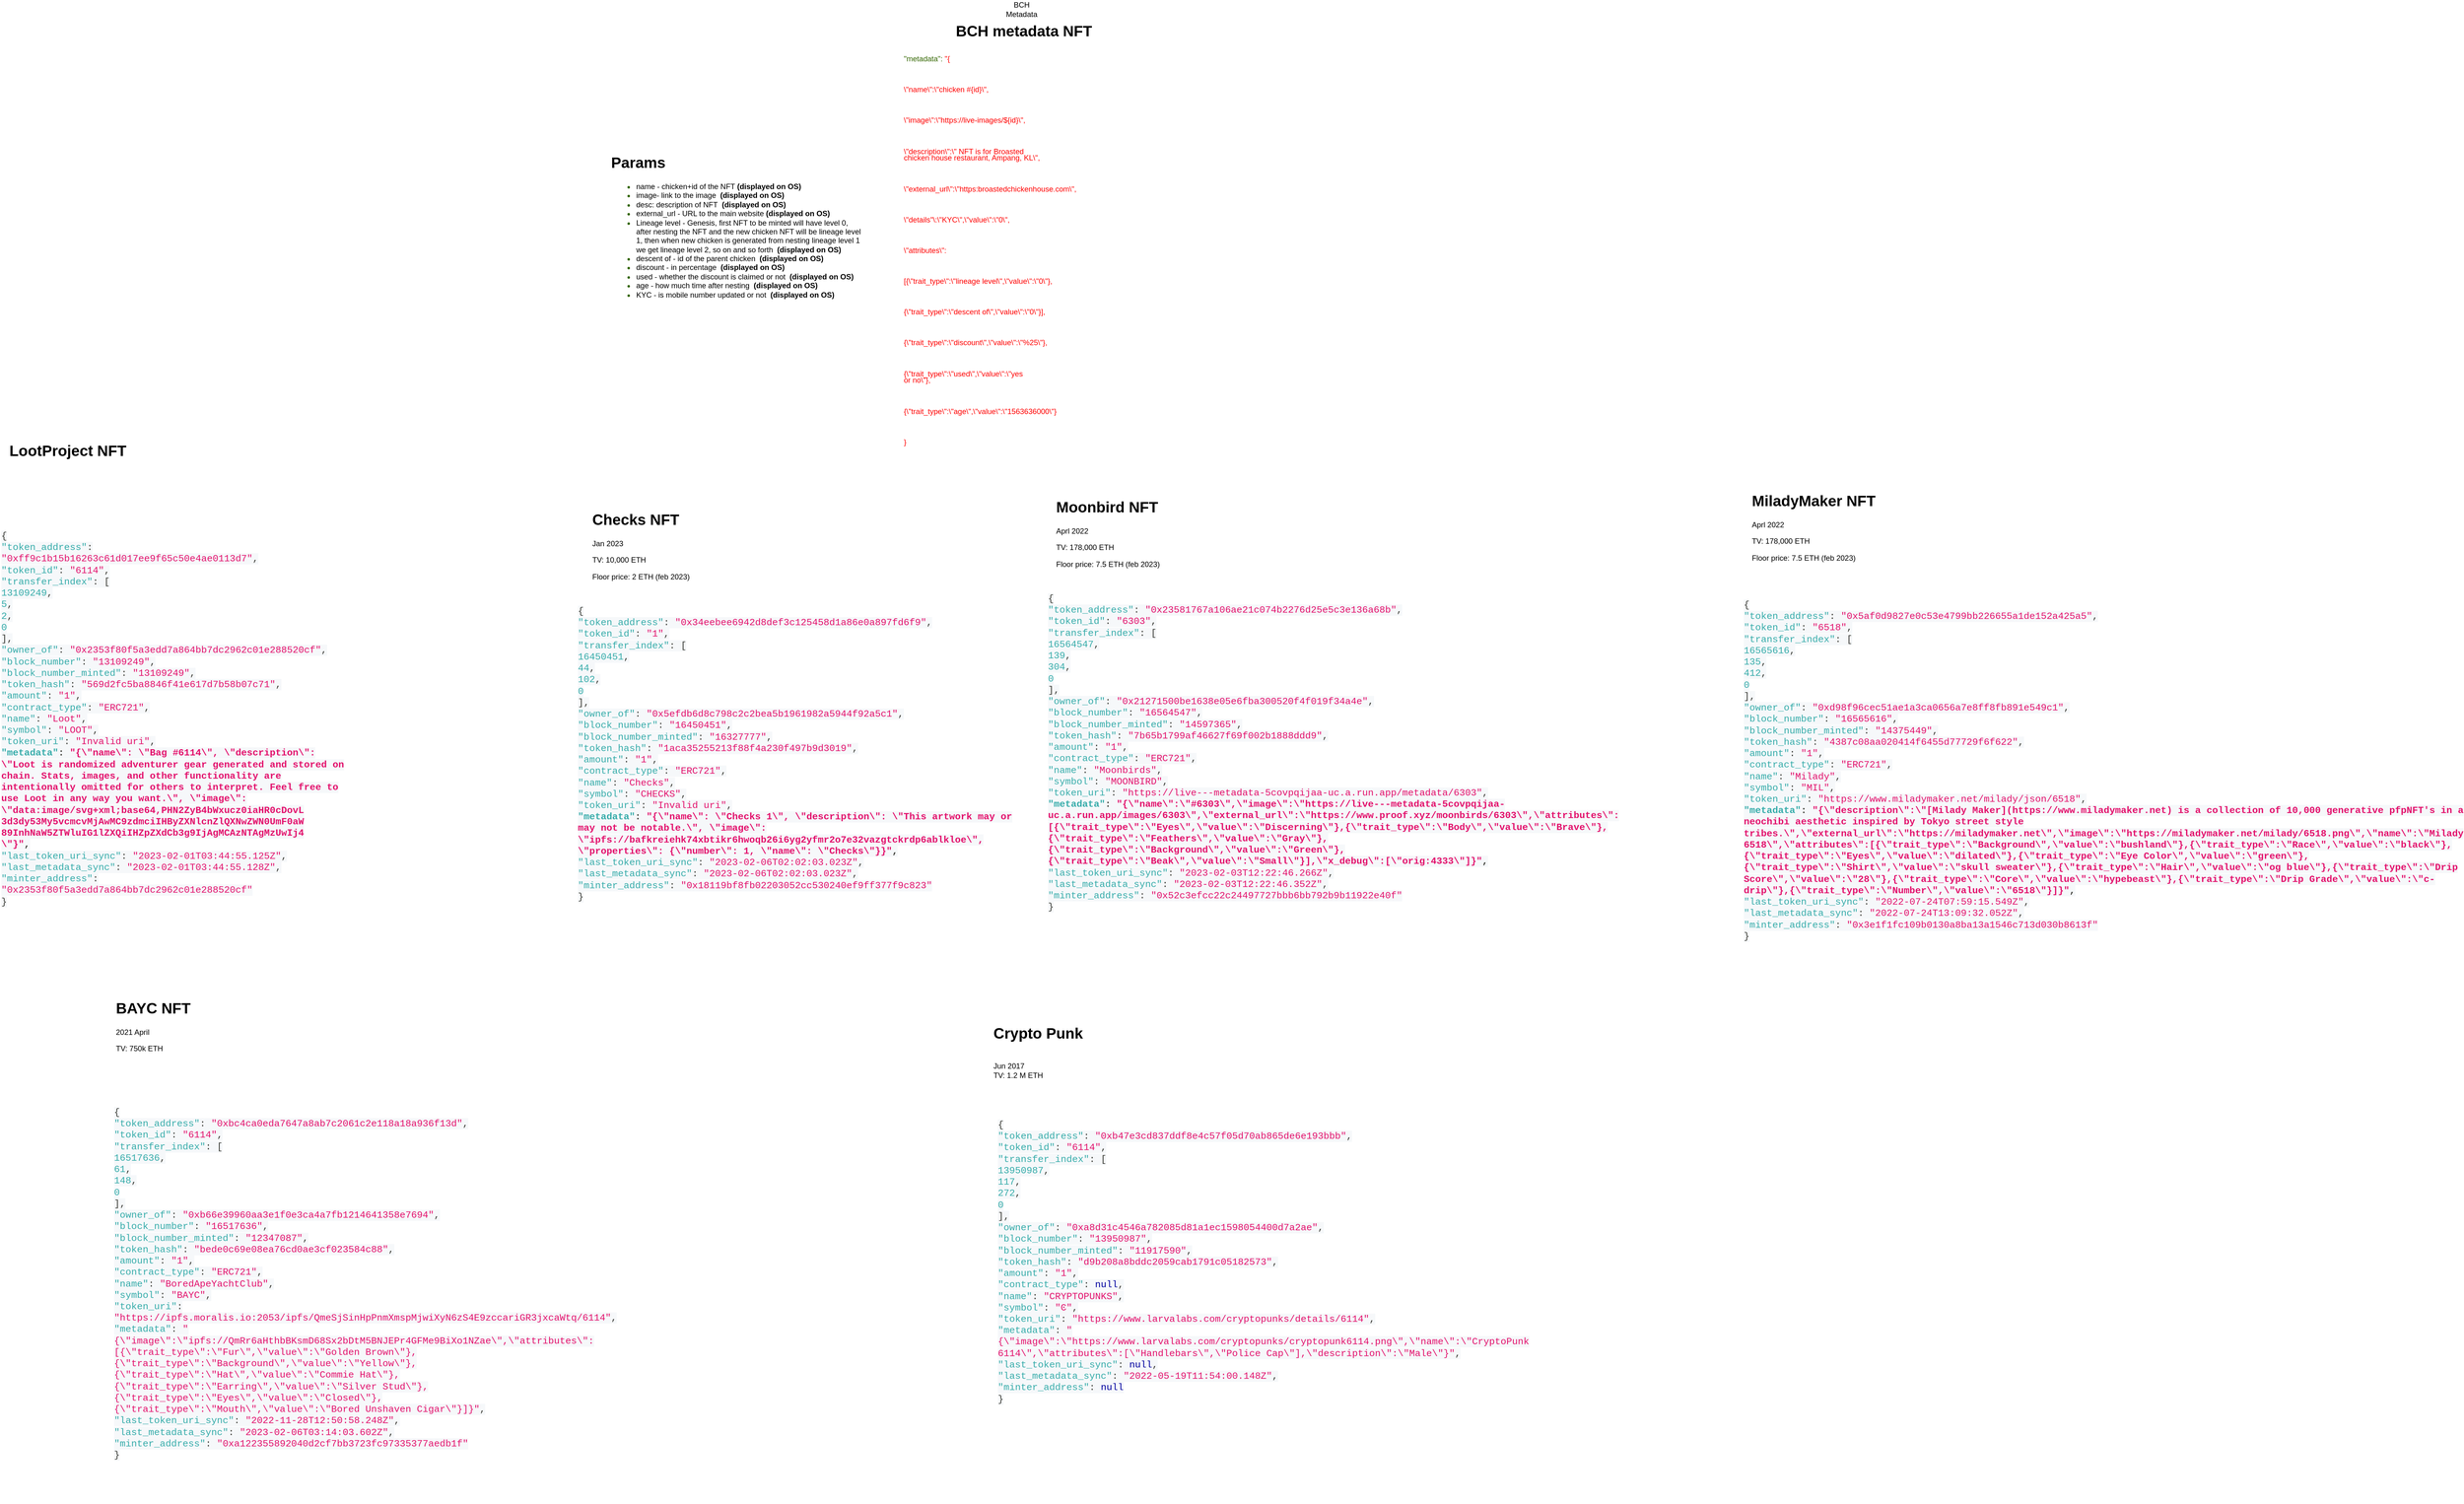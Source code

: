 <mxfile version="20.8.17" type="github">
  <diagram name="Page-1" id="1ng2IkX35gzu52_1e-76">
    <mxGraphModel dx="4145" dy="1965" grid="1" gridSize="10" guides="1" tooltips="1" connect="1" arrows="1" fold="1" page="1" pageScale="1" pageWidth="850" pageHeight="1100" math="0" shadow="0">
      <root>
        <mxCell id="0" />
        <mxCell id="1" parent="0" />
        <mxCell id="6zjLkTZPzImo0EHEKRfV-1" value="BCH Metadata" style="text;html=1;strokeColor=none;fillColor=none;align=center;verticalAlign=middle;whiteSpace=wrap;rounded=0;" parent="1" vertex="1">
          <mxGeometry x="-450" y="-600" width="60" height="30" as="geometry" />
        </mxCell>
        <mxCell id="6zjLkTZPzImo0EHEKRfV-2" value="&lt;span style=&quot;box-sizing: border-box; color: rgb(57, 58, 52); font-family: SFMono-Regular, Menlo, Monaco, Consolas, &amp;quot;Liberation Mono&amp;quot;, &amp;quot;Courier New&amp;quot;, monospace; font-size: 15.2px; font-style: normal; font-variant-ligatures: normal; font-variant-caps: normal; font-weight: 400; letter-spacing: normal; orphans: 2; text-align: start; text-indent: 0px; text-transform: none; widows: 2; word-spacing: 0px; -webkit-text-stroke-width: 0px; background-color: rgb(246, 248, 250); text-decoration-thickness: initial; text-decoration-style: initial; text-decoration-color: initial;&quot; class=&quot;token-line&quot;&gt;&lt;span style=&quot;box-sizing: border-box; color: rgb(57, 58, 52);&quot; class=&quot;token punctuation&quot;&gt;{&lt;/span&gt;&lt;span style=&quot;box-sizing: border-box;&quot; class=&quot;token plain&quot;&gt;&lt;/span&gt;&lt;br style=&quot;box-sizing: border-box;&quot;&gt;&lt;/span&gt;&lt;span style=&quot;box-sizing: border-box; color: rgb(57, 58, 52); font-family: SFMono-Regular, Menlo, Monaco, Consolas, &amp;quot;Liberation Mono&amp;quot;, &amp;quot;Courier New&amp;quot;, monospace; font-size: 15.2px; font-style: normal; font-variant-ligatures: normal; font-variant-caps: normal; font-weight: 400; letter-spacing: normal; orphans: 2; text-align: start; text-indent: 0px; text-transform: none; widows: 2; word-spacing: 0px; -webkit-text-stroke-width: 0px; background-color: rgb(246, 248, 250); text-decoration-thickness: initial; text-decoration-style: initial; text-decoration-color: initial;&quot; class=&quot;token-line&quot;&gt;&lt;span style=&quot;box-sizing: border-box;&quot; class=&quot;token plain&quot;&gt;  &lt;/span&gt;&lt;span style=&quot;box-sizing: border-box; color: rgb(54, 172, 170);&quot; class=&quot;token property&quot;&gt;&quot;token_address&quot;&lt;/span&gt;&lt;span style=&quot;box-sizing: border-box; color: rgb(57, 58, 52);&quot; class=&quot;token operator&quot;&gt;:&lt;/span&gt;&lt;span style=&quot;box-sizing: border-box;&quot; class=&quot;token plain&quot;&gt; &lt;/span&gt;&lt;span style=&quot;box-sizing: border-box; color: rgb(227, 17, 108);&quot; class=&quot;token string&quot;&gt;&quot;0x34eebee6942d8def3c125458d1a86e0a897fd6f9&quot;&lt;/span&gt;&lt;span style=&quot;box-sizing: border-box; color: rgb(57, 58, 52);&quot; class=&quot;token punctuation&quot;&gt;,&lt;/span&gt;&lt;span style=&quot;box-sizing: border-box;&quot; class=&quot;token plain&quot;&gt;&lt;/span&gt;&lt;br style=&quot;box-sizing: border-box;&quot;&gt;&lt;/span&gt;&lt;span style=&quot;box-sizing: border-box; color: rgb(57, 58, 52); font-family: SFMono-Regular, Menlo, Monaco, Consolas, &amp;quot;Liberation Mono&amp;quot;, &amp;quot;Courier New&amp;quot;, monospace; font-size: 15.2px; font-style: normal; font-variant-ligatures: normal; font-variant-caps: normal; font-weight: 400; letter-spacing: normal; orphans: 2; text-align: start; text-indent: 0px; text-transform: none; widows: 2; word-spacing: 0px; -webkit-text-stroke-width: 0px; background-color: rgb(246, 248, 250); text-decoration-thickness: initial; text-decoration-style: initial; text-decoration-color: initial;&quot; class=&quot;token-line&quot;&gt;&lt;span style=&quot;box-sizing: border-box;&quot; class=&quot;token plain&quot;&gt;  &lt;/span&gt;&lt;span style=&quot;box-sizing: border-box; color: rgb(54, 172, 170);&quot; class=&quot;token property&quot;&gt;&quot;token_id&quot;&lt;/span&gt;&lt;span style=&quot;box-sizing: border-box; color: rgb(57, 58, 52);&quot; class=&quot;token operator&quot;&gt;:&lt;/span&gt;&lt;span style=&quot;box-sizing: border-box;&quot; class=&quot;token plain&quot;&gt; &lt;/span&gt;&lt;span style=&quot;box-sizing: border-box; color: rgb(227, 17, 108);&quot; class=&quot;token string&quot;&gt;&quot;1&quot;&lt;/span&gt;&lt;span style=&quot;box-sizing: border-box; color: rgb(57, 58, 52);&quot; class=&quot;token punctuation&quot;&gt;,&lt;/span&gt;&lt;span style=&quot;box-sizing: border-box;&quot; class=&quot;token plain&quot;&gt;&lt;/span&gt;&lt;br style=&quot;box-sizing: border-box;&quot;&gt;&lt;/span&gt;&lt;span style=&quot;box-sizing: border-box; color: rgb(57, 58, 52); font-family: SFMono-Regular, Menlo, Monaco, Consolas, &amp;quot;Liberation Mono&amp;quot;, &amp;quot;Courier New&amp;quot;, monospace; font-size: 15.2px; font-style: normal; font-variant-ligatures: normal; font-variant-caps: normal; font-weight: 400; letter-spacing: normal; orphans: 2; text-align: start; text-indent: 0px; text-transform: none; widows: 2; word-spacing: 0px; -webkit-text-stroke-width: 0px; background-color: rgb(246, 248, 250); text-decoration-thickness: initial; text-decoration-style: initial; text-decoration-color: initial;&quot; class=&quot;token-line&quot;&gt;&lt;span style=&quot;box-sizing: border-box;&quot; class=&quot;token plain&quot;&gt;  &lt;/span&gt;&lt;span style=&quot;box-sizing: border-box; color: rgb(54, 172, 170);&quot; class=&quot;token property&quot;&gt;&quot;transfer_index&quot;&lt;/span&gt;&lt;span style=&quot;box-sizing: border-box; color: rgb(57, 58, 52);&quot; class=&quot;token operator&quot;&gt;:&lt;/span&gt;&lt;span style=&quot;box-sizing: border-box;&quot; class=&quot;token plain&quot;&gt; &lt;/span&gt;&lt;span style=&quot;box-sizing: border-box; color: rgb(57, 58, 52);&quot; class=&quot;token punctuation&quot;&gt;[&lt;/span&gt;&lt;span style=&quot;box-sizing: border-box;&quot; class=&quot;token plain&quot;&gt;&lt;/span&gt;&lt;br style=&quot;box-sizing: border-box;&quot;&gt;&lt;/span&gt;&lt;span style=&quot;box-sizing: border-box; color: rgb(57, 58, 52); font-family: SFMono-Regular, Menlo, Monaco, Consolas, &amp;quot;Liberation Mono&amp;quot;, &amp;quot;Courier New&amp;quot;, monospace; font-size: 15.2px; font-style: normal; font-variant-ligatures: normal; font-variant-caps: normal; font-weight: 400; letter-spacing: normal; orphans: 2; text-align: start; text-indent: 0px; text-transform: none; widows: 2; word-spacing: 0px; -webkit-text-stroke-width: 0px; background-color: rgb(246, 248, 250); text-decoration-thickness: initial; text-decoration-style: initial; text-decoration-color: initial;&quot; class=&quot;token-line&quot;&gt;&lt;span style=&quot;box-sizing: border-box;&quot; class=&quot;token plain&quot;&gt;    &lt;/span&gt;&lt;span style=&quot;box-sizing: border-box; color: rgb(54, 172, 170);&quot; class=&quot;token number&quot;&gt;16450451&lt;/span&gt;&lt;span style=&quot;box-sizing: border-box; color: rgb(57, 58, 52);&quot; class=&quot;token punctuation&quot;&gt;,&lt;/span&gt;&lt;span style=&quot;box-sizing: border-box;&quot; class=&quot;token plain&quot;&gt;&lt;/span&gt;&lt;br style=&quot;box-sizing: border-box;&quot;&gt;&lt;/span&gt;&lt;span style=&quot;box-sizing: border-box; color: rgb(57, 58, 52); font-family: SFMono-Regular, Menlo, Monaco, Consolas, &amp;quot;Liberation Mono&amp;quot;, &amp;quot;Courier New&amp;quot;, monospace; font-size: 15.2px; font-style: normal; font-variant-ligatures: normal; font-variant-caps: normal; font-weight: 400; letter-spacing: normal; orphans: 2; text-align: start; text-indent: 0px; text-transform: none; widows: 2; word-spacing: 0px; -webkit-text-stroke-width: 0px; background-color: rgb(246, 248, 250); text-decoration-thickness: initial; text-decoration-style: initial; text-decoration-color: initial;&quot; class=&quot;token-line&quot;&gt;&lt;span style=&quot;box-sizing: border-box;&quot; class=&quot;token plain&quot;&gt;    &lt;/span&gt;&lt;span style=&quot;box-sizing: border-box; color: rgb(54, 172, 170);&quot; class=&quot;token number&quot;&gt;44&lt;/span&gt;&lt;span style=&quot;box-sizing: border-box; color: rgb(57, 58, 52);&quot; class=&quot;token punctuation&quot;&gt;,&lt;/span&gt;&lt;span style=&quot;box-sizing: border-box;&quot; class=&quot;token plain&quot;&gt;&lt;/span&gt;&lt;br style=&quot;box-sizing: border-box;&quot;&gt;&lt;/span&gt;&lt;span style=&quot;box-sizing: border-box; color: rgb(57, 58, 52); font-family: SFMono-Regular, Menlo, Monaco, Consolas, &amp;quot;Liberation Mono&amp;quot;, &amp;quot;Courier New&amp;quot;, monospace; font-size: 15.2px; font-style: normal; font-variant-ligatures: normal; font-variant-caps: normal; font-weight: 400; letter-spacing: normal; orphans: 2; text-align: start; text-indent: 0px; text-transform: none; widows: 2; word-spacing: 0px; -webkit-text-stroke-width: 0px; background-color: rgb(246, 248, 250); text-decoration-thickness: initial; text-decoration-style: initial; text-decoration-color: initial;&quot; class=&quot;token-line&quot;&gt;&lt;span style=&quot;box-sizing: border-box;&quot; class=&quot;token plain&quot;&gt;    &lt;/span&gt;&lt;span style=&quot;box-sizing: border-box; color: rgb(54, 172, 170);&quot; class=&quot;token number&quot;&gt;102&lt;/span&gt;&lt;span style=&quot;box-sizing: border-box; color: rgb(57, 58, 52);&quot; class=&quot;token punctuation&quot;&gt;,&lt;/span&gt;&lt;span style=&quot;box-sizing: border-box;&quot; class=&quot;token plain&quot;&gt;&lt;/span&gt;&lt;br style=&quot;box-sizing: border-box;&quot;&gt;&lt;/span&gt;&lt;span style=&quot;box-sizing: border-box; color: rgb(57, 58, 52); font-family: SFMono-Regular, Menlo, Monaco, Consolas, &amp;quot;Liberation Mono&amp;quot;, &amp;quot;Courier New&amp;quot;, monospace; font-size: 15.2px; font-style: normal; font-variant-ligatures: normal; font-variant-caps: normal; font-weight: 400; letter-spacing: normal; orphans: 2; text-align: start; text-indent: 0px; text-transform: none; widows: 2; word-spacing: 0px; -webkit-text-stroke-width: 0px; background-color: rgb(246, 248, 250); text-decoration-thickness: initial; text-decoration-style: initial; text-decoration-color: initial;&quot; class=&quot;token-line&quot;&gt;&lt;span style=&quot;box-sizing: border-box;&quot; class=&quot;token plain&quot;&gt;    &lt;/span&gt;&lt;span style=&quot;box-sizing: border-box; color: rgb(54, 172, 170);&quot; class=&quot;token number&quot;&gt;0&lt;/span&gt;&lt;span style=&quot;box-sizing: border-box;&quot; class=&quot;token plain&quot;&gt;&lt;/span&gt;&lt;br style=&quot;box-sizing: border-box;&quot;&gt;&lt;/span&gt;&lt;span style=&quot;box-sizing: border-box; color: rgb(57, 58, 52); font-family: SFMono-Regular, Menlo, Monaco, Consolas, &amp;quot;Liberation Mono&amp;quot;, &amp;quot;Courier New&amp;quot;, monospace; font-size: 15.2px; font-style: normal; font-variant-ligatures: normal; font-variant-caps: normal; font-weight: 400; letter-spacing: normal; orphans: 2; text-align: start; text-indent: 0px; text-transform: none; widows: 2; word-spacing: 0px; -webkit-text-stroke-width: 0px; background-color: rgb(246, 248, 250); text-decoration-thickness: initial; text-decoration-style: initial; text-decoration-color: initial;&quot; class=&quot;token-line&quot;&gt;&lt;span style=&quot;box-sizing: border-box;&quot; class=&quot;token plain&quot;&gt;  &lt;/span&gt;&lt;span style=&quot;box-sizing: border-box; color: rgb(57, 58, 52);&quot; class=&quot;token punctuation&quot;&gt;]&lt;/span&gt;&lt;span style=&quot;box-sizing: border-box; color: rgb(57, 58, 52);&quot; class=&quot;token punctuation&quot;&gt;,&lt;/span&gt;&lt;span style=&quot;box-sizing: border-box;&quot; class=&quot;token plain&quot;&gt;&lt;/span&gt;&lt;br style=&quot;box-sizing: border-box;&quot;&gt;&lt;/span&gt;&lt;span style=&quot;box-sizing: border-box; color: rgb(57, 58, 52); font-family: SFMono-Regular, Menlo, Monaco, Consolas, &amp;quot;Liberation Mono&amp;quot;, &amp;quot;Courier New&amp;quot;, monospace; font-size: 15.2px; font-style: normal; font-variant-ligatures: normal; font-variant-caps: normal; font-weight: 400; letter-spacing: normal; orphans: 2; text-align: start; text-indent: 0px; text-transform: none; widows: 2; word-spacing: 0px; -webkit-text-stroke-width: 0px; background-color: rgb(246, 248, 250); text-decoration-thickness: initial; text-decoration-style: initial; text-decoration-color: initial;&quot; class=&quot;token-line&quot;&gt;&lt;span style=&quot;box-sizing: border-box;&quot; class=&quot;token plain&quot;&gt;  &lt;/span&gt;&lt;span style=&quot;box-sizing: border-box; color: rgb(54, 172, 170);&quot; class=&quot;token property&quot;&gt;&quot;owner_of&quot;&lt;/span&gt;&lt;span style=&quot;box-sizing: border-box; color: rgb(57, 58, 52);&quot; class=&quot;token operator&quot;&gt;:&lt;/span&gt;&lt;span style=&quot;box-sizing: border-box;&quot; class=&quot;token plain&quot;&gt; &lt;/span&gt;&lt;span style=&quot;box-sizing: border-box; color: rgb(227, 17, 108);&quot; class=&quot;token string&quot;&gt;&quot;0x5efdb6d8c798c2c2bea5b1961982a5944f92a5c1&quot;&lt;/span&gt;&lt;span style=&quot;box-sizing: border-box; color: rgb(57, 58, 52);&quot; class=&quot;token punctuation&quot;&gt;,&lt;/span&gt;&lt;span style=&quot;box-sizing: border-box;&quot; class=&quot;token plain&quot;&gt;&lt;/span&gt;&lt;br style=&quot;box-sizing: border-box;&quot;&gt;&lt;/span&gt;&lt;span style=&quot;box-sizing: border-box; color: rgb(57, 58, 52); font-family: SFMono-Regular, Menlo, Monaco, Consolas, &amp;quot;Liberation Mono&amp;quot;, &amp;quot;Courier New&amp;quot;, monospace; font-size: 15.2px; font-style: normal; font-variant-ligatures: normal; font-variant-caps: normal; font-weight: 400; letter-spacing: normal; orphans: 2; text-align: start; text-indent: 0px; text-transform: none; widows: 2; word-spacing: 0px; -webkit-text-stroke-width: 0px; background-color: rgb(246, 248, 250); text-decoration-thickness: initial; text-decoration-style: initial; text-decoration-color: initial;&quot; class=&quot;token-line&quot;&gt;&lt;span style=&quot;box-sizing: border-box;&quot; class=&quot;token plain&quot;&gt;  &lt;/span&gt;&lt;span style=&quot;box-sizing: border-box; color: rgb(54, 172, 170);&quot; class=&quot;token property&quot;&gt;&quot;block_number&quot;&lt;/span&gt;&lt;span style=&quot;box-sizing: border-box; color: rgb(57, 58, 52);&quot; class=&quot;token operator&quot;&gt;:&lt;/span&gt;&lt;span style=&quot;box-sizing: border-box;&quot; class=&quot;token plain&quot;&gt; &lt;/span&gt;&lt;span style=&quot;box-sizing: border-box; color: rgb(227, 17, 108);&quot; class=&quot;token string&quot;&gt;&quot;16450451&quot;&lt;/span&gt;&lt;span style=&quot;box-sizing: border-box; color: rgb(57, 58, 52);&quot; class=&quot;token punctuation&quot;&gt;,&lt;/span&gt;&lt;span style=&quot;box-sizing: border-box;&quot; class=&quot;token plain&quot;&gt;&lt;/span&gt;&lt;br style=&quot;box-sizing: border-box;&quot;&gt;&lt;/span&gt;&lt;span style=&quot;box-sizing: border-box; color: rgb(57, 58, 52); font-family: SFMono-Regular, Menlo, Monaco, Consolas, &amp;quot;Liberation Mono&amp;quot;, &amp;quot;Courier New&amp;quot;, monospace; font-size: 15.2px; font-style: normal; font-variant-ligatures: normal; font-variant-caps: normal; font-weight: 400; letter-spacing: normal; orphans: 2; text-align: start; text-indent: 0px; text-transform: none; widows: 2; word-spacing: 0px; -webkit-text-stroke-width: 0px; background-color: rgb(246, 248, 250); text-decoration-thickness: initial; text-decoration-style: initial; text-decoration-color: initial;&quot; class=&quot;token-line&quot;&gt;&lt;span style=&quot;box-sizing: border-box;&quot; class=&quot;token plain&quot;&gt;  &lt;/span&gt;&lt;span style=&quot;box-sizing: border-box; color: rgb(54, 172, 170);&quot; class=&quot;token property&quot;&gt;&quot;block_number_minted&quot;&lt;/span&gt;&lt;span style=&quot;box-sizing: border-box; color: rgb(57, 58, 52);&quot; class=&quot;token operator&quot;&gt;:&lt;/span&gt;&lt;span style=&quot;box-sizing: border-box;&quot; class=&quot;token plain&quot;&gt; &lt;/span&gt;&lt;span style=&quot;box-sizing: border-box; color: rgb(227, 17, 108);&quot; class=&quot;token string&quot;&gt;&quot;16327777&quot;&lt;/span&gt;&lt;span style=&quot;box-sizing: border-box; color: rgb(57, 58, 52);&quot; class=&quot;token punctuation&quot;&gt;,&lt;/span&gt;&lt;span style=&quot;box-sizing: border-box;&quot; class=&quot;token plain&quot;&gt;&lt;/span&gt;&lt;br style=&quot;box-sizing: border-box;&quot;&gt;&lt;/span&gt;&lt;span style=&quot;box-sizing: border-box; color: rgb(57, 58, 52); font-family: SFMono-Regular, Menlo, Monaco, Consolas, &amp;quot;Liberation Mono&amp;quot;, &amp;quot;Courier New&amp;quot;, monospace; font-size: 15.2px; font-style: normal; font-variant-ligatures: normal; font-variant-caps: normal; font-weight: 400; letter-spacing: normal; orphans: 2; text-align: start; text-indent: 0px; text-transform: none; widows: 2; word-spacing: 0px; -webkit-text-stroke-width: 0px; background-color: rgb(246, 248, 250); text-decoration-thickness: initial; text-decoration-style: initial; text-decoration-color: initial;&quot; class=&quot;token-line&quot;&gt;&lt;span style=&quot;box-sizing: border-box;&quot; class=&quot;token plain&quot;&gt;  &lt;/span&gt;&lt;span style=&quot;box-sizing: border-box; color: rgb(54, 172, 170);&quot; class=&quot;token property&quot;&gt;&quot;token_hash&quot;&lt;/span&gt;&lt;span style=&quot;box-sizing: border-box; color: rgb(57, 58, 52);&quot; class=&quot;token operator&quot;&gt;:&lt;/span&gt;&lt;span style=&quot;box-sizing: border-box;&quot; class=&quot;token plain&quot;&gt; &lt;/span&gt;&lt;span style=&quot;box-sizing: border-box; color: rgb(227, 17, 108);&quot; class=&quot;token string&quot;&gt;&quot;1aca35255213f88f4a230f497b9d3019&quot;&lt;/span&gt;&lt;span style=&quot;box-sizing: border-box; color: rgb(57, 58, 52);&quot; class=&quot;token punctuation&quot;&gt;,&lt;/span&gt;&lt;span style=&quot;box-sizing: border-box;&quot; class=&quot;token plain&quot;&gt;&lt;/span&gt;&lt;br style=&quot;box-sizing: border-box;&quot;&gt;&lt;/span&gt;&lt;span style=&quot;box-sizing: border-box; color: rgb(57, 58, 52); font-family: SFMono-Regular, Menlo, Monaco, Consolas, &amp;quot;Liberation Mono&amp;quot;, &amp;quot;Courier New&amp;quot;, monospace; font-size: 15.2px; font-style: normal; font-variant-ligatures: normal; font-variant-caps: normal; font-weight: 400; letter-spacing: normal; orphans: 2; text-align: start; text-indent: 0px; text-transform: none; widows: 2; word-spacing: 0px; -webkit-text-stroke-width: 0px; background-color: rgb(246, 248, 250); text-decoration-thickness: initial; text-decoration-style: initial; text-decoration-color: initial;&quot; class=&quot;token-line&quot;&gt;&lt;span style=&quot;box-sizing: border-box;&quot; class=&quot;token plain&quot;&gt;  &lt;/span&gt;&lt;span style=&quot;box-sizing: border-box; color: rgb(54, 172, 170);&quot; class=&quot;token property&quot;&gt;&quot;amount&quot;&lt;/span&gt;&lt;span style=&quot;box-sizing: border-box; color: rgb(57, 58, 52);&quot; class=&quot;token operator&quot;&gt;:&lt;/span&gt;&lt;span style=&quot;box-sizing: border-box;&quot; class=&quot;token plain&quot;&gt; &lt;/span&gt;&lt;span style=&quot;box-sizing: border-box; color: rgb(227, 17, 108);&quot; class=&quot;token string&quot;&gt;&quot;1&quot;&lt;/span&gt;&lt;span style=&quot;box-sizing: border-box; color: rgb(57, 58, 52);&quot; class=&quot;token punctuation&quot;&gt;,&lt;/span&gt;&lt;span style=&quot;box-sizing: border-box;&quot; class=&quot;token plain&quot;&gt;&lt;/span&gt;&lt;br style=&quot;box-sizing: border-box;&quot;&gt;&lt;/span&gt;&lt;span style=&quot;box-sizing: border-box; color: rgb(57, 58, 52); font-family: SFMono-Regular, Menlo, Monaco, Consolas, &amp;quot;Liberation Mono&amp;quot;, &amp;quot;Courier New&amp;quot;, monospace; font-size: 15.2px; font-style: normal; font-variant-ligatures: normal; font-variant-caps: normal; font-weight: 400; letter-spacing: normal; orphans: 2; text-align: start; text-indent: 0px; text-transform: none; widows: 2; word-spacing: 0px; -webkit-text-stroke-width: 0px; background-color: rgb(246, 248, 250); text-decoration-thickness: initial; text-decoration-style: initial; text-decoration-color: initial;&quot; class=&quot;token-line&quot;&gt;&lt;span style=&quot;box-sizing: border-box;&quot; class=&quot;token plain&quot;&gt;  &lt;/span&gt;&lt;span style=&quot;box-sizing: border-box; color: rgb(54, 172, 170);&quot; class=&quot;token property&quot;&gt;&quot;contract_type&quot;&lt;/span&gt;&lt;span style=&quot;box-sizing: border-box; color: rgb(57, 58, 52);&quot; class=&quot;token operator&quot;&gt;:&lt;/span&gt;&lt;span style=&quot;box-sizing: border-box;&quot; class=&quot;token plain&quot;&gt; &lt;/span&gt;&lt;span style=&quot;box-sizing: border-box; color: rgb(227, 17, 108);&quot; class=&quot;token string&quot;&gt;&quot;ERC721&quot;&lt;/span&gt;&lt;span style=&quot;box-sizing: border-box; color: rgb(57, 58, 52);&quot; class=&quot;token punctuation&quot;&gt;,&lt;/span&gt;&lt;span style=&quot;box-sizing: border-box;&quot; class=&quot;token plain&quot;&gt;&lt;/span&gt;&lt;br style=&quot;box-sizing: border-box;&quot;&gt;&lt;/span&gt;&lt;span style=&quot;box-sizing: border-box; color: rgb(57, 58, 52); font-family: SFMono-Regular, Menlo, Monaco, Consolas, &amp;quot;Liberation Mono&amp;quot;, &amp;quot;Courier New&amp;quot;, monospace; font-size: 15.2px; font-style: normal; font-variant-ligatures: normal; font-variant-caps: normal; font-weight: 400; letter-spacing: normal; orphans: 2; text-align: start; text-indent: 0px; text-transform: none; widows: 2; word-spacing: 0px; -webkit-text-stroke-width: 0px; background-color: rgb(246, 248, 250); text-decoration-thickness: initial; text-decoration-style: initial; text-decoration-color: initial;&quot; class=&quot;token-line&quot;&gt;&lt;span style=&quot;box-sizing: border-box;&quot; class=&quot;token plain&quot;&gt;  &lt;/span&gt;&lt;span style=&quot;box-sizing: border-box; color: rgb(54, 172, 170);&quot; class=&quot;token property&quot;&gt;&quot;name&quot;&lt;/span&gt;&lt;span style=&quot;box-sizing: border-box; color: rgb(57, 58, 52);&quot; class=&quot;token operator&quot;&gt;:&lt;/span&gt;&lt;span style=&quot;box-sizing: border-box;&quot; class=&quot;token plain&quot;&gt; &lt;/span&gt;&lt;span style=&quot;box-sizing: border-box; color: rgb(227, 17, 108);&quot; class=&quot;token string&quot;&gt;&quot;Checks&quot;&lt;/span&gt;&lt;span style=&quot;box-sizing: border-box; color: rgb(57, 58, 52);&quot; class=&quot;token punctuation&quot;&gt;,&lt;/span&gt;&lt;span style=&quot;box-sizing: border-box;&quot; class=&quot;token plain&quot;&gt;&lt;/span&gt;&lt;br style=&quot;box-sizing: border-box;&quot;&gt;&lt;/span&gt;&lt;span style=&quot;box-sizing: border-box; color: rgb(57, 58, 52); font-family: SFMono-Regular, Menlo, Monaco, Consolas, &amp;quot;Liberation Mono&amp;quot;, &amp;quot;Courier New&amp;quot;, monospace; font-size: 15.2px; font-style: normal; font-variant-ligatures: normal; font-variant-caps: normal; font-weight: 400; letter-spacing: normal; orphans: 2; text-align: start; text-indent: 0px; text-transform: none; widows: 2; word-spacing: 0px; -webkit-text-stroke-width: 0px; background-color: rgb(246, 248, 250); text-decoration-thickness: initial; text-decoration-style: initial; text-decoration-color: initial;&quot; class=&quot;token-line&quot;&gt;&lt;span style=&quot;box-sizing: border-box;&quot; class=&quot;token plain&quot;&gt;  &lt;/span&gt;&lt;span style=&quot;box-sizing: border-box; color: rgb(54, 172, 170);&quot; class=&quot;token property&quot;&gt;&quot;symbol&quot;&lt;/span&gt;&lt;span style=&quot;box-sizing: border-box; color: rgb(57, 58, 52);&quot; class=&quot;token operator&quot;&gt;:&lt;/span&gt;&lt;span style=&quot;box-sizing: border-box;&quot; class=&quot;token plain&quot;&gt; &lt;/span&gt;&lt;span style=&quot;box-sizing: border-box; color: rgb(227, 17, 108);&quot; class=&quot;token string&quot;&gt;&quot;CHECKS&quot;&lt;/span&gt;&lt;span style=&quot;box-sizing: border-box; color: rgb(57, 58, 52);&quot; class=&quot;token punctuation&quot;&gt;,&lt;/span&gt;&lt;span style=&quot;box-sizing: border-box;&quot; class=&quot;token plain&quot;&gt;&lt;/span&gt;&lt;br style=&quot;box-sizing: border-box;&quot;&gt;&lt;/span&gt;&lt;span style=&quot;box-sizing: border-box; color: rgb(57, 58, 52); font-family: SFMono-Regular, Menlo, Monaco, Consolas, &amp;quot;Liberation Mono&amp;quot;, &amp;quot;Courier New&amp;quot;, monospace; font-size: 15.2px; font-style: normal; font-variant-ligatures: normal; font-variant-caps: normal; font-weight: 400; letter-spacing: normal; orphans: 2; text-align: start; text-indent: 0px; text-transform: none; widows: 2; word-spacing: 0px; -webkit-text-stroke-width: 0px; background-color: rgb(246, 248, 250); text-decoration-thickness: initial; text-decoration-style: initial; text-decoration-color: initial;&quot; class=&quot;token-line&quot;&gt;&lt;span style=&quot;box-sizing: border-box;&quot; class=&quot;token plain&quot;&gt;  &lt;/span&gt;&lt;span style=&quot;box-sizing: border-box; color: rgb(54, 172, 170);&quot; class=&quot;token property&quot;&gt;&quot;token_uri&quot;&lt;/span&gt;&lt;span style=&quot;box-sizing: border-box; color: rgb(57, 58, 52);&quot; class=&quot;token operator&quot;&gt;:&lt;/span&gt;&lt;span style=&quot;box-sizing: border-box;&quot; class=&quot;token plain&quot;&gt; &lt;/span&gt;&lt;span style=&quot;box-sizing: border-box; color: rgb(227, 17, 108);&quot; class=&quot;token string&quot;&gt;&quot;Invalid uri&quot;&lt;/span&gt;&lt;span style=&quot;box-sizing: border-box; color: rgb(57, 58, 52);&quot; class=&quot;token punctuation&quot;&gt;,&lt;/span&gt;&lt;span style=&quot;box-sizing: border-box;&quot; class=&quot;token plain&quot;&gt;&lt;/span&gt;&lt;br style=&quot;box-sizing: border-box;&quot;&gt;&lt;/span&gt;&lt;span style=&quot;box-sizing: border-box; color: rgb(57, 58, 52); font-family: SFMono-Regular, Menlo, Monaco, Consolas, &amp;quot;Liberation Mono&amp;quot;, &amp;quot;Courier New&amp;quot;, monospace; font-size: 15.2px; font-style: normal; font-variant-ligatures: normal; font-variant-caps: normal; letter-spacing: normal; orphans: 2; text-align: start; text-indent: 0px; text-transform: none; widows: 2; word-spacing: 0px; -webkit-text-stroke-width: 0px; background-color: rgb(246, 248, 250); text-decoration-thickness: initial; text-decoration-style: initial; text-decoration-color: initial;&quot; class=&quot;token-line&quot;&gt;&lt;b&gt;&lt;span style=&quot;box-sizing: border-box;&quot; class=&quot;token plain&quot;&gt;  &lt;/span&gt;&lt;span style=&quot;box-sizing: border-box; color: rgb(54, 172, 170);&quot; class=&quot;token property&quot;&gt;&quot;metadata&quot;&lt;/span&gt;&lt;span style=&quot;box-sizing: border-box; color: rgb(57, 58, 52);&quot; class=&quot;token operator&quot;&gt;:&lt;/span&gt;&lt;span style=&quot;box-sizing: border-box;&quot; class=&quot;token plain&quot;&gt; &lt;/span&gt;&lt;span style=&quot;box-sizing: border-box; color: rgb(227, 17, 108);&quot; class=&quot;token string&quot;&gt;&quot;{\&quot;name\&quot;: \&quot;Checks 1\&quot;, \&quot;description\&quot;: \&quot;This artwork may or may not be notable.\&quot;, \&quot;image\&quot;: \&quot;ipfs://bafkreiehk74xbtikr6hwoqb26i6yg2yfmr2o7e32vazgtckrdp6ablkloe\&quot;, \&quot;properties\&quot;: {\&quot;number\&quot;: 1, \&quot;name\&quot;: \&quot;Checks\&quot;}}&quot;&lt;/span&gt;&lt;span style=&quot;box-sizing: border-box; color: rgb(57, 58, 52);&quot; class=&quot;token punctuation&quot;&gt;,&lt;/span&gt;&lt;span style=&quot;box-sizing: border-box;&quot; class=&quot;token plain&quot;&gt;&lt;/span&gt;&lt;br style=&quot;box-sizing: border-box;&quot;&gt;&lt;/b&gt;&lt;/span&gt;&lt;span style=&quot;box-sizing: border-box; color: rgb(57, 58, 52); font-family: SFMono-Regular, Menlo, Monaco, Consolas, &amp;quot;Liberation Mono&amp;quot;, &amp;quot;Courier New&amp;quot;, monospace; font-size: 15.2px; font-style: normal; font-variant-ligatures: normal; font-variant-caps: normal; font-weight: 400; letter-spacing: normal; orphans: 2; text-align: start; text-indent: 0px; text-transform: none; widows: 2; word-spacing: 0px; -webkit-text-stroke-width: 0px; background-color: rgb(246, 248, 250); text-decoration-thickness: initial; text-decoration-style: initial; text-decoration-color: initial;&quot; class=&quot;token-line&quot;&gt;&lt;span style=&quot;box-sizing: border-box;&quot; class=&quot;token plain&quot;&gt;  &lt;/span&gt;&lt;span style=&quot;box-sizing: border-box; color: rgb(54, 172, 170);&quot; class=&quot;token property&quot;&gt;&quot;last_token_uri_sync&quot;&lt;/span&gt;&lt;span style=&quot;box-sizing: border-box; color: rgb(57, 58, 52);&quot; class=&quot;token operator&quot;&gt;:&lt;/span&gt;&lt;span style=&quot;box-sizing: border-box;&quot; class=&quot;token plain&quot;&gt; &lt;/span&gt;&lt;span style=&quot;box-sizing: border-box; color: rgb(227, 17, 108);&quot; class=&quot;token string&quot;&gt;&quot;2023-02-06T02:02:03.023Z&quot;&lt;/span&gt;&lt;span style=&quot;box-sizing: border-box; color: rgb(57, 58, 52);&quot; class=&quot;token punctuation&quot;&gt;,&lt;/span&gt;&lt;span style=&quot;box-sizing: border-box;&quot; class=&quot;token plain&quot;&gt;&lt;/span&gt;&lt;br style=&quot;box-sizing: border-box;&quot;&gt;&lt;/span&gt;&lt;span style=&quot;box-sizing: border-box; color: rgb(57, 58, 52); font-family: SFMono-Regular, Menlo, Monaco, Consolas, &amp;quot;Liberation Mono&amp;quot;, &amp;quot;Courier New&amp;quot;, monospace; font-size: 15.2px; font-style: normal; font-variant-ligatures: normal; font-variant-caps: normal; font-weight: 400; letter-spacing: normal; orphans: 2; text-align: start; text-indent: 0px; text-transform: none; widows: 2; word-spacing: 0px; -webkit-text-stroke-width: 0px; background-color: rgb(246, 248, 250); text-decoration-thickness: initial; text-decoration-style: initial; text-decoration-color: initial;&quot; class=&quot;token-line&quot;&gt;&lt;span style=&quot;box-sizing: border-box;&quot; class=&quot;token plain&quot;&gt;  &lt;/span&gt;&lt;span style=&quot;box-sizing: border-box; color: rgb(54, 172, 170);&quot; class=&quot;token property&quot;&gt;&quot;last_metadata_sync&quot;&lt;/span&gt;&lt;span style=&quot;box-sizing: border-box; color: rgb(57, 58, 52);&quot; class=&quot;token operator&quot;&gt;:&lt;/span&gt;&lt;span style=&quot;box-sizing: border-box;&quot; class=&quot;token plain&quot;&gt; &lt;/span&gt;&lt;span style=&quot;box-sizing: border-box; color: rgb(227, 17, 108);&quot; class=&quot;token string&quot;&gt;&quot;2023-02-06T02:02:03.023Z&quot;&lt;/span&gt;&lt;span style=&quot;box-sizing: border-box; color: rgb(57, 58, 52);&quot; class=&quot;token punctuation&quot;&gt;,&lt;/span&gt;&lt;span style=&quot;box-sizing: border-box;&quot; class=&quot;token plain&quot;&gt;&lt;/span&gt;&lt;br style=&quot;box-sizing: border-box;&quot;&gt;&lt;/span&gt;&lt;span style=&quot;box-sizing: border-box; color: rgb(57, 58, 52); font-family: SFMono-Regular, Menlo, Monaco, Consolas, &amp;quot;Liberation Mono&amp;quot;, &amp;quot;Courier New&amp;quot;, monospace; font-size: 15.2px; font-style: normal; font-variant-ligatures: normal; font-variant-caps: normal; font-weight: 400; letter-spacing: normal; orphans: 2; text-align: start; text-indent: 0px; text-transform: none; widows: 2; word-spacing: 0px; -webkit-text-stroke-width: 0px; background-color: rgb(246, 248, 250); text-decoration-thickness: initial; text-decoration-style: initial; text-decoration-color: initial;&quot; class=&quot;token-line&quot;&gt;&lt;span style=&quot;box-sizing: border-box;&quot; class=&quot;token plain&quot;&gt;  &lt;/span&gt;&lt;span style=&quot;box-sizing: border-box; color: rgb(54, 172, 170);&quot; class=&quot;token property&quot;&gt;&quot;minter_address&quot;&lt;/span&gt;&lt;span style=&quot;box-sizing: border-box; color: rgb(57, 58, 52);&quot; class=&quot;token operator&quot;&gt;:&lt;/span&gt;&lt;span style=&quot;box-sizing: border-box;&quot; class=&quot;token plain&quot;&gt; &lt;/span&gt;&lt;span style=&quot;box-sizing: border-box; color: rgb(227, 17, 108);&quot; class=&quot;token string&quot;&gt;&quot;0x18119bf8fb02203052cc530240ef9ff377f9c823&quot;&lt;/span&gt;&lt;span style=&quot;box-sizing: border-box;&quot; class=&quot;token plain&quot;&gt;&lt;/span&gt;&lt;br style=&quot;box-sizing: border-box;&quot;&gt;&lt;/span&gt;&lt;span style=&quot;box-sizing: border-box; color: rgb(57, 58, 52); font-family: SFMono-Regular, Menlo, Monaco, Consolas, &amp;quot;Liberation Mono&amp;quot;, &amp;quot;Courier New&amp;quot;, monospace; font-size: 15.2px; font-style: normal; font-variant-ligatures: normal; font-variant-caps: normal; font-weight: 400; letter-spacing: normal; orphans: 2; text-align: start; text-indent: 0px; text-transform: none; widows: 2; word-spacing: 0px; -webkit-text-stroke-width: 0px; background-color: rgb(246, 248, 250); text-decoration-thickness: initial; text-decoration-style: initial; text-decoration-color: initial;&quot; class=&quot;token-line&quot;&gt;&lt;span style=&quot;box-sizing: border-box;&quot; class=&quot;token plain&quot;&gt;&lt;/span&gt;&lt;span style=&quot;box-sizing: border-box; color: rgb(57, 58, 52);&quot; class=&quot;token punctuation&quot;&gt;}&lt;/span&gt;&lt;/span&gt;" style="text;whiteSpace=wrap;html=1;" parent="1" vertex="1">
          <mxGeometry x="-1130" y="360" width="720" height="530" as="geometry" />
        </mxCell>
        <mxCell id="6zjLkTZPzImo0EHEKRfV-3" value="&lt;h1&gt;Checks NFT&lt;/h1&gt;&lt;p&gt;&lt;span style=&quot;background-color: initial;&quot;&gt;Jan 2023&lt;/span&gt;&lt;br&gt;&lt;/p&gt;&lt;p&gt;TV: 10,000 ETH&lt;/p&gt;&lt;p&gt;Floor price: 2 ETH (feb 2023)&lt;/p&gt;&lt;p&gt;&lt;br&gt;&lt;/p&gt;" style="text;html=1;strokeColor=none;fillColor=none;spacing=5;spacingTop=-20;whiteSpace=wrap;overflow=hidden;rounded=0;" parent="1" vertex="1">
          <mxGeometry x="-1110" y="210" width="190" height="120" as="geometry" />
        </mxCell>
        <mxCell id="6zjLkTZPzImo0EHEKRfV-4" value="&lt;span style=&quot;box-sizing: border-box; color: rgb(57, 58, 52); font-family: SFMono-Regular, Menlo, Monaco, Consolas, &amp;quot;Liberation Mono&amp;quot;, &amp;quot;Courier New&amp;quot;, monospace; font-size: 15.2px; font-style: normal; font-variant-ligatures: normal; font-variant-caps: normal; font-weight: 400; letter-spacing: normal; orphans: 2; text-align: start; text-indent: 0px; text-transform: none; widows: 2; word-spacing: 0px; -webkit-text-stroke-width: 0px; background-color: rgb(246, 248, 250); text-decoration-thickness: initial; text-decoration-style: initial; text-decoration-color: initial;&quot; class=&quot;token-line&quot;&gt;&lt;span style=&quot;box-sizing: border-box; color: rgb(57, 58, 52);&quot; class=&quot;token punctuation&quot;&gt;{&lt;/span&gt;&lt;span style=&quot;box-sizing: border-box;&quot; class=&quot;token plain&quot;&gt;&lt;/span&gt;&lt;br style=&quot;box-sizing: border-box;&quot;&gt;&lt;/span&gt;&lt;span style=&quot;box-sizing: border-box; color: rgb(57, 58, 52); font-family: SFMono-Regular, Menlo, Monaco, Consolas, &amp;quot;Liberation Mono&amp;quot;, &amp;quot;Courier New&amp;quot;, monospace; font-size: 15.2px; font-style: normal; font-variant-ligatures: normal; font-variant-caps: normal; font-weight: 400; letter-spacing: normal; orphans: 2; text-align: start; text-indent: 0px; text-transform: none; widows: 2; word-spacing: 0px; -webkit-text-stroke-width: 0px; background-color: rgb(246, 248, 250); text-decoration-thickness: initial; text-decoration-style: initial; text-decoration-color: initial;&quot; class=&quot;token-line&quot;&gt;&lt;span style=&quot;box-sizing: border-box;&quot; class=&quot;token plain&quot;&gt;  &lt;/span&gt;&lt;span style=&quot;box-sizing: border-box; color: rgb(54, 172, 170);&quot; class=&quot;token property&quot;&gt;&quot;token_address&quot;&lt;/span&gt;&lt;span style=&quot;box-sizing: border-box; color: rgb(57, 58, 52);&quot; class=&quot;token operator&quot;&gt;:&lt;/span&gt;&lt;span style=&quot;box-sizing: border-box;&quot; class=&quot;token plain&quot;&gt; &lt;/span&gt;&lt;span style=&quot;box-sizing: border-box; color: rgb(227, 17, 108);&quot; class=&quot;token string&quot;&gt;&quot;0x23581767a106ae21c074b2276d25e5c3e136a68b&quot;&lt;/span&gt;&lt;span style=&quot;box-sizing: border-box; color: rgb(57, 58, 52);&quot; class=&quot;token punctuation&quot;&gt;,&lt;/span&gt;&lt;span style=&quot;box-sizing: border-box;&quot; class=&quot;token plain&quot;&gt;&lt;/span&gt;&lt;br style=&quot;box-sizing: border-box;&quot;&gt;&lt;/span&gt;&lt;span style=&quot;box-sizing: border-box; color: rgb(57, 58, 52); font-family: SFMono-Regular, Menlo, Monaco, Consolas, &amp;quot;Liberation Mono&amp;quot;, &amp;quot;Courier New&amp;quot;, monospace; font-size: 15.2px; font-style: normal; font-variant-ligatures: normal; font-variant-caps: normal; font-weight: 400; letter-spacing: normal; orphans: 2; text-align: start; text-indent: 0px; text-transform: none; widows: 2; word-spacing: 0px; -webkit-text-stroke-width: 0px; background-color: rgb(246, 248, 250); text-decoration-thickness: initial; text-decoration-style: initial; text-decoration-color: initial;&quot; class=&quot;token-line&quot;&gt;&lt;span style=&quot;box-sizing: border-box;&quot; class=&quot;token plain&quot;&gt;  &lt;/span&gt;&lt;span style=&quot;box-sizing: border-box; color: rgb(54, 172, 170);&quot; class=&quot;token property&quot;&gt;&quot;token_id&quot;&lt;/span&gt;&lt;span style=&quot;box-sizing: border-box; color: rgb(57, 58, 52);&quot; class=&quot;token operator&quot;&gt;:&lt;/span&gt;&lt;span style=&quot;box-sizing: border-box;&quot; class=&quot;token plain&quot;&gt; &lt;/span&gt;&lt;span style=&quot;box-sizing: border-box; color: rgb(227, 17, 108);&quot; class=&quot;token string&quot;&gt;&quot;6303&quot;&lt;/span&gt;&lt;span style=&quot;box-sizing: border-box; color: rgb(57, 58, 52);&quot; class=&quot;token punctuation&quot;&gt;,&lt;/span&gt;&lt;span style=&quot;box-sizing: border-box;&quot; class=&quot;token plain&quot;&gt;&lt;/span&gt;&lt;br style=&quot;box-sizing: border-box;&quot;&gt;&lt;/span&gt;&lt;span style=&quot;box-sizing: border-box; color: rgb(57, 58, 52); font-family: SFMono-Regular, Menlo, Monaco, Consolas, &amp;quot;Liberation Mono&amp;quot;, &amp;quot;Courier New&amp;quot;, monospace; font-size: 15.2px; font-style: normal; font-variant-ligatures: normal; font-variant-caps: normal; font-weight: 400; letter-spacing: normal; orphans: 2; text-align: start; text-indent: 0px; text-transform: none; widows: 2; word-spacing: 0px; -webkit-text-stroke-width: 0px; background-color: rgb(246, 248, 250); text-decoration-thickness: initial; text-decoration-style: initial; text-decoration-color: initial;&quot; class=&quot;token-line&quot;&gt;&lt;span style=&quot;box-sizing: border-box;&quot; class=&quot;token plain&quot;&gt;  &lt;/span&gt;&lt;span style=&quot;box-sizing: border-box; color: rgb(54, 172, 170);&quot; class=&quot;token property&quot;&gt;&quot;transfer_index&quot;&lt;/span&gt;&lt;span style=&quot;box-sizing: border-box; color: rgb(57, 58, 52);&quot; class=&quot;token operator&quot;&gt;:&lt;/span&gt;&lt;span style=&quot;box-sizing: border-box;&quot; class=&quot;token plain&quot;&gt; &lt;/span&gt;&lt;span style=&quot;box-sizing: border-box; color: rgb(57, 58, 52);&quot; class=&quot;token punctuation&quot;&gt;[&lt;/span&gt;&lt;span style=&quot;box-sizing: border-box;&quot; class=&quot;token plain&quot;&gt;&lt;/span&gt;&lt;br style=&quot;box-sizing: border-box;&quot;&gt;&lt;/span&gt;&lt;span style=&quot;box-sizing: border-box; color: rgb(57, 58, 52); font-family: SFMono-Regular, Menlo, Monaco, Consolas, &amp;quot;Liberation Mono&amp;quot;, &amp;quot;Courier New&amp;quot;, monospace; font-size: 15.2px; font-style: normal; font-variant-ligatures: normal; font-variant-caps: normal; font-weight: 400; letter-spacing: normal; orphans: 2; text-align: start; text-indent: 0px; text-transform: none; widows: 2; word-spacing: 0px; -webkit-text-stroke-width: 0px; background-color: rgb(246, 248, 250); text-decoration-thickness: initial; text-decoration-style: initial; text-decoration-color: initial;&quot; class=&quot;token-line&quot;&gt;&lt;span style=&quot;box-sizing: border-box;&quot; class=&quot;token plain&quot;&gt;    &lt;/span&gt;&lt;span style=&quot;box-sizing: border-box; color: rgb(54, 172, 170);&quot; class=&quot;token number&quot;&gt;16564547&lt;/span&gt;&lt;span style=&quot;box-sizing: border-box; color: rgb(57, 58, 52);&quot; class=&quot;token punctuation&quot;&gt;,&lt;/span&gt;&lt;span style=&quot;box-sizing: border-box;&quot; class=&quot;token plain&quot;&gt;&lt;/span&gt;&lt;br style=&quot;box-sizing: border-box;&quot;&gt;&lt;/span&gt;&lt;span style=&quot;box-sizing: border-box; color: rgb(57, 58, 52); font-family: SFMono-Regular, Menlo, Monaco, Consolas, &amp;quot;Liberation Mono&amp;quot;, &amp;quot;Courier New&amp;quot;, monospace; font-size: 15.2px; font-style: normal; font-variant-ligatures: normal; font-variant-caps: normal; font-weight: 400; letter-spacing: normal; orphans: 2; text-align: start; text-indent: 0px; text-transform: none; widows: 2; word-spacing: 0px; -webkit-text-stroke-width: 0px; background-color: rgb(246, 248, 250); text-decoration-thickness: initial; text-decoration-style: initial; text-decoration-color: initial;&quot; class=&quot;token-line&quot;&gt;&lt;span style=&quot;box-sizing: border-box;&quot; class=&quot;token plain&quot;&gt;    &lt;/span&gt;&lt;span style=&quot;box-sizing: border-box; color: rgb(54, 172, 170);&quot; class=&quot;token number&quot;&gt;139&lt;/span&gt;&lt;span style=&quot;box-sizing: border-box; color: rgb(57, 58, 52);&quot; class=&quot;token punctuation&quot;&gt;,&lt;/span&gt;&lt;span style=&quot;box-sizing: border-box;&quot; class=&quot;token plain&quot;&gt;&lt;/span&gt;&lt;br style=&quot;box-sizing: border-box;&quot;&gt;&lt;/span&gt;&lt;span style=&quot;box-sizing: border-box; color: rgb(57, 58, 52); font-family: SFMono-Regular, Menlo, Monaco, Consolas, &amp;quot;Liberation Mono&amp;quot;, &amp;quot;Courier New&amp;quot;, monospace; font-size: 15.2px; font-style: normal; font-variant-ligatures: normal; font-variant-caps: normal; font-weight: 400; letter-spacing: normal; orphans: 2; text-align: start; text-indent: 0px; text-transform: none; widows: 2; word-spacing: 0px; -webkit-text-stroke-width: 0px; background-color: rgb(246, 248, 250); text-decoration-thickness: initial; text-decoration-style: initial; text-decoration-color: initial;&quot; class=&quot;token-line&quot;&gt;&lt;span style=&quot;box-sizing: border-box;&quot; class=&quot;token plain&quot;&gt;    &lt;/span&gt;&lt;span style=&quot;box-sizing: border-box; color: rgb(54, 172, 170);&quot; class=&quot;token number&quot;&gt;304&lt;/span&gt;&lt;span style=&quot;box-sizing: border-box; color: rgb(57, 58, 52);&quot; class=&quot;token punctuation&quot;&gt;,&lt;/span&gt;&lt;span style=&quot;box-sizing: border-box;&quot; class=&quot;token plain&quot;&gt;&lt;/span&gt;&lt;br style=&quot;box-sizing: border-box;&quot;&gt;&lt;/span&gt;&lt;span style=&quot;box-sizing: border-box; color: rgb(57, 58, 52); font-family: SFMono-Regular, Menlo, Monaco, Consolas, &amp;quot;Liberation Mono&amp;quot;, &amp;quot;Courier New&amp;quot;, monospace; font-size: 15.2px; font-style: normal; font-variant-ligatures: normal; font-variant-caps: normal; font-weight: 400; letter-spacing: normal; orphans: 2; text-align: start; text-indent: 0px; text-transform: none; widows: 2; word-spacing: 0px; -webkit-text-stroke-width: 0px; background-color: rgb(246, 248, 250); text-decoration-thickness: initial; text-decoration-style: initial; text-decoration-color: initial;&quot; class=&quot;token-line&quot;&gt;&lt;span style=&quot;box-sizing: border-box;&quot; class=&quot;token plain&quot;&gt;    &lt;/span&gt;&lt;span style=&quot;box-sizing: border-box; color: rgb(54, 172, 170);&quot; class=&quot;token number&quot;&gt;0&lt;/span&gt;&lt;span style=&quot;box-sizing: border-box;&quot; class=&quot;token plain&quot;&gt;&lt;/span&gt;&lt;br style=&quot;box-sizing: border-box;&quot;&gt;&lt;/span&gt;&lt;span style=&quot;box-sizing: border-box; color: rgb(57, 58, 52); font-family: SFMono-Regular, Menlo, Monaco, Consolas, &amp;quot;Liberation Mono&amp;quot;, &amp;quot;Courier New&amp;quot;, monospace; font-size: 15.2px; font-style: normal; font-variant-ligatures: normal; font-variant-caps: normal; font-weight: 400; letter-spacing: normal; orphans: 2; text-align: start; text-indent: 0px; text-transform: none; widows: 2; word-spacing: 0px; -webkit-text-stroke-width: 0px; background-color: rgb(246, 248, 250); text-decoration-thickness: initial; text-decoration-style: initial; text-decoration-color: initial;&quot; class=&quot;token-line&quot;&gt;&lt;span style=&quot;box-sizing: border-box;&quot; class=&quot;token plain&quot;&gt;  &lt;/span&gt;&lt;span style=&quot;box-sizing: border-box; color: rgb(57, 58, 52);&quot; class=&quot;token punctuation&quot;&gt;]&lt;/span&gt;&lt;span style=&quot;box-sizing: border-box; color: rgb(57, 58, 52);&quot; class=&quot;token punctuation&quot;&gt;,&lt;/span&gt;&lt;span style=&quot;box-sizing: border-box;&quot; class=&quot;token plain&quot;&gt;&lt;/span&gt;&lt;br style=&quot;box-sizing: border-box;&quot;&gt;&lt;/span&gt;&lt;span style=&quot;box-sizing: border-box; color: rgb(57, 58, 52); font-family: SFMono-Regular, Menlo, Monaco, Consolas, &amp;quot;Liberation Mono&amp;quot;, &amp;quot;Courier New&amp;quot;, monospace; font-size: 15.2px; font-style: normal; font-variant-ligatures: normal; font-variant-caps: normal; font-weight: 400; letter-spacing: normal; orphans: 2; text-align: start; text-indent: 0px; text-transform: none; widows: 2; word-spacing: 0px; -webkit-text-stroke-width: 0px; background-color: rgb(246, 248, 250); text-decoration-thickness: initial; text-decoration-style: initial; text-decoration-color: initial;&quot; class=&quot;token-line&quot;&gt;&lt;span style=&quot;box-sizing: border-box;&quot; class=&quot;token plain&quot;&gt;  &lt;/span&gt;&lt;span style=&quot;box-sizing: border-box; color: rgb(54, 172, 170);&quot; class=&quot;token property&quot;&gt;&quot;owner_of&quot;&lt;/span&gt;&lt;span style=&quot;box-sizing: border-box; color: rgb(57, 58, 52);&quot; class=&quot;token operator&quot;&gt;:&lt;/span&gt;&lt;span style=&quot;box-sizing: border-box;&quot; class=&quot;token plain&quot;&gt; &lt;/span&gt;&lt;span style=&quot;box-sizing: border-box; color: rgb(227, 17, 108);&quot; class=&quot;token string&quot;&gt;&quot;0x21271500be1638e05e6fba300520f4f019f34a4e&quot;&lt;/span&gt;&lt;span style=&quot;box-sizing: border-box; color: rgb(57, 58, 52);&quot; class=&quot;token punctuation&quot;&gt;,&lt;/span&gt;&lt;span style=&quot;box-sizing: border-box;&quot; class=&quot;token plain&quot;&gt;&lt;/span&gt;&lt;br style=&quot;box-sizing: border-box;&quot;&gt;&lt;/span&gt;&lt;span style=&quot;box-sizing: border-box; color: rgb(57, 58, 52); font-family: SFMono-Regular, Menlo, Monaco, Consolas, &amp;quot;Liberation Mono&amp;quot;, &amp;quot;Courier New&amp;quot;, monospace; font-size: 15.2px; font-style: normal; font-variant-ligatures: normal; font-variant-caps: normal; font-weight: 400; letter-spacing: normal; orphans: 2; text-align: start; text-indent: 0px; text-transform: none; widows: 2; word-spacing: 0px; -webkit-text-stroke-width: 0px; background-color: rgb(246, 248, 250); text-decoration-thickness: initial; text-decoration-style: initial; text-decoration-color: initial;&quot; class=&quot;token-line&quot;&gt;&lt;span style=&quot;box-sizing: border-box;&quot; class=&quot;token plain&quot;&gt;  &lt;/span&gt;&lt;span style=&quot;box-sizing: border-box; color: rgb(54, 172, 170);&quot; class=&quot;token property&quot;&gt;&quot;block_number&quot;&lt;/span&gt;&lt;span style=&quot;box-sizing: border-box; color: rgb(57, 58, 52);&quot; class=&quot;token operator&quot;&gt;:&lt;/span&gt;&lt;span style=&quot;box-sizing: border-box;&quot; class=&quot;token plain&quot;&gt; &lt;/span&gt;&lt;span style=&quot;box-sizing: border-box; color: rgb(227, 17, 108);&quot; class=&quot;token string&quot;&gt;&quot;16564547&quot;&lt;/span&gt;&lt;span style=&quot;box-sizing: border-box; color: rgb(57, 58, 52);&quot; class=&quot;token punctuation&quot;&gt;,&lt;/span&gt;&lt;span style=&quot;box-sizing: border-box;&quot; class=&quot;token plain&quot;&gt;&lt;/span&gt;&lt;br style=&quot;box-sizing: border-box;&quot;&gt;&lt;/span&gt;&lt;span style=&quot;box-sizing: border-box; color: rgb(57, 58, 52); font-family: SFMono-Regular, Menlo, Monaco, Consolas, &amp;quot;Liberation Mono&amp;quot;, &amp;quot;Courier New&amp;quot;, monospace; font-size: 15.2px; font-style: normal; font-variant-ligatures: normal; font-variant-caps: normal; font-weight: 400; letter-spacing: normal; orphans: 2; text-align: start; text-indent: 0px; text-transform: none; widows: 2; word-spacing: 0px; -webkit-text-stroke-width: 0px; background-color: rgb(246, 248, 250); text-decoration-thickness: initial; text-decoration-style: initial; text-decoration-color: initial;&quot; class=&quot;token-line&quot;&gt;&lt;span style=&quot;box-sizing: border-box;&quot; class=&quot;token plain&quot;&gt;  &lt;/span&gt;&lt;span style=&quot;box-sizing: border-box; color: rgb(54, 172, 170);&quot; class=&quot;token property&quot;&gt;&quot;block_number_minted&quot;&lt;/span&gt;&lt;span style=&quot;box-sizing: border-box; color: rgb(57, 58, 52);&quot; class=&quot;token operator&quot;&gt;:&lt;/span&gt;&lt;span style=&quot;box-sizing: border-box;&quot; class=&quot;token plain&quot;&gt; &lt;/span&gt;&lt;span style=&quot;box-sizing: border-box; color: rgb(227, 17, 108);&quot; class=&quot;token string&quot;&gt;&quot;14597365&quot;&lt;/span&gt;&lt;span style=&quot;box-sizing: border-box; color: rgb(57, 58, 52);&quot; class=&quot;token punctuation&quot;&gt;,&lt;/span&gt;&lt;span style=&quot;box-sizing: border-box;&quot; class=&quot;token plain&quot;&gt;&lt;/span&gt;&lt;br style=&quot;box-sizing: border-box;&quot;&gt;&lt;/span&gt;&lt;span style=&quot;box-sizing: border-box; color: rgb(57, 58, 52); font-family: SFMono-Regular, Menlo, Monaco, Consolas, &amp;quot;Liberation Mono&amp;quot;, &amp;quot;Courier New&amp;quot;, monospace; font-size: 15.2px; font-style: normal; font-variant-ligatures: normal; font-variant-caps: normal; font-weight: 400; letter-spacing: normal; orphans: 2; text-align: start; text-indent: 0px; text-transform: none; widows: 2; word-spacing: 0px; -webkit-text-stroke-width: 0px; background-color: rgb(246, 248, 250); text-decoration-thickness: initial; text-decoration-style: initial; text-decoration-color: initial;&quot; class=&quot;token-line&quot;&gt;&lt;span style=&quot;box-sizing: border-box;&quot; class=&quot;token plain&quot;&gt;  &lt;/span&gt;&lt;span style=&quot;box-sizing: border-box; color: rgb(54, 172, 170);&quot; class=&quot;token property&quot;&gt;&quot;token_hash&quot;&lt;/span&gt;&lt;span style=&quot;box-sizing: border-box; color: rgb(57, 58, 52);&quot; class=&quot;token operator&quot;&gt;:&lt;/span&gt;&lt;span style=&quot;box-sizing: border-box;&quot; class=&quot;token plain&quot;&gt; &lt;/span&gt;&lt;span style=&quot;box-sizing: border-box; color: rgb(227, 17, 108);&quot; class=&quot;token string&quot;&gt;&quot;7b65b1799af46627f69f002b1888ddd9&quot;&lt;/span&gt;&lt;span style=&quot;box-sizing: border-box; color: rgb(57, 58, 52);&quot; class=&quot;token punctuation&quot;&gt;,&lt;/span&gt;&lt;span style=&quot;box-sizing: border-box;&quot; class=&quot;token plain&quot;&gt;&lt;/span&gt;&lt;br style=&quot;box-sizing: border-box;&quot;&gt;&lt;/span&gt;&lt;span style=&quot;box-sizing: border-box; color: rgb(57, 58, 52); font-family: SFMono-Regular, Menlo, Monaco, Consolas, &amp;quot;Liberation Mono&amp;quot;, &amp;quot;Courier New&amp;quot;, monospace; font-size: 15.2px; font-style: normal; font-variant-ligatures: normal; font-variant-caps: normal; font-weight: 400; letter-spacing: normal; orphans: 2; text-align: start; text-indent: 0px; text-transform: none; widows: 2; word-spacing: 0px; -webkit-text-stroke-width: 0px; background-color: rgb(246, 248, 250); text-decoration-thickness: initial; text-decoration-style: initial; text-decoration-color: initial;&quot; class=&quot;token-line&quot;&gt;&lt;span style=&quot;box-sizing: border-box;&quot; class=&quot;token plain&quot;&gt;  &lt;/span&gt;&lt;span style=&quot;box-sizing: border-box; color: rgb(54, 172, 170);&quot; class=&quot;token property&quot;&gt;&quot;amount&quot;&lt;/span&gt;&lt;span style=&quot;box-sizing: border-box; color: rgb(57, 58, 52);&quot; class=&quot;token operator&quot;&gt;:&lt;/span&gt;&lt;span style=&quot;box-sizing: border-box;&quot; class=&quot;token plain&quot;&gt; &lt;/span&gt;&lt;span style=&quot;box-sizing: border-box; color: rgb(227, 17, 108);&quot; class=&quot;token string&quot;&gt;&quot;1&quot;&lt;/span&gt;&lt;span style=&quot;box-sizing: border-box; color: rgb(57, 58, 52);&quot; class=&quot;token punctuation&quot;&gt;,&lt;/span&gt;&lt;span style=&quot;box-sizing: border-box;&quot; class=&quot;token plain&quot;&gt;&lt;/span&gt;&lt;br style=&quot;box-sizing: border-box;&quot;&gt;&lt;/span&gt;&lt;span style=&quot;box-sizing: border-box; color: rgb(57, 58, 52); font-family: SFMono-Regular, Menlo, Monaco, Consolas, &amp;quot;Liberation Mono&amp;quot;, &amp;quot;Courier New&amp;quot;, monospace; font-size: 15.2px; font-style: normal; font-variant-ligatures: normal; font-variant-caps: normal; font-weight: 400; letter-spacing: normal; orphans: 2; text-align: start; text-indent: 0px; text-transform: none; widows: 2; word-spacing: 0px; -webkit-text-stroke-width: 0px; background-color: rgb(246, 248, 250); text-decoration-thickness: initial; text-decoration-style: initial; text-decoration-color: initial;&quot; class=&quot;token-line&quot;&gt;&lt;span style=&quot;box-sizing: border-box;&quot; class=&quot;token plain&quot;&gt;  &lt;/span&gt;&lt;span style=&quot;box-sizing: border-box; color: rgb(54, 172, 170);&quot; class=&quot;token property&quot;&gt;&quot;contract_type&quot;&lt;/span&gt;&lt;span style=&quot;box-sizing: border-box; color: rgb(57, 58, 52);&quot; class=&quot;token operator&quot;&gt;:&lt;/span&gt;&lt;span style=&quot;box-sizing: border-box;&quot; class=&quot;token plain&quot;&gt; &lt;/span&gt;&lt;span style=&quot;box-sizing: border-box; color: rgb(227, 17, 108);&quot; class=&quot;token string&quot;&gt;&quot;ERC721&quot;&lt;/span&gt;&lt;span style=&quot;box-sizing: border-box; color: rgb(57, 58, 52);&quot; class=&quot;token punctuation&quot;&gt;,&lt;/span&gt;&lt;span style=&quot;box-sizing: border-box;&quot; class=&quot;token plain&quot;&gt;&lt;/span&gt;&lt;br style=&quot;box-sizing: border-box;&quot;&gt;&lt;/span&gt;&lt;span style=&quot;box-sizing: border-box; color: rgb(57, 58, 52); font-family: SFMono-Regular, Menlo, Monaco, Consolas, &amp;quot;Liberation Mono&amp;quot;, &amp;quot;Courier New&amp;quot;, monospace; font-size: 15.2px; font-style: normal; font-variant-ligatures: normal; font-variant-caps: normal; font-weight: 400; letter-spacing: normal; orphans: 2; text-align: start; text-indent: 0px; text-transform: none; widows: 2; word-spacing: 0px; -webkit-text-stroke-width: 0px; background-color: rgb(246, 248, 250); text-decoration-thickness: initial; text-decoration-style: initial; text-decoration-color: initial;&quot; class=&quot;token-line&quot;&gt;&lt;span style=&quot;box-sizing: border-box;&quot; class=&quot;token plain&quot;&gt;  &lt;/span&gt;&lt;span style=&quot;box-sizing: border-box; color: rgb(54, 172, 170);&quot; class=&quot;token property&quot;&gt;&quot;name&quot;&lt;/span&gt;&lt;span style=&quot;box-sizing: border-box; color: rgb(57, 58, 52);&quot; class=&quot;token operator&quot;&gt;:&lt;/span&gt;&lt;span style=&quot;box-sizing: border-box;&quot; class=&quot;token plain&quot;&gt; &lt;/span&gt;&lt;span style=&quot;box-sizing: border-box; color: rgb(227, 17, 108);&quot; class=&quot;token string&quot;&gt;&quot;Moonbirds&quot;&lt;/span&gt;&lt;span style=&quot;box-sizing: border-box; color: rgb(57, 58, 52);&quot; class=&quot;token punctuation&quot;&gt;,&lt;/span&gt;&lt;span style=&quot;box-sizing: border-box;&quot; class=&quot;token plain&quot;&gt;&lt;/span&gt;&lt;br style=&quot;box-sizing: border-box;&quot;&gt;&lt;/span&gt;&lt;span style=&quot;box-sizing: border-box; color: rgb(57, 58, 52); font-family: SFMono-Regular, Menlo, Monaco, Consolas, &amp;quot;Liberation Mono&amp;quot;, &amp;quot;Courier New&amp;quot;, monospace; font-size: 15.2px; font-style: normal; font-variant-ligatures: normal; font-variant-caps: normal; font-weight: 400; letter-spacing: normal; orphans: 2; text-align: start; text-indent: 0px; text-transform: none; widows: 2; word-spacing: 0px; -webkit-text-stroke-width: 0px; background-color: rgb(246, 248, 250); text-decoration-thickness: initial; text-decoration-style: initial; text-decoration-color: initial;&quot; class=&quot;token-line&quot;&gt;&lt;span style=&quot;box-sizing: border-box;&quot; class=&quot;token plain&quot;&gt;  &lt;/span&gt;&lt;span style=&quot;box-sizing: border-box; color: rgb(54, 172, 170);&quot; class=&quot;token property&quot;&gt;&quot;symbol&quot;&lt;/span&gt;&lt;span style=&quot;box-sizing: border-box; color: rgb(57, 58, 52);&quot; class=&quot;token operator&quot;&gt;:&lt;/span&gt;&lt;span style=&quot;box-sizing: border-box;&quot; class=&quot;token plain&quot;&gt; &lt;/span&gt;&lt;span style=&quot;box-sizing: border-box; color: rgb(227, 17, 108);&quot; class=&quot;token string&quot;&gt;&quot;MOONBIRD&quot;&lt;/span&gt;&lt;span style=&quot;box-sizing: border-box; color: rgb(57, 58, 52);&quot; class=&quot;token punctuation&quot;&gt;,&lt;/span&gt;&lt;span style=&quot;box-sizing: border-box;&quot; class=&quot;token plain&quot;&gt;&lt;/span&gt;&lt;br style=&quot;box-sizing: border-box;&quot;&gt;&lt;/span&gt;&lt;span style=&quot;box-sizing: border-box; color: rgb(57, 58, 52); font-family: SFMono-Regular, Menlo, Monaco, Consolas, &amp;quot;Liberation Mono&amp;quot;, &amp;quot;Courier New&amp;quot;, monospace; font-size: 15.2px; font-style: normal; font-variant-ligatures: normal; font-variant-caps: normal; font-weight: 400; letter-spacing: normal; orphans: 2; text-align: start; text-indent: 0px; text-transform: none; widows: 2; word-spacing: 0px; -webkit-text-stroke-width: 0px; background-color: rgb(246, 248, 250); text-decoration-thickness: initial; text-decoration-style: initial; text-decoration-color: initial;&quot; class=&quot;token-line&quot;&gt;&lt;span style=&quot;box-sizing: border-box;&quot; class=&quot;token plain&quot;&gt;  &lt;/span&gt;&lt;span style=&quot;box-sizing: border-box; color: rgb(54, 172, 170);&quot; class=&quot;token property&quot;&gt;&quot;token_uri&quot;&lt;/span&gt;&lt;span style=&quot;box-sizing: border-box; color: rgb(57, 58, 52);&quot; class=&quot;token operator&quot;&gt;:&lt;/span&gt;&lt;span style=&quot;box-sizing: border-box;&quot; class=&quot;token plain&quot;&gt; &lt;/span&gt;&lt;span style=&quot;box-sizing: border-box; color: rgb(227, 17, 108);&quot; class=&quot;token string&quot;&gt;&quot;https://live---metadata-5covpqijaa-uc.a.run.app/metadata/6303&quot;&lt;/span&gt;&lt;span style=&quot;box-sizing: border-box; color: rgb(57, 58, 52);&quot; class=&quot;token punctuation&quot;&gt;,&lt;/span&gt;&lt;span style=&quot;box-sizing: border-box;&quot; class=&quot;token plain&quot;&gt;&lt;/span&gt;&lt;br style=&quot;box-sizing: border-box;&quot;&gt;&lt;/span&gt;&lt;span style=&quot;box-sizing: border-box; color: rgb(57, 58, 52); font-family: SFMono-Regular, Menlo, Monaco, Consolas, &amp;quot;Liberation Mono&amp;quot;, &amp;quot;Courier New&amp;quot;, monospace; font-size: 15.2px; font-style: normal; font-variant-ligatures: normal; font-variant-caps: normal; letter-spacing: normal; orphans: 2; text-align: start; text-indent: 0px; text-transform: none; widows: 2; word-spacing: 0px; -webkit-text-stroke-width: 0px; background-color: rgb(246, 248, 250); text-decoration-thickness: initial; text-decoration-style: initial; text-decoration-color: initial;&quot; class=&quot;token-line&quot;&gt;&lt;span style=&quot;box-sizing: border-box;&quot; class=&quot;token plain&quot;&gt;  &lt;/span&gt;&lt;b&gt;&lt;span style=&quot;box-sizing: border-box; color: rgb(54, 172, 170);&quot; class=&quot;token property&quot;&gt;&quot;metadata&quot;&lt;/span&gt;&lt;span style=&quot;box-sizing: border-box; color: rgb(57, 58, 52);&quot; class=&quot;token operator&quot;&gt;:&lt;/span&gt;&lt;span style=&quot;box-sizing: border-box;&quot; class=&quot;token plain&quot;&gt; &lt;/span&gt;&lt;span style=&quot;box-sizing: border-box; color: rgb(227, 17, 108);&quot; class=&quot;token string&quot;&gt;&quot;{\&quot;name\&quot;:\&quot;#6303\&quot;,\&quot;image\&quot;:\&quot;https://live---metadata-5covpqijaa-uc.a.run.app/images/6303\&quot;,\&quot;external_url\&quot;:\&quot;https://www.proof.xyz/moonbirds/6303\&quot;,\&quot;attributes\&quot;:[{\&quot;trait_type\&quot;:\&quot;Eyes\&quot;,\&quot;value\&quot;:\&quot;Discerning\&quot;},{\&quot;trait_type\&quot;:\&quot;Body\&quot;,\&quot;value\&quot;:\&quot;Brave\&quot;},{\&quot;trait_type\&quot;:\&quot;Feathers\&quot;,\&quot;value\&quot;:\&quot;Gray\&quot;},{\&quot;trait_type\&quot;:\&quot;Background\&quot;,\&quot;value\&quot;:\&quot;Green\&quot;},{\&quot;trait_type\&quot;:\&quot;Beak\&quot;,\&quot;value\&quot;:\&quot;Small\&quot;}],\&quot;x_debug\&quot;:[\&quot;orig:4333\&quot;]}&quot;&lt;/span&gt;&lt;span style=&quot;box-sizing: border-box; color: rgb(57, 58, 52);&quot; class=&quot;token punctuation&quot;&gt;,&lt;/span&gt;&lt;/b&gt;&lt;span style=&quot;box-sizing: border-box;&quot; class=&quot;token plain&quot;&gt;&lt;/span&gt;&lt;br style=&quot;box-sizing: border-box;&quot;&gt;&lt;/span&gt;&lt;span style=&quot;box-sizing: border-box; color: rgb(57, 58, 52); font-family: SFMono-Regular, Menlo, Monaco, Consolas, &amp;quot;Liberation Mono&amp;quot;, &amp;quot;Courier New&amp;quot;, monospace; font-size: 15.2px; font-style: normal; font-variant-ligatures: normal; font-variant-caps: normal; font-weight: 400; letter-spacing: normal; orphans: 2; text-align: start; text-indent: 0px; text-transform: none; widows: 2; word-spacing: 0px; -webkit-text-stroke-width: 0px; background-color: rgb(246, 248, 250); text-decoration-thickness: initial; text-decoration-style: initial; text-decoration-color: initial;&quot; class=&quot;token-line&quot;&gt;&lt;span style=&quot;box-sizing: border-box;&quot; class=&quot;token plain&quot;&gt;  &lt;/span&gt;&lt;span style=&quot;box-sizing: border-box; color: rgb(54, 172, 170);&quot; class=&quot;token property&quot;&gt;&quot;last_token_uri_sync&quot;&lt;/span&gt;&lt;span style=&quot;box-sizing: border-box; color: rgb(57, 58, 52);&quot; class=&quot;token operator&quot;&gt;:&lt;/span&gt;&lt;span style=&quot;box-sizing: border-box;&quot; class=&quot;token plain&quot;&gt; &lt;/span&gt;&lt;span style=&quot;box-sizing: border-box; color: rgb(227, 17, 108);&quot; class=&quot;token string&quot;&gt;&quot;2023-02-03T12:22:46.266Z&quot;&lt;/span&gt;&lt;span style=&quot;box-sizing: border-box; color: rgb(57, 58, 52);&quot; class=&quot;token punctuation&quot;&gt;,&lt;/span&gt;&lt;span style=&quot;box-sizing: border-box;&quot; class=&quot;token plain&quot;&gt;&lt;/span&gt;&lt;br style=&quot;box-sizing: border-box;&quot;&gt;&lt;/span&gt;&lt;span style=&quot;box-sizing: border-box; color: rgb(57, 58, 52); font-family: SFMono-Regular, Menlo, Monaco, Consolas, &amp;quot;Liberation Mono&amp;quot;, &amp;quot;Courier New&amp;quot;, monospace; font-size: 15.2px; font-style: normal; font-variant-ligatures: normal; font-variant-caps: normal; font-weight: 400; letter-spacing: normal; orphans: 2; text-align: start; text-indent: 0px; text-transform: none; widows: 2; word-spacing: 0px; -webkit-text-stroke-width: 0px; background-color: rgb(246, 248, 250); text-decoration-thickness: initial; text-decoration-style: initial; text-decoration-color: initial;&quot; class=&quot;token-line&quot;&gt;&lt;span style=&quot;box-sizing: border-box;&quot; class=&quot;token plain&quot;&gt;  &lt;/span&gt;&lt;span style=&quot;box-sizing: border-box; color: rgb(54, 172, 170);&quot; class=&quot;token property&quot;&gt;&quot;last_metadata_sync&quot;&lt;/span&gt;&lt;span style=&quot;box-sizing: border-box; color: rgb(57, 58, 52);&quot; class=&quot;token operator&quot;&gt;:&lt;/span&gt;&lt;span style=&quot;box-sizing: border-box;&quot; class=&quot;token plain&quot;&gt; &lt;/span&gt;&lt;span style=&quot;box-sizing: border-box; color: rgb(227, 17, 108);&quot; class=&quot;token string&quot;&gt;&quot;2023-02-03T12:22:46.352Z&quot;&lt;/span&gt;&lt;span style=&quot;box-sizing: border-box; color: rgb(57, 58, 52);&quot; class=&quot;token punctuation&quot;&gt;,&lt;/span&gt;&lt;span style=&quot;box-sizing: border-box;&quot; class=&quot;token plain&quot;&gt;&lt;/span&gt;&lt;br style=&quot;box-sizing: border-box;&quot;&gt;&lt;/span&gt;&lt;span style=&quot;box-sizing: border-box; color: rgb(57, 58, 52); font-family: SFMono-Regular, Menlo, Monaco, Consolas, &amp;quot;Liberation Mono&amp;quot;, &amp;quot;Courier New&amp;quot;, monospace; font-size: 15.2px; font-style: normal; font-variant-ligatures: normal; font-variant-caps: normal; font-weight: 400; letter-spacing: normal; orphans: 2; text-align: start; text-indent: 0px; text-transform: none; widows: 2; word-spacing: 0px; -webkit-text-stroke-width: 0px; background-color: rgb(246, 248, 250); text-decoration-thickness: initial; text-decoration-style: initial; text-decoration-color: initial;&quot; class=&quot;token-line&quot;&gt;&lt;span style=&quot;box-sizing: border-box;&quot; class=&quot;token plain&quot;&gt;  &lt;/span&gt;&lt;span style=&quot;box-sizing: border-box; color: rgb(54, 172, 170);&quot; class=&quot;token property&quot;&gt;&quot;minter_address&quot;&lt;/span&gt;&lt;span style=&quot;box-sizing: border-box; color: rgb(57, 58, 52);&quot; class=&quot;token operator&quot;&gt;:&lt;/span&gt;&lt;span style=&quot;box-sizing: border-box;&quot; class=&quot;token plain&quot;&gt; &lt;/span&gt;&lt;span style=&quot;box-sizing: border-box; color: rgb(227, 17, 108);&quot; class=&quot;token string&quot;&gt;&quot;0x52c3efcc22c24497727bbb6bb792b9b11922e40f&quot;&lt;/span&gt;&lt;span style=&quot;box-sizing: border-box;&quot; class=&quot;token plain&quot;&gt;&lt;/span&gt;&lt;br style=&quot;box-sizing: border-box;&quot;&gt;&lt;/span&gt;&lt;span style=&quot;box-sizing: border-box; color: rgb(57, 58, 52); font-family: SFMono-Regular, Menlo, Monaco, Consolas, &amp;quot;Liberation Mono&amp;quot;, &amp;quot;Courier New&amp;quot;, monospace; font-size: 15.2px; font-style: normal; font-variant-ligatures: normal; font-variant-caps: normal; font-weight: 400; letter-spacing: normal; orphans: 2; text-align: start; text-indent: 0px; text-transform: none; widows: 2; word-spacing: 0px; -webkit-text-stroke-width: 0px; background-color: rgb(246, 248, 250); text-decoration-thickness: initial; text-decoration-style: initial; text-decoration-color: initial;&quot; class=&quot;token-line&quot;&gt;&lt;span style=&quot;box-sizing: border-box;&quot; class=&quot;token plain&quot;&gt;&lt;/span&gt;&lt;span style=&quot;box-sizing: border-box; color: rgb(57, 58, 52);&quot; class=&quot;token punctuation&quot;&gt;}&lt;/span&gt;&lt;/span&gt;" style="text;whiteSpace=wrap;html=1;" parent="1" vertex="1">
          <mxGeometry x="-380" y="340" width="560" height="660" as="geometry" />
        </mxCell>
        <mxCell id="6zjLkTZPzImo0EHEKRfV-5" value="&lt;h1&gt;Moonbird NFT&lt;/h1&gt;&lt;p&gt;&lt;span style=&quot;background-color: initial;&quot;&gt;Aprl 2022&lt;/span&gt;&lt;br&gt;&lt;/p&gt;&lt;p&gt;TV: 178,000 ETH&lt;/p&gt;&lt;p&gt;Floor price: 7.5 ETH (feb 2023)&lt;/p&gt;&lt;p&gt;&lt;br&gt;&lt;/p&gt;" style="text;html=1;strokeColor=none;fillColor=none;spacing=5;spacingTop=-20;whiteSpace=wrap;overflow=hidden;rounded=0;" parent="1" vertex="1">
          <mxGeometry x="-370" y="190" width="190" height="120" as="geometry" />
        </mxCell>
        <mxCell id="6zjLkTZPzImo0EHEKRfV-6" value="&lt;h1&gt;BCH metadata NFT&lt;/h1&gt;&lt;p&gt;&lt;br&gt;&lt;/p&gt;" style="text;html=1;strokeColor=none;fillColor=none;spacing=5;spacingTop=-20;whiteSpace=wrap;overflow=hidden;rounded=0;" parent="1" vertex="1">
          <mxGeometry x="-530" y="-570" width="230" height="40" as="geometry" />
        </mxCell>
        <mxCell id="6zjLkTZPzImo0EHEKRfV-8" value="&lt;span style=&quot;box-sizing: border-box; color: rgb(57, 58, 52); font-family: SFMono-Regular, Menlo, Monaco, Consolas, &amp;quot;Liberation Mono&amp;quot;, &amp;quot;Courier New&amp;quot;, monospace; font-size: 15.2px; font-style: normal; font-variant-ligatures: normal; font-variant-caps: normal; font-weight: 400; letter-spacing: normal; orphans: 2; text-align: start; text-indent: 0px; text-transform: none; widows: 2; word-spacing: 0px; -webkit-text-stroke-width: 0px; background-color: rgb(246, 248, 250); text-decoration-thickness: initial; text-decoration-style: initial; text-decoration-color: initial;&quot; class=&quot;token-line&quot;&gt;&lt;span style=&quot;box-sizing: border-box; color: rgb(57, 58, 52);&quot; class=&quot;token punctuation&quot;&gt;{&lt;/span&gt;&lt;span style=&quot;box-sizing: border-box;&quot; class=&quot;token plain&quot;&gt;&lt;/span&gt;&lt;br style=&quot;box-sizing: border-box;&quot;&gt;&lt;/span&gt;&lt;span style=&quot;box-sizing: border-box; color: rgb(57, 58, 52); font-family: SFMono-Regular, Menlo, Monaco, Consolas, &amp;quot;Liberation Mono&amp;quot;, &amp;quot;Courier New&amp;quot;, monospace; font-size: 15.2px; font-style: normal; font-variant-ligatures: normal; font-variant-caps: normal; font-weight: 400; letter-spacing: normal; orphans: 2; text-align: start; text-indent: 0px; text-transform: none; widows: 2; word-spacing: 0px; -webkit-text-stroke-width: 0px; background-color: rgb(246, 248, 250); text-decoration-thickness: initial; text-decoration-style: initial; text-decoration-color: initial;&quot; class=&quot;token-line&quot;&gt;&lt;span style=&quot;box-sizing: border-box;&quot; class=&quot;token plain&quot;&gt;  &lt;/span&gt;&lt;span style=&quot;box-sizing: border-box; color: rgb(54, 172, 170);&quot; class=&quot;token property&quot;&gt;&quot;token_address&quot;&lt;/span&gt;&lt;span style=&quot;box-sizing: border-box; color: rgb(57, 58, 52);&quot; class=&quot;token operator&quot;&gt;:&lt;/span&gt;&lt;span style=&quot;box-sizing: border-box;&quot; class=&quot;token plain&quot;&gt; &lt;/span&gt;&lt;span style=&quot;box-sizing: border-box; color: rgb(227, 17, 108);&quot; class=&quot;token string&quot;&gt;&quot;0x5af0d9827e0c53e4799bb226655a1de152a425a5&quot;&lt;/span&gt;&lt;span style=&quot;box-sizing: border-box; color: rgb(57, 58, 52);&quot; class=&quot;token punctuation&quot;&gt;,&lt;/span&gt;&lt;span style=&quot;box-sizing: border-box;&quot; class=&quot;token plain&quot;&gt;&lt;/span&gt;&lt;br style=&quot;box-sizing: border-box;&quot;&gt;&lt;/span&gt;&lt;span style=&quot;box-sizing: border-box; color: rgb(57, 58, 52); font-family: SFMono-Regular, Menlo, Monaco, Consolas, &amp;quot;Liberation Mono&amp;quot;, &amp;quot;Courier New&amp;quot;, monospace; font-size: 15.2px; font-style: normal; font-variant-ligatures: normal; font-variant-caps: normal; font-weight: 400; letter-spacing: normal; orphans: 2; text-align: start; text-indent: 0px; text-transform: none; widows: 2; word-spacing: 0px; -webkit-text-stroke-width: 0px; background-color: rgb(246, 248, 250); text-decoration-thickness: initial; text-decoration-style: initial; text-decoration-color: initial;&quot; class=&quot;token-line&quot;&gt;&lt;span style=&quot;box-sizing: border-box;&quot; class=&quot;token plain&quot;&gt;  &lt;/span&gt;&lt;span style=&quot;box-sizing: border-box; color: rgb(54, 172, 170);&quot; class=&quot;token property&quot;&gt;&quot;token_id&quot;&lt;/span&gt;&lt;span style=&quot;box-sizing: border-box; color: rgb(57, 58, 52);&quot; class=&quot;token operator&quot;&gt;:&lt;/span&gt;&lt;span style=&quot;box-sizing: border-box;&quot; class=&quot;token plain&quot;&gt; &lt;/span&gt;&lt;span style=&quot;box-sizing: border-box; color: rgb(227, 17, 108);&quot; class=&quot;token string&quot;&gt;&quot;6518&quot;&lt;/span&gt;&lt;span style=&quot;box-sizing: border-box; color: rgb(57, 58, 52);&quot; class=&quot;token punctuation&quot;&gt;,&lt;/span&gt;&lt;span style=&quot;box-sizing: border-box;&quot; class=&quot;token plain&quot;&gt;&lt;/span&gt;&lt;br style=&quot;box-sizing: border-box;&quot;&gt;&lt;/span&gt;&lt;span style=&quot;box-sizing: border-box; color: rgb(57, 58, 52); font-family: SFMono-Regular, Menlo, Monaco, Consolas, &amp;quot;Liberation Mono&amp;quot;, &amp;quot;Courier New&amp;quot;, monospace; font-size: 15.2px; font-style: normal; font-variant-ligatures: normal; font-variant-caps: normal; font-weight: 400; letter-spacing: normal; orphans: 2; text-align: start; text-indent: 0px; text-transform: none; widows: 2; word-spacing: 0px; -webkit-text-stroke-width: 0px; background-color: rgb(246, 248, 250); text-decoration-thickness: initial; text-decoration-style: initial; text-decoration-color: initial;&quot; class=&quot;token-line&quot;&gt;&lt;span style=&quot;box-sizing: border-box;&quot; class=&quot;token plain&quot;&gt;  &lt;/span&gt;&lt;span style=&quot;box-sizing: border-box; color: rgb(54, 172, 170);&quot; class=&quot;token property&quot;&gt;&quot;transfer_index&quot;&lt;/span&gt;&lt;span style=&quot;box-sizing: border-box; color: rgb(57, 58, 52);&quot; class=&quot;token operator&quot;&gt;:&lt;/span&gt;&lt;span style=&quot;box-sizing: border-box;&quot; class=&quot;token plain&quot;&gt; &lt;/span&gt;&lt;span style=&quot;box-sizing: border-box; color: rgb(57, 58, 52);&quot; class=&quot;token punctuation&quot;&gt;[&lt;/span&gt;&lt;span style=&quot;box-sizing: border-box;&quot; class=&quot;token plain&quot;&gt;&lt;/span&gt;&lt;br style=&quot;box-sizing: border-box;&quot;&gt;&lt;/span&gt;&lt;span style=&quot;box-sizing: border-box; color: rgb(57, 58, 52); font-family: SFMono-Regular, Menlo, Monaco, Consolas, &amp;quot;Liberation Mono&amp;quot;, &amp;quot;Courier New&amp;quot;, monospace; font-size: 15.2px; font-style: normal; font-variant-ligatures: normal; font-variant-caps: normal; font-weight: 400; letter-spacing: normal; orphans: 2; text-align: start; text-indent: 0px; text-transform: none; widows: 2; word-spacing: 0px; -webkit-text-stroke-width: 0px; background-color: rgb(246, 248, 250); text-decoration-thickness: initial; text-decoration-style: initial; text-decoration-color: initial;&quot; class=&quot;token-line&quot;&gt;&lt;span style=&quot;box-sizing: border-box;&quot; class=&quot;token plain&quot;&gt;    &lt;/span&gt;&lt;span style=&quot;box-sizing: border-box; color: rgb(54, 172, 170);&quot; class=&quot;token number&quot;&gt;16565616&lt;/span&gt;&lt;span style=&quot;box-sizing: border-box; color: rgb(57, 58, 52);&quot; class=&quot;token punctuation&quot;&gt;,&lt;/span&gt;&lt;span style=&quot;box-sizing: border-box;&quot; class=&quot;token plain&quot;&gt;&lt;/span&gt;&lt;br style=&quot;box-sizing: border-box;&quot;&gt;&lt;/span&gt;&lt;span style=&quot;box-sizing: border-box; color: rgb(57, 58, 52); font-family: SFMono-Regular, Menlo, Monaco, Consolas, &amp;quot;Liberation Mono&amp;quot;, &amp;quot;Courier New&amp;quot;, monospace; font-size: 15.2px; font-style: normal; font-variant-ligatures: normal; font-variant-caps: normal; font-weight: 400; letter-spacing: normal; orphans: 2; text-align: start; text-indent: 0px; text-transform: none; widows: 2; word-spacing: 0px; -webkit-text-stroke-width: 0px; background-color: rgb(246, 248, 250); text-decoration-thickness: initial; text-decoration-style: initial; text-decoration-color: initial;&quot; class=&quot;token-line&quot;&gt;&lt;span style=&quot;box-sizing: border-box;&quot; class=&quot;token plain&quot;&gt;    &lt;/span&gt;&lt;span style=&quot;box-sizing: border-box; color: rgb(54, 172, 170);&quot; class=&quot;token number&quot;&gt;135&lt;/span&gt;&lt;span style=&quot;box-sizing: border-box; color: rgb(57, 58, 52);&quot; class=&quot;token punctuation&quot;&gt;,&lt;/span&gt;&lt;span style=&quot;box-sizing: border-box;&quot; class=&quot;token plain&quot;&gt;&lt;/span&gt;&lt;br style=&quot;box-sizing: border-box;&quot;&gt;&lt;/span&gt;&lt;span style=&quot;box-sizing: border-box; color: rgb(57, 58, 52); font-family: SFMono-Regular, Menlo, Monaco, Consolas, &amp;quot;Liberation Mono&amp;quot;, &amp;quot;Courier New&amp;quot;, monospace; font-size: 15.2px; font-style: normal; font-variant-ligatures: normal; font-variant-caps: normal; font-weight: 400; letter-spacing: normal; orphans: 2; text-align: start; text-indent: 0px; text-transform: none; widows: 2; word-spacing: 0px; -webkit-text-stroke-width: 0px; background-color: rgb(246, 248, 250); text-decoration-thickness: initial; text-decoration-style: initial; text-decoration-color: initial;&quot; class=&quot;token-line&quot;&gt;&lt;span style=&quot;box-sizing: border-box;&quot; class=&quot;token plain&quot;&gt;    &lt;/span&gt;&lt;span style=&quot;box-sizing: border-box; color: rgb(54, 172, 170);&quot; class=&quot;token number&quot;&gt;412&lt;/span&gt;&lt;span style=&quot;box-sizing: border-box; color: rgb(57, 58, 52);&quot; class=&quot;token punctuation&quot;&gt;,&lt;/span&gt;&lt;span style=&quot;box-sizing: border-box;&quot; class=&quot;token plain&quot;&gt;&lt;/span&gt;&lt;br style=&quot;box-sizing: border-box;&quot;&gt;&lt;/span&gt;&lt;span style=&quot;box-sizing: border-box; color: rgb(57, 58, 52); font-family: SFMono-Regular, Menlo, Monaco, Consolas, &amp;quot;Liberation Mono&amp;quot;, &amp;quot;Courier New&amp;quot;, monospace; font-size: 15.2px; font-style: normal; font-variant-ligatures: normal; font-variant-caps: normal; font-weight: 400; letter-spacing: normal; orphans: 2; text-align: start; text-indent: 0px; text-transform: none; widows: 2; word-spacing: 0px; -webkit-text-stroke-width: 0px; background-color: rgb(246, 248, 250); text-decoration-thickness: initial; text-decoration-style: initial; text-decoration-color: initial;&quot; class=&quot;token-line&quot;&gt;&lt;span style=&quot;box-sizing: border-box;&quot; class=&quot;token plain&quot;&gt;    &lt;/span&gt;&lt;span style=&quot;box-sizing: border-box; color: rgb(54, 172, 170);&quot; class=&quot;token number&quot;&gt;0&lt;/span&gt;&lt;span style=&quot;box-sizing: border-box;&quot; class=&quot;token plain&quot;&gt;&lt;/span&gt;&lt;br style=&quot;box-sizing: border-box;&quot;&gt;&lt;/span&gt;&lt;span style=&quot;box-sizing: border-box; color: rgb(57, 58, 52); font-family: SFMono-Regular, Menlo, Monaco, Consolas, &amp;quot;Liberation Mono&amp;quot;, &amp;quot;Courier New&amp;quot;, monospace; font-size: 15.2px; font-style: normal; font-variant-ligatures: normal; font-variant-caps: normal; font-weight: 400; letter-spacing: normal; orphans: 2; text-align: start; text-indent: 0px; text-transform: none; widows: 2; word-spacing: 0px; -webkit-text-stroke-width: 0px; background-color: rgb(246, 248, 250); text-decoration-thickness: initial; text-decoration-style: initial; text-decoration-color: initial;&quot; class=&quot;token-line&quot;&gt;&lt;span style=&quot;box-sizing: border-box;&quot; class=&quot;token plain&quot;&gt;  &lt;/span&gt;&lt;span style=&quot;box-sizing: border-box; color: rgb(57, 58, 52);&quot; class=&quot;token punctuation&quot;&gt;]&lt;/span&gt;&lt;span style=&quot;box-sizing: border-box; color: rgb(57, 58, 52);&quot; class=&quot;token punctuation&quot;&gt;,&lt;/span&gt;&lt;span style=&quot;box-sizing: border-box;&quot; class=&quot;token plain&quot;&gt;&lt;/span&gt;&lt;br style=&quot;box-sizing: border-box;&quot;&gt;&lt;/span&gt;&lt;span style=&quot;box-sizing: border-box; color: rgb(57, 58, 52); font-family: SFMono-Regular, Menlo, Monaco, Consolas, &amp;quot;Liberation Mono&amp;quot;, &amp;quot;Courier New&amp;quot;, monospace; font-size: 15.2px; font-style: normal; font-variant-ligatures: normal; font-variant-caps: normal; font-weight: 400; letter-spacing: normal; orphans: 2; text-align: start; text-indent: 0px; text-transform: none; widows: 2; word-spacing: 0px; -webkit-text-stroke-width: 0px; background-color: rgb(246, 248, 250); text-decoration-thickness: initial; text-decoration-style: initial; text-decoration-color: initial;&quot; class=&quot;token-line&quot;&gt;&lt;span style=&quot;box-sizing: border-box;&quot; class=&quot;token plain&quot;&gt;  &lt;/span&gt;&lt;span style=&quot;box-sizing: border-box; color: rgb(54, 172, 170);&quot; class=&quot;token property&quot;&gt;&quot;owner_of&quot;&lt;/span&gt;&lt;span style=&quot;box-sizing: border-box; color: rgb(57, 58, 52);&quot; class=&quot;token operator&quot;&gt;:&lt;/span&gt;&lt;span style=&quot;box-sizing: border-box;&quot; class=&quot;token plain&quot;&gt; &lt;/span&gt;&lt;span style=&quot;box-sizing: border-box; color: rgb(227, 17, 108);&quot; class=&quot;token string&quot;&gt;&quot;0xd98f96cec51ae1a3ca0656a7e8ff8fb891e549c1&quot;&lt;/span&gt;&lt;span style=&quot;box-sizing: border-box; color: rgb(57, 58, 52);&quot; class=&quot;token punctuation&quot;&gt;,&lt;/span&gt;&lt;span style=&quot;box-sizing: border-box;&quot; class=&quot;token plain&quot;&gt;&lt;/span&gt;&lt;br style=&quot;box-sizing: border-box;&quot;&gt;&lt;/span&gt;&lt;span style=&quot;box-sizing: border-box; color: rgb(57, 58, 52); font-family: SFMono-Regular, Menlo, Monaco, Consolas, &amp;quot;Liberation Mono&amp;quot;, &amp;quot;Courier New&amp;quot;, monospace; font-size: 15.2px; font-style: normal; font-variant-ligatures: normal; font-variant-caps: normal; font-weight: 400; letter-spacing: normal; orphans: 2; text-align: start; text-indent: 0px; text-transform: none; widows: 2; word-spacing: 0px; -webkit-text-stroke-width: 0px; background-color: rgb(246, 248, 250); text-decoration-thickness: initial; text-decoration-style: initial; text-decoration-color: initial;&quot; class=&quot;token-line&quot;&gt;&lt;span style=&quot;box-sizing: border-box;&quot; class=&quot;token plain&quot;&gt;  &lt;/span&gt;&lt;span style=&quot;box-sizing: border-box; color: rgb(54, 172, 170);&quot; class=&quot;token property&quot;&gt;&quot;block_number&quot;&lt;/span&gt;&lt;span style=&quot;box-sizing: border-box; color: rgb(57, 58, 52);&quot; class=&quot;token operator&quot;&gt;:&lt;/span&gt;&lt;span style=&quot;box-sizing: border-box;&quot; class=&quot;token plain&quot;&gt; &lt;/span&gt;&lt;span style=&quot;box-sizing: border-box; color: rgb(227, 17, 108);&quot; class=&quot;token string&quot;&gt;&quot;16565616&quot;&lt;/span&gt;&lt;span style=&quot;box-sizing: border-box; color: rgb(57, 58, 52);&quot; class=&quot;token punctuation&quot;&gt;,&lt;/span&gt;&lt;span style=&quot;box-sizing: border-box;&quot; class=&quot;token plain&quot;&gt;&lt;/span&gt;&lt;br style=&quot;box-sizing: border-box;&quot;&gt;&lt;/span&gt;&lt;span style=&quot;box-sizing: border-box; color: rgb(57, 58, 52); font-family: SFMono-Regular, Menlo, Monaco, Consolas, &amp;quot;Liberation Mono&amp;quot;, &amp;quot;Courier New&amp;quot;, monospace; font-size: 15.2px; font-style: normal; font-variant-ligatures: normal; font-variant-caps: normal; font-weight: 400; letter-spacing: normal; orphans: 2; text-align: start; text-indent: 0px; text-transform: none; widows: 2; word-spacing: 0px; -webkit-text-stroke-width: 0px; background-color: rgb(246, 248, 250); text-decoration-thickness: initial; text-decoration-style: initial; text-decoration-color: initial;&quot; class=&quot;token-line&quot;&gt;&lt;span style=&quot;box-sizing: border-box;&quot; class=&quot;token plain&quot;&gt;  &lt;/span&gt;&lt;span style=&quot;box-sizing: border-box; color: rgb(54, 172, 170);&quot; class=&quot;token property&quot;&gt;&quot;block_number_minted&quot;&lt;/span&gt;&lt;span style=&quot;box-sizing: border-box; color: rgb(57, 58, 52);&quot; class=&quot;token operator&quot;&gt;:&lt;/span&gt;&lt;span style=&quot;box-sizing: border-box;&quot; class=&quot;token plain&quot;&gt; &lt;/span&gt;&lt;span style=&quot;box-sizing: border-box; color: rgb(227, 17, 108);&quot; class=&quot;token string&quot;&gt;&quot;14375449&quot;&lt;/span&gt;&lt;span style=&quot;box-sizing: border-box; color: rgb(57, 58, 52);&quot; class=&quot;token punctuation&quot;&gt;,&lt;/span&gt;&lt;span style=&quot;box-sizing: border-box;&quot; class=&quot;token plain&quot;&gt;&lt;/span&gt;&lt;br style=&quot;box-sizing: border-box;&quot;&gt;&lt;/span&gt;&lt;span style=&quot;box-sizing: border-box; color: rgb(57, 58, 52); font-family: SFMono-Regular, Menlo, Monaco, Consolas, &amp;quot;Liberation Mono&amp;quot;, &amp;quot;Courier New&amp;quot;, monospace; font-size: 15.2px; font-style: normal; font-variant-ligatures: normal; font-variant-caps: normal; font-weight: 400; letter-spacing: normal; orphans: 2; text-align: start; text-indent: 0px; text-transform: none; widows: 2; word-spacing: 0px; -webkit-text-stroke-width: 0px; background-color: rgb(246, 248, 250); text-decoration-thickness: initial; text-decoration-style: initial; text-decoration-color: initial;&quot; class=&quot;token-line&quot;&gt;&lt;span style=&quot;box-sizing: border-box;&quot; class=&quot;token plain&quot;&gt;  &lt;/span&gt;&lt;span style=&quot;box-sizing: border-box; color: rgb(54, 172, 170);&quot; class=&quot;token property&quot;&gt;&quot;token_hash&quot;&lt;/span&gt;&lt;span style=&quot;box-sizing: border-box; color: rgb(57, 58, 52);&quot; class=&quot;token operator&quot;&gt;:&lt;/span&gt;&lt;span style=&quot;box-sizing: border-box;&quot; class=&quot;token plain&quot;&gt; &lt;/span&gt;&lt;span style=&quot;box-sizing: border-box; color: rgb(227, 17, 108);&quot; class=&quot;token string&quot;&gt;&quot;4387c08aa020414f6455d77729f6f622&quot;&lt;/span&gt;&lt;span style=&quot;box-sizing: border-box; color: rgb(57, 58, 52);&quot; class=&quot;token punctuation&quot;&gt;,&lt;/span&gt;&lt;span style=&quot;box-sizing: border-box;&quot; class=&quot;token plain&quot;&gt;&lt;/span&gt;&lt;br style=&quot;box-sizing: border-box;&quot;&gt;&lt;/span&gt;&lt;span style=&quot;box-sizing: border-box; color: rgb(57, 58, 52); font-family: SFMono-Regular, Menlo, Monaco, Consolas, &amp;quot;Liberation Mono&amp;quot;, &amp;quot;Courier New&amp;quot;, monospace; font-size: 15.2px; font-style: normal; font-variant-ligatures: normal; font-variant-caps: normal; font-weight: 400; letter-spacing: normal; orphans: 2; text-align: start; text-indent: 0px; text-transform: none; widows: 2; word-spacing: 0px; -webkit-text-stroke-width: 0px; background-color: rgb(246, 248, 250); text-decoration-thickness: initial; text-decoration-style: initial; text-decoration-color: initial;&quot; class=&quot;token-line&quot;&gt;&lt;span style=&quot;box-sizing: border-box;&quot; class=&quot;token plain&quot;&gt;  &lt;/span&gt;&lt;span style=&quot;box-sizing: border-box; color: rgb(54, 172, 170);&quot; class=&quot;token property&quot;&gt;&quot;amount&quot;&lt;/span&gt;&lt;span style=&quot;box-sizing: border-box; color: rgb(57, 58, 52);&quot; class=&quot;token operator&quot;&gt;:&lt;/span&gt;&lt;span style=&quot;box-sizing: border-box;&quot; class=&quot;token plain&quot;&gt; &lt;/span&gt;&lt;span style=&quot;box-sizing: border-box; color: rgb(227, 17, 108);&quot; class=&quot;token string&quot;&gt;&quot;1&quot;&lt;/span&gt;&lt;span style=&quot;box-sizing: border-box; color: rgb(57, 58, 52);&quot; class=&quot;token punctuation&quot;&gt;,&lt;/span&gt;&lt;span style=&quot;box-sizing: border-box;&quot; class=&quot;token plain&quot;&gt;&lt;/span&gt;&lt;br style=&quot;box-sizing: border-box;&quot;&gt;&lt;/span&gt;&lt;span style=&quot;box-sizing: border-box; color: rgb(57, 58, 52); font-family: SFMono-Regular, Menlo, Monaco, Consolas, &amp;quot;Liberation Mono&amp;quot;, &amp;quot;Courier New&amp;quot;, monospace; font-size: 15.2px; font-style: normal; font-variant-ligatures: normal; font-variant-caps: normal; font-weight: 400; letter-spacing: normal; orphans: 2; text-align: start; text-indent: 0px; text-transform: none; widows: 2; word-spacing: 0px; -webkit-text-stroke-width: 0px; background-color: rgb(246, 248, 250); text-decoration-thickness: initial; text-decoration-style: initial; text-decoration-color: initial;&quot; class=&quot;token-line&quot;&gt;&lt;span style=&quot;box-sizing: border-box;&quot; class=&quot;token plain&quot;&gt;  &lt;/span&gt;&lt;span style=&quot;box-sizing: border-box; color: rgb(54, 172, 170);&quot; class=&quot;token property&quot;&gt;&quot;contract_type&quot;&lt;/span&gt;&lt;span style=&quot;box-sizing: border-box; color: rgb(57, 58, 52);&quot; class=&quot;token operator&quot;&gt;:&lt;/span&gt;&lt;span style=&quot;box-sizing: border-box;&quot; class=&quot;token plain&quot;&gt; &lt;/span&gt;&lt;span style=&quot;box-sizing: border-box; color: rgb(227, 17, 108);&quot; class=&quot;token string&quot;&gt;&quot;ERC721&quot;&lt;/span&gt;&lt;span style=&quot;box-sizing: border-box; color: rgb(57, 58, 52);&quot; class=&quot;token punctuation&quot;&gt;,&lt;/span&gt;&lt;span style=&quot;box-sizing: border-box;&quot; class=&quot;token plain&quot;&gt;&lt;/span&gt;&lt;br style=&quot;box-sizing: border-box;&quot;&gt;&lt;/span&gt;&lt;span style=&quot;box-sizing: border-box; color: rgb(57, 58, 52); font-family: SFMono-Regular, Menlo, Monaco, Consolas, &amp;quot;Liberation Mono&amp;quot;, &amp;quot;Courier New&amp;quot;, monospace; font-size: 15.2px; font-style: normal; font-variant-ligatures: normal; font-variant-caps: normal; font-weight: 400; letter-spacing: normal; orphans: 2; text-align: start; text-indent: 0px; text-transform: none; widows: 2; word-spacing: 0px; -webkit-text-stroke-width: 0px; background-color: rgb(246, 248, 250); text-decoration-thickness: initial; text-decoration-style: initial; text-decoration-color: initial;&quot; class=&quot;token-line&quot;&gt;&lt;span style=&quot;box-sizing: border-box;&quot; class=&quot;token plain&quot;&gt;  &lt;/span&gt;&lt;span style=&quot;box-sizing: border-box; color: rgb(54, 172, 170);&quot; class=&quot;token property&quot;&gt;&quot;name&quot;&lt;/span&gt;&lt;span style=&quot;box-sizing: border-box; color: rgb(57, 58, 52);&quot; class=&quot;token operator&quot;&gt;:&lt;/span&gt;&lt;span style=&quot;box-sizing: border-box;&quot; class=&quot;token plain&quot;&gt; &lt;/span&gt;&lt;span style=&quot;box-sizing: border-box; color: rgb(227, 17, 108);&quot; class=&quot;token string&quot;&gt;&quot;Milady&quot;&lt;/span&gt;&lt;span style=&quot;box-sizing: border-box; color: rgb(57, 58, 52);&quot; class=&quot;token punctuation&quot;&gt;,&lt;/span&gt;&lt;span style=&quot;box-sizing: border-box;&quot; class=&quot;token plain&quot;&gt;&lt;/span&gt;&lt;br style=&quot;box-sizing: border-box;&quot;&gt;&lt;/span&gt;&lt;span style=&quot;box-sizing: border-box; color: rgb(57, 58, 52); font-family: SFMono-Regular, Menlo, Monaco, Consolas, &amp;quot;Liberation Mono&amp;quot;, &amp;quot;Courier New&amp;quot;, monospace; font-size: 15.2px; font-style: normal; font-variant-ligatures: normal; font-variant-caps: normal; font-weight: 400; letter-spacing: normal; orphans: 2; text-align: start; text-indent: 0px; text-transform: none; widows: 2; word-spacing: 0px; -webkit-text-stroke-width: 0px; background-color: rgb(246, 248, 250); text-decoration-thickness: initial; text-decoration-style: initial; text-decoration-color: initial;&quot; class=&quot;token-line&quot;&gt;&lt;span style=&quot;box-sizing: border-box;&quot; class=&quot;token plain&quot;&gt;  &lt;/span&gt;&lt;span style=&quot;box-sizing: border-box; color: rgb(54, 172, 170);&quot; class=&quot;token property&quot;&gt;&quot;symbol&quot;&lt;/span&gt;&lt;span style=&quot;box-sizing: border-box; color: rgb(57, 58, 52);&quot; class=&quot;token operator&quot;&gt;:&lt;/span&gt;&lt;span style=&quot;box-sizing: border-box;&quot; class=&quot;token plain&quot;&gt; &lt;/span&gt;&lt;span style=&quot;box-sizing: border-box; color: rgb(227, 17, 108);&quot; class=&quot;token string&quot;&gt;&quot;MIL&quot;&lt;/span&gt;&lt;span style=&quot;box-sizing: border-box; color: rgb(57, 58, 52);&quot; class=&quot;token punctuation&quot;&gt;,&lt;/span&gt;&lt;span style=&quot;box-sizing: border-box;&quot; class=&quot;token plain&quot;&gt;&lt;/span&gt;&lt;br style=&quot;box-sizing: border-box;&quot;&gt;&lt;/span&gt;&lt;span style=&quot;box-sizing: border-box; color: rgb(57, 58, 52); font-family: SFMono-Regular, Menlo, Monaco, Consolas, &amp;quot;Liberation Mono&amp;quot;, &amp;quot;Courier New&amp;quot;, monospace; font-size: 15.2px; font-style: normal; font-variant-ligatures: normal; font-variant-caps: normal; font-weight: 400; letter-spacing: normal; orphans: 2; text-align: start; text-indent: 0px; text-transform: none; widows: 2; word-spacing: 0px; -webkit-text-stroke-width: 0px; background-color: rgb(246, 248, 250); text-decoration-thickness: initial; text-decoration-style: initial; text-decoration-color: initial;&quot; class=&quot;token-line&quot;&gt;&lt;span style=&quot;box-sizing: border-box;&quot; class=&quot;token plain&quot;&gt;  &lt;/span&gt;&lt;span style=&quot;box-sizing: border-box; color: rgb(54, 172, 170);&quot; class=&quot;token property&quot;&gt;&quot;token_uri&quot;&lt;/span&gt;&lt;span style=&quot;box-sizing: border-box; color: rgb(57, 58, 52);&quot; class=&quot;token operator&quot;&gt;:&lt;/span&gt;&lt;span style=&quot;box-sizing: border-box;&quot; class=&quot;token plain&quot;&gt; &lt;/span&gt;&lt;span style=&quot;box-sizing: border-box; color: rgb(227, 17, 108);&quot; class=&quot;token string&quot;&gt;&quot;https://www.miladymaker.net/milady/json/6518&quot;&lt;/span&gt;&lt;span style=&quot;box-sizing: border-box; color: rgb(57, 58, 52);&quot; class=&quot;token punctuation&quot;&gt;,&lt;/span&gt;&lt;span style=&quot;box-sizing: border-box;&quot; class=&quot;token plain&quot;&gt;&lt;/span&gt;&lt;br style=&quot;box-sizing: border-box;&quot;&gt;&lt;/span&gt;&lt;span style=&quot;box-sizing: border-box; color: rgb(57, 58, 52); font-family: SFMono-Regular, Menlo, Monaco, Consolas, &amp;quot;Liberation Mono&amp;quot;, &amp;quot;Courier New&amp;quot;, monospace; font-size: 15.2px; font-style: normal; font-variant-ligatures: normal; font-variant-caps: normal; letter-spacing: normal; orphans: 2; text-align: start; text-indent: 0px; text-transform: none; widows: 2; word-spacing: 0px; -webkit-text-stroke-width: 0px; background-color: rgb(246, 248, 250); text-decoration-thickness: initial; text-decoration-style: initial; text-decoration-color: initial;&quot; class=&quot;token-line&quot;&gt;&lt;b&gt;&lt;span style=&quot;box-sizing: border-box;&quot; class=&quot;token plain&quot;&gt;  &lt;/span&gt;&lt;span style=&quot;box-sizing: border-box; color: rgb(54, 172, 170);&quot; class=&quot;token property&quot;&gt;&quot;metadata&quot;&lt;/span&gt;&lt;span style=&quot;box-sizing: border-box; color: rgb(57, 58, 52);&quot; class=&quot;token operator&quot;&gt;:&lt;/span&gt;&lt;span style=&quot;box-sizing: border-box;&quot; class=&quot;token plain&quot;&gt; &lt;/span&gt;&lt;span style=&quot;box-sizing: border-box; color: rgb(227, 17, 108);&quot; class=&quot;token string&quot;&gt;&quot;{\&quot;description\&quot;:\&quot;[Milady Maker](https://www.miladymaker.net) is a collection of 10,000 generative pfpNFT&#39;s in a neochibi aesthetic inspired by Tokyo street style tribes.\&quot;,\&quot;external_url\&quot;:\&quot;https://miladymaker.net\&quot;,\&quot;image\&quot;:\&quot;https://miladymaker.net/milady/6518.png\&quot;,\&quot;name\&quot;:\&quot;Milady 6518\&quot;,\&quot;attributes\&quot;:[{\&quot;trait_type\&quot;:\&quot;Background\&quot;,\&quot;value\&quot;:\&quot;bushland\&quot;},{\&quot;trait_type\&quot;:\&quot;Race\&quot;,\&quot;value\&quot;:\&quot;black\&quot;},{\&quot;trait_type\&quot;:\&quot;Eyes\&quot;,\&quot;value\&quot;:\&quot;dilated\&quot;},{\&quot;trait_type\&quot;:\&quot;Eye Color\&quot;,\&quot;value\&quot;:\&quot;green\&quot;},{\&quot;trait_type\&quot;:\&quot;Shirt\&quot;,\&quot;value\&quot;:\&quot;skull sweater\&quot;},{\&quot;trait_type\&quot;:\&quot;Hair\&quot;,\&quot;value\&quot;:\&quot;og blue\&quot;},{\&quot;trait_type\&quot;:\&quot;Drip Score\&quot;,\&quot;value\&quot;:\&quot;28\&quot;},{\&quot;trait_type\&quot;:\&quot;Core\&quot;,\&quot;value\&quot;:\&quot;hypebeast\&quot;},{\&quot;trait_type\&quot;:\&quot;Drip Grade\&quot;,\&quot;value\&quot;:\&quot;c-drip\&quot;},{\&quot;trait_type\&quot;:\&quot;Number\&quot;,\&quot;value\&quot;:\&quot;6518\&quot;}]}&quot;&lt;/span&gt;&lt;span style=&quot;box-sizing: border-box; color: rgb(57, 58, 52);&quot; class=&quot;token punctuation&quot;&gt;,&lt;/span&gt;&lt;span style=&quot;box-sizing: border-box;&quot; class=&quot;token plain&quot;&gt;&lt;/span&gt;&lt;br style=&quot;box-sizing: border-box;&quot;&gt;&lt;/b&gt;&lt;/span&gt;&lt;span style=&quot;box-sizing: border-box; color: rgb(57, 58, 52); font-family: SFMono-Regular, Menlo, Monaco, Consolas, &amp;quot;Liberation Mono&amp;quot;, &amp;quot;Courier New&amp;quot;, monospace; font-size: 15.2px; font-style: normal; font-variant-ligatures: normal; font-variant-caps: normal; font-weight: 400; letter-spacing: normal; orphans: 2; text-align: start; text-indent: 0px; text-transform: none; widows: 2; word-spacing: 0px; -webkit-text-stroke-width: 0px; background-color: rgb(246, 248, 250); text-decoration-thickness: initial; text-decoration-style: initial; text-decoration-color: initial;&quot; class=&quot;token-line&quot;&gt;&lt;span style=&quot;box-sizing: border-box;&quot; class=&quot;token plain&quot;&gt;  &lt;/span&gt;&lt;span style=&quot;box-sizing: border-box; color: rgb(54, 172, 170);&quot; class=&quot;token property&quot;&gt;&quot;last_token_uri_sync&quot;&lt;/span&gt;&lt;span style=&quot;box-sizing: border-box; color: rgb(57, 58, 52);&quot; class=&quot;token operator&quot;&gt;:&lt;/span&gt;&lt;span style=&quot;box-sizing: border-box;&quot; class=&quot;token plain&quot;&gt; &lt;/span&gt;&lt;span style=&quot;box-sizing: border-box; color: rgb(227, 17, 108);&quot; class=&quot;token string&quot;&gt;&quot;2022-07-24T07:59:15.549Z&quot;&lt;/span&gt;&lt;span style=&quot;box-sizing: border-box; color: rgb(57, 58, 52);&quot; class=&quot;token punctuation&quot;&gt;,&lt;/span&gt;&lt;span style=&quot;box-sizing: border-box;&quot; class=&quot;token plain&quot;&gt;&lt;/span&gt;&lt;br style=&quot;box-sizing: border-box;&quot;&gt;&lt;/span&gt;&lt;span style=&quot;box-sizing: border-box; color: rgb(57, 58, 52); font-family: SFMono-Regular, Menlo, Monaco, Consolas, &amp;quot;Liberation Mono&amp;quot;, &amp;quot;Courier New&amp;quot;, monospace; font-size: 15.2px; font-style: normal; font-variant-ligatures: normal; font-variant-caps: normal; font-weight: 400; letter-spacing: normal; orphans: 2; text-align: start; text-indent: 0px; text-transform: none; widows: 2; word-spacing: 0px; -webkit-text-stroke-width: 0px; background-color: rgb(246, 248, 250); text-decoration-thickness: initial; text-decoration-style: initial; text-decoration-color: initial;&quot; class=&quot;token-line&quot;&gt;&lt;span style=&quot;box-sizing: border-box;&quot; class=&quot;token plain&quot;&gt;  &lt;/span&gt;&lt;span style=&quot;box-sizing: border-box; color: rgb(54, 172, 170);&quot; class=&quot;token property&quot;&gt;&quot;last_metadata_sync&quot;&lt;/span&gt;&lt;span style=&quot;box-sizing: border-box; color: rgb(57, 58, 52);&quot; class=&quot;token operator&quot;&gt;:&lt;/span&gt;&lt;span style=&quot;box-sizing: border-box;&quot; class=&quot;token plain&quot;&gt; &lt;/span&gt;&lt;span style=&quot;box-sizing: border-box; color: rgb(227, 17, 108);&quot; class=&quot;token string&quot;&gt;&quot;2022-07-24T13:09:32.052Z&quot;&lt;/span&gt;&lt;span style=&quot;box-sizing: border-box; color: rgb(57, 58, 52);&quot; class=&quot;token punctuation&quot;&gt;,&lt;/span&gt;&lt;span style=&quot;box-sizing: border-box;&quot; class=&quot;token plain&quot;&gt;&lt;/span&gt;&lt;br style=&quot;box-sizing: border-box;&quot;&gt;&lt;/span&gt;&lt;span style=&quot;box-sizing: border-box; color: rgb(57, 58, 52); font-family: SFMono-Regular, Menlo, Monaco, Consolas, &amp;quot;Liberation Mono&amp;quot;, &amp;quot;Courier New&amp;quot;, monospace; font-size: 15.2px; font-style: normal; font-variant-ligatures: normal; font-variant-caps: normal; font-weight: 400; letter-spacing: normal; orphans: 2; text-align: start; text-indent: 0px; text-transform: none; widows: 2; word-spacing: 0px; -webkit-text-stroke-width: 0px; background-color: rgb(246, 248, 250); text-decoration-thickness: initial; text-decoration-style: initial; text-decoration-color: initial;&quot; class=&quot;token-line&quot;&gt;&lt;span style=&quot;box-sizing: border-box;&quot; class=&quot;token plain&quot;&gt;  &lt;/span&gt;&lt;span style=&quot;box-sizing: border-box; color: rgb(54, 172, 170);&quot; class=&quot;token property&quot;&gt;&quot;minter_address&quot;&lt;/span&gt;&lt;span style=&quot;box-sizing: border-box; color: rgb(57, 58, 52);&quot; class=&quot;token operator&quot;&gt;:&lt;/span&gt;&lt;span style=&quot;box-sizing: border-box;&quot; class=&quot;token plain&quot;&gt; &lt;/span&gt;&lt;span style=&quot;box-sizing: border-box; color: rgb(227, 17, 108);&quot; class=&quot;token string&quot;&gt;&quot;0x3e1f1fc109b0130a8ba13a1546c713d030b8613f&quot;&lt;/span&gt;&lt;span style=&quot;box-sizing: border-box;&quot; class=&quot;token plain&quot;&gt;&lt;/span&gt;&lt;br style=&quot;box-sizing: border-box;&quot;&gt;&lt;/span&gt;&lt;span style=&quot;box-sizing: border-box; color: rgb(57, 58, 52); font-family: SFMono-Regular, Menlo, Monaco, Consolas, &amp;quot;Liberation Mono&amp;quot;, &amp;quot;Courier New&amp;quot;, monospace; font-size: 15.2px; font-style: normal; font-variant-ligatures: normal; font-variant-caps: normal; font-weight: 400; letter-spacing: normal; orphans: 2; text-align: start; text-indent: 0px; text-transform: none; widows: 2; word-spacing: 0px; -webkit-text-stroke-width: 0px; background-color: rgb(246, 248, 250); text-decoration-thickness: initial; text-decoration-style: initial; text-decoration-color: initial;&quot; class=&quot;token-line&quot;&gt;&lt;span style=&quot;box-sizing: border-box;&quot; class=&quot;token plain&quot;&gt;&lt;/span&gt;&lt;span style=&quot;box-sizing: border-box; color: rgb(57, 58, 52);&quot; class=&quot;token punctuation&quot;&gt;}&lt;/span&gt;&lt;/span&gt;" style="text;whiteSpace=wrap;html=1;" parent="1" vertex="1">
          <mxGeometry x="730" y="350" width="560" height="770" as="geometry" />
        </mxCell>
        <mxCell id="6zjLkTZPzImo0EHEKRfV-9" value="&lt;h1&gt;MiladyMaker NFT&lt;/h1&gt;&lt;p&gt;&lt;span style=&quot;background-color: initial;&quot;&gt;Aprl 2022&lt;/span&gt;&lt;br&gt;&lt;/p&gt;&lt;p&gt;TV: 178,000 ETH&lt;/p&gt;&lt;p&gt;Floor price: 7.5 ETH (feb 2023)&lt;/p&gt;&lt;p&gt;&lt;br&gt;&lt;/p&gt;" style="text;html=1;strokeColor=none;fillColor=none;spacing=5;spacingTop=-20;whiteSpace=wrap;overflow=hidden;rounded=0;" parent="1" vertex="1">
          <mxGeometry x="740" y="180" width="290" height="120" as="geometry" />
        </mxCell>
        <mxCell id="6zjLkTZPzImo0EHEKRfV-10" value="&lt;span style=&quot;box-sizing: border-box; color: rgb(57, 58, 52); font-family: SFMono-Regular, Menlo, Monaco, Consolas, &amp;quot;Liberation Mono&amp;quot;, &amp;quot;Courier New&amp;quot;, monospace; font-size: 15.2px; font-style: normal; font-variant-ligatures: normal; font-variant-caps: normal; font-weight: 400; letter-spacing: normal; orphans: 2; text-align: start; text-indent: 0px; text-transform: none; widows: 2; word-spacing: 0px; -webkit-text-stroke-width: 0px; background-color: rgb(246, 248, 250); text-decoration-thickness: initial; text-decoration-style: initial; text-decoration-color: initial;&quot; class=&quot;token-line&quot;&gt;&lt;span style=&quot;box-sizing: border-box; color: rgb(57, 58, 52);&quot; class=&quot;token punctuation&quot;&gt;{&lt;/span&gt;&lt;span style=&quot;box-sizing: border-box;&quot; class=&quot;token plain&quot;&gt;&lt;/span&gt;&lt;br style=&quot;box-sizing: border-box;&quot;&gt;&lt;/span&gt;&lt;span style=&quot;box-sizing: border-box; color: rgb(57, 58, 52); font-family: SFMono-Regular, Menlo, Monaco, Consolas, &amp;quot;Liberation Mono&amp;quot;, &amp;quot;Courier New&amp;quot;, monospace; font-size: 15.2px; font-style: normal; font-variant-ligatures: normal; font-variant-caps: normal; font-weight: 400; letter-spacing: normal; orphans: 2; text-align: start; text-indent: 0px; text-transform: none; widows: 2; word-spacing: 0px; -webkit-text-stroke-width: 0px; background-color: rgb(246, 248, 250); text-decoration-thickness: initial; text-decoration-style: initial; text-decoration-color: initial;&quot; class=&quot;token-line&quot;&gt;&lt;span style=&quot;box-sizing: border-box;&quot; class=&quot;token plain&quot;&gt;  &lt;/span&gt;&lt;span style=&quot;box-sizing: border-box; color: rgb(54, 172, 170);&quot; class=&quot;token property&quot;&gt;&quot;token_address&quot;&lt;/span&gt;&lt;span style=&quot;box-sizing: border-box; color: rgb(57, 58, 52);&quot; class=&quot;token operator&quot;&gt;:&lt;/span&gt;&lt;span style=&quot;box-sizing: border-box;&quot; class=&quot;token plain&quot;&gt; &lt;/span&gt;&lt;span style=&quot;box-sizing: border-box; color: rgb(227, 17, 108);&quot; class=&quot;token string&quot;&gt;&quot;0xff9c1b15b16263c61d017ee9f65c50e4ae0113d7&quot;&lt;/span&gt;&lt;span style=&quot;box-sizing: border-box; color: rgb(57, 58, 52);&quot; class=&quot;token punctuation&quot;&gt;,&lt;/span&gt;&lt;span style=&quot;box-sizing: border-box;&quot; class=&quot;token plain&quot;&gt;&lt;/span&gt;&lt;br style=&quot;box-sizing: border-box;&quot;&gt;&lt;/span&gt;&lt;span style=&quot;box-sizing: border-box; color: rgb(57, 58, 52); font-family: SFMono-Regular, Menlo, Monaco, Consolas, &amp;quot;Liberation Mono&amp;quot;, &amp;quot;Courier New&amp;quot;, monospace; font-size: 15.2px; font-style: normal; font-variant-ligatures: normal; font-variant-caps: normal; font-weight: 400; letter-spacing: normal; orphans: 2; text-align: start; text-indent: 0px; text-transform: none; widows: 2; word-spacing: 0px; -webkit-text-stroke-width: 0px; background-color: rgb(246, 248, 250); text-decoration-thickness: initial; text-decoration-style: initial; text-decoration-color: initial;&quot; class=&quot;token-line&quot;&gt;&lt;span style=&quot;box-sizing: border-box;&quot; class=&quot;token plain&quot;&gt;  &lt;/span&gt;&lt;span style=&quot;box-sizing: border-box; color: rgb(54, 172, 170);&quot; class=&quot;token property&quot;&gt;&quot;token_id&quot;&lt;/span&gt;&lt;span style=&quot;box-sizing: border-box; color: rgb(57, 58, 52);&quot; class=&quot;token operator&quot;&gt;:&lt;/span&gt;&lt;span style=&quot;box-sizing: border-box;&quot; class=&quot;token plain&quot;&gt; &lt;/span&gt;&lt;span style=&quot;box-sizing: border-box; color: rgb(227, 17, 108);&quot; class=&quot;token string&quot;&gt;&quot;6114&quot;&lt;/span&gt;&lt;span style=&quot;box-sizing: border-box; color: rgb(57, 58, 52);&quot; class=&quot;token punctuation&quot;&gt;,&lt;/span&gt;&lt;span style=&quot;box-sizing: border-box;&quot; class=&quot;token plain&quot;&gt;&lt;/span&gt;&lt;br style=&quot;box-sizing: border-box;&quot;&gt;&lt;/span&gt;&lt;span style=&quot;box-sizing: border-box; color: rgb(57, 58, 52); font-family: SFMono-Regular, Menlo, Monaco, Consolas, &amp;quot;Liberation Mono&amp;quot;, &amp;quot;Courier New&amp;quot;, monospace; font-size: 15.2px; font-style: normal; font-variant-ligatures: normal; font-variant-caps: normal; font-weight: 400; letter-spacing: normal; orphans: 2; text-align: start; text-indent: 0px; text-transform: none; widows: 2; word-spacing: 0px; -webkit-text-stroke-width: 0px; background-color: rgb(246, 248, 250); text-decoration-thickness: initial; text-decoration-style: initial; text-decoration-color: initial;&quot; class=&quot;token-line&quot;&gt;&lt;span style=&quot;box-sizing: border-box;&quot; class=&quot;token plain&quot;&gt;  &lt;/span&gt;&lt;span style=&quot;box-sizing: border-box; color: rgb(54, 172, 170);&quot; class=&quot;token property&quot;&gt;&quot;transfer_index&quot;&lt;/span&gt;&lt;span style=&quot;box-sizing: border-box; color: rgb(57, 58, 52);&quot; class=&quot;token operator&quot;&gt;:&lt;/span&gt;&lt;span style=&quot;box-sizing: border-box;&quot; class=&quot;token plain&quot;&gt; &lt;/span&gt;&lt;span style=&quot;box-sizing: border-box; color: rgb(57, 58, 52);&quot; class=&quot;token punctuation&quot;&gt;[&lt;/span&gt;&lt;span style=&quot;box-sizing: border-box;&quot; class=&quot;token plain&quot;&gt;&lt;/span&gt;&lt;br style=&quot;box-sizing: border-box;&quot;&gt;&lt;/span&gt;&lt;span style=&quot;box-sizing: border-box; color: rgb(57, 58, 52); font-family: SFMono-Regular, Menlo, Monaco, Consolas, &amp;quot;Liberation Mono&amp;quot;, &amp;quot;Courier New&amp;quot;, monospace; font-size: 15.2px; font-style: normal; font-variant-ligatures: normal; font-variant-caps: normal; font-weight: 400; letter-spacing: normal; orphans: 2; text-align: start; text-indent: 0px; text-transform: none; widows: 2; word-spacing: 0px; -webkit-text-stroke-width: 0px; background-color: rgb(246, 248, 250); text-decoration-thickness: initial; text-decoration-style: initial; text-decoration-color: initial;&quot; class=&quot;token-line&quot;&gt;&lt;span style=&quot;box-sizing: border-box;&quot; class=&quot;token plain&quot;&gt;    &lt;/span&gt;&lt;span style=&quot;box-sizing: border-box; color: rgb(54, 172, 170);&quot; class=&quot;token number&quot;&gt;13109249&lt;/span&gt;&lt;span style=&quot;box-sizing: border-box; color: rgb(57, 58, 52);&quot; class=&quot;token punctuation&quot;&gt;,&lt;/span&gt;&lt;span style=&quot;box-sizing: border-box;&quot; class=&quot;token plain&quot;&gt;&lt;/span&gt;&lt;br style=&quot;box-sizing: border-box;&quot;&gt;&lt;/span&gt;&lt;span style=&quot;box-sizing: border-box; color: rgb(57, 58, 52); font-family: SFMono-Regular, Menlo, Monaco, Consolas, &amp;quot;Liberation Mono&amp;quot;, &amp;quot;Courier New&amp;quot;, monospace; font-size: 15.2px; font-style: normal; font-variant-ligatures: normal; font-variant-caps: normal; font-weight: 400; letter-spacing: normal; orphans: 2; text-align: start; text-indent: 0px; text-transform: none; widows: 2; word-spacing: 0px; -webkit-text-stroke-width: 0px; background-color: rgb(246, 248, 250); text-decoration-thickness: initial; text-decoration-style: initial; text-decoration-color: initial;&quot; class=&quot;token-line&quot;&gt;&lt;span style=&quot;box-sizing: border-box;&quot; class=&quot;token plain&quot;&gt;    &lt;/span&gt;&lt;span style=&quot;box-sizing: border-box; color: rgb(54, 172, 170);&quot; class=&quot;token number&quot;&gt;5&lt;/span&gt;&lt;span style=&quot;box-sizing: border-box; color: rgb(57, 58, 52);&quot; class=&quot;token punctuation&quot;&gt;,&lt;/span&gt;&lt;span style=&quot;box-sizing: border-box;&quot; class=&quot;token plain&quot;&gt;&lt;/span&gt;&lt;br style=&quot;box-sizing: border-box;&quot;&gt;&lt;/span&gt;&lt;span style=&quot;box-sizing: border-box; color: rgb(57, 58, 52); font-family: SFMono-Regular, Menlo, Monaco, Consolas, &amp;quot;Liberation Mono&amp;quot;, &amp;quot;Courier New&amp;quot;, monospace; font-size: 15.2px; font-style: normal; font-variant-ligatures: normal; font-variant-caps: normal; font-weight: 400; letter-spacing: normal; orphans: 2; text-align: start; text-indent: 0px; text-transform: none; widows: 2; word-spacing: 0px; -webkit-text-stroke-width: 0px; background-color: rgb(246, 248, 250); text-decoration-thickness: initial; text-decoration-style: initial; text-decoration-color: initial;&quot; class=&quot;token-line&quot;&gt;&lt;span style=&quot;box-sizing: border-box;&quot; class=&quot;token plain&quot;&gt;    &lt;/span&gt;&lt;span style=&quot;box-sizing: border-box; color: rgb(54, 172, 170);&quot; class=&quot;token number&quot;&gt;2&lt;/span&gt;&lt;span style=&quot;box-sizing: border-box; color: rgb(57, 58, 52);&quot; class=&quot;token punctuation&quot;&gt;,&lt;/span&gt;&lt;span style=&quot;box-sizing: border-box;&quot; class=&quot;token plain&quot;&gt;&lt;/span&gt;&lt;br style=&quot;box-sizing: border-box;&quot;&gt;&lt;/span&gt;&lt;span style=&quot;box-sizing: border-box; color: rgb(57, 58, 52); font-family: SFMono-Regular, Menlo, Monaco, Consolas, &amp;quot;Liberation Mono&amp;quot;, &amp;quot;Courier New&amp;quot;, monospace; font-size: 15.2px; font-style: normal; font-variant-ligatures: normal; font-variant-caps: normal; font-weight: 400; letter-spacing: normal; orphans: 2; text-align: start; text-indent: 0px; text-transform: none; widows: 2; word-spacing: 0px; -webkit-text-stroke-width: 0px; background-color: rgb(246, 248, 250); text-decoration-thickness: initial; text-decoration-style: initial; text-decoration-color: initial;&quot; class=&quot;token-line&quot;&gt;&lt;span style=&quot;box-sizing: border-box;&quot; class=&quot;token plain&quot;&gt;    &lt;/span&gt;&lt;span style=&quot;box-sizing: border-box; color: rgb(54, 172, 170);&quot; class=&quot;token number&quot;&gt;0&lt;/span&gt;&lt;span style=&quot;box-sizing: border-box;&quot; class=&quot;token plain&quot;&gt;&lt;/span&gt;&lt;br style=&quot;box-sizing: border-box;&quot;&gt;&lt;/span&gt;&lt;span style=&quot;box-sizing: border-box; color: rgb(57, 58, 52); font-family: SFMono-Regular, Menlo, Monaco, Consolas, &amp;quot;Liberation Mono&amp;quot;, &amp;quot;Courier New&amp;quot;, monospace; font-size: 15.2px; font-style: normal; font-variant-ligatures: normal; font-variant-caps: normal; font-weight: 400; letter-spacing: normal; orphans: 2; text-align: start; text-indent: 0px; text-transform: none; widows: 2; word-spacing: 0px; -webkit-text-stroke-width: 0px; background-color: rgb(246, 248, 250); text-decoration-thickness: initial; text-decoration-style: initial; text-decoration-color: initial;&quot; class=&quot;token-line&quot;&gt;&lt;span style=&quot;box-sizing: border-box;&quot; class=&quot;token plain&quot;&gt;  &lt;/span&gt;&lt;span style=&quot;box-sizing: border-box; color: rgb(57, 58, 52);&quot; class=&quot;token punctuation&quot;&gt;]&lt;/span&gt;&lt;span style=&quot;box-sizing: border-box; color: rgb(57, 58, 52);&quot; class=&quot;token punctuation&quot;&gt;,&lt;/span&gt;&lt;span style=&quot;box-sizing: border-box;&quot; class=&quot;token plain&quot;&gt;&lt;/span&gt;&lt;br style=&quot;box-sizing: border-box;&quot;&gt;&lt;/span&gt;&lt;span style=&quot;box-sizing: border-box; color: rgb(57, 58, 52); font-family: SFMono-Regular, Menlo, Monaco, Consolas, &amp;quot;Liberation Mono&amp;quot;, &amp;quot;Courier New&amp;quot;, monospace; font-size: 15.2px; font-style: normal; font-variant-ligatures: normal; font-variant-caps: normal; font-weight: 400; letter-spacing: normal; orphans: 2; text-align: start; text-indent: 0px; text-transform: none; widows: 2; word-spacing: 0px; -webkit-text-stroke-width: 0px; background-color: rgb(246, 248, 250); text-decoration-thickness: initial; text-decoration-style: initial; text-decoration-color: initial;&quot; class=&quot;token-line&quot;&gt;&lt;span style=&quot;box-sizing: border-box;&quot; class=&quot;token plain&quot;&gt;  &lt;/span&gt;&lt;span style=&quot;box-sizing: border-box; color: rgb(54, 172, 170);&quot; class=&quot;token property&quot;&gt;&quot;owner_of&quot;&lt;/span&gt;&lt;span style=&quot;box-sizing: border-box; color: rgb(57, 58, 52);&quot; class=&quot;token operator&quot;&gt;:&lt;/span&gt;&lt;span style=&quot;box-sizing: border-box;&quot; class=&quot;token plain&quot;&gt; &lt;/span&gt;&lt;span style=&quot;box-sizing: border-box; color: rgb(227, 17, 108);&quot; class=&quot;token string&quot;&gt;&quot;0x2353f80f5a3edd7a864bb7dc2962c01e288520cf&quot;&lt;/span&gt;&lt;span style=&quot;box-sizing: border-box; color: rgb(57, 58, 52);&quot; class=&quot;token punctuation&quot;&gt;,&lt;/span&gt;&lt;span style=&quot;box-sizing: border-box;&quot; class=&quot;token plain&quot;&gt;&lt;/span&gt;&lt;br style=&quot;box-sizing: border-box;&quot;&gt;&lt;/span&gt;&lt;span style=&quot;box-sizing: border-box; color: rgb(57, 58, 52); font-family: SFMono-Regular, Menlo, Monaco, Consolas, &amp;quot;Liberation Mono&amp;quot;, &amp;quot;Courier New&amp;quot;, monospace; font-size: 15.2px; font-style: normal; font-variant-ligatures: normal; font-variant-caps: normal; font-weight: 400; letter-spacing: normal; orphans: 2; text-align: start; text-indent: 0px; text-transform: none; widows: 2; word-spacing: 0px; -webkit-text-stroke-width: 0px; background-color: rgb(246, 248, 250); text-decoration-thickness: initial; text-decoration-style: initial; text-decoration-color: initial;&quot; class=&quot;token-line&quot;&gt;&lt;span style=&quot;box-sizing: border-box;&quot; class=&quot;token plain&quot;&gt;  &lt;/span&gt;&lt;span style=&quot;box-sizing: border-box; color: rgb(54, 172, 170);&quot; class=&quot;token property&quot;&gt;&quot;block_number&quot;&lt;/span&gt;&lt;span style=&quot;box-sizing: border-box; color: rgb(57, 58, 52);&quot; class=&quot;token operator&quot;&gt;:&lt;/span&gt;&lt;span style=&quot;box-sizing: border-box;&quot; class=&quot;token plain&quot;&gt; &lt;/span&gt;&lt;span style=&quot;box-sizing: border-box; color: rgb(227, 17, 108);&quot; class=&quot;token string&quot;&gt;&quot;13109249&quot;&lt;/span&gt;&lt;span style=&quot;box-sizing: border-box; color: rgb(57, 58, 52);&quot; class=&quot;token punctuation&quot;&gt;,&lt;/span&gt;&lt;span style=&quot;box-sizing: border-box;&quot; class=&quot;token plain&quot;&gt;&lt;/span&gt;&lt;br style=&quot;box-sizing: border-box;&quot;&gt;&lt;/span&gt;&lt;span style=&quot;box-sizing: border-box; color: rgb(57, 58, 52); font-family: SFMono-Regular, Menlo, Monaco, Consolas, &amp;quot;Liberation Mono&amp;quot;, &amp;quot;Courier New&amp;quot;, monospace; font-size: 15.2px; font-style: normal; font-variant-ligatures: normal; font-variant-caps: normal; font-weight: 400; letter-spacing: normal; orphans: 2; text-align: start; text-indent: 0px; text-transform: none; widows: 2; word-spacing: 0px; -webkit-text-stroke-width: 0px; background-color: rgb(246, 248, 250); text-decoration-thickness: initial; text-decoration-style: initial; text-decoration-color: initial;&quot; class=&quot;token-line&quot;&gt;&lt;span style=&quot;box-sizing: border-box;&quot; class=&quot;token plain&quot;&gt;  &lt;/span&gt;&lt;span style=&quot;box-sizing: border-box; color: rgb(54, 172, 170);&quot; class=&quot;token property&quot;&gt;&quot;block_number_minted&quot;&lt;/span&gt;&lt;span style=&quot;box-sizing: border-box; color: rgb(57, 58, 52);&quot; class=&quot;token operator&quot;&gt;:&lt;/span&gt;&lt;span style=&quot;box-sizing: border-box;&quot; class=&quot;token plain&quot;&gt; &lt;/span&gt;&lt;span style=&quot;box-sizing: border-box; color: rgb(227, 17, 108);&quot; class=&quot;token string&quot;&gt;&quot;13109249&quot;&lt;/span&gt;&lt;span style=&quot;box-sizing: border-box; color: rgb(57, 58, 52);&quot; class=&quot;token punctuation&quot;&gt;,&lt;/span&gt;&lt;span style=&quot;box-sizing: border-box;&quot; class=&quot;token plain&quot;&gt;&lt;/span&gt;&lt;br style=&quot;box-sizing: border-box;&quot;&gt;&lt;/span&gt;&lt;span style=&quot;box-sizing: border-box; color: rgb(57, 58, 52); font-family: SFMono-Regular, Menlo, Monaco, Consolas, &amp;quot;Liberation Mono&amp;quot;, &amp;quot;Courier New&amp;quot;, monospace; font-size: 15.2px; font-style: normal; font-variant-ligatures: normal; font-variant-caps: normal; font-weight: 400; letter-spacing: normal; orphans: 2; text-align: start; text-indent: 0px; text-transform: none; widows: 2; word-spacing: 0px; -webkit-text-stroke-width: 0px; background-color: rgb(246, 248, 250); text-decoration-thickness: initial; text-decoration-style: initial; text-decoration-color: initial;&quot; class=&quot;token-line&quot;&gt;&lt;span style=&quot;box-sizing: border-box;&quot; class=&quot;token plain&quot;&gt;  &lt;/span&gt;&lt;span style=&quot;box-sizing: border-box; color: rgb(54, 172, 170);&quot; class=&quot;token property&quot;&gt;&quot;token_hash&quot;&lt;/span&gt;&lt;span style=&quot;box-sizing: border-box; color: rgb(57, 58, 52);&quot; class=&quot;token operator&quot;&gt;:&lt;/span&gt;&lt;span style=&quot;box-sizing: border-box;&quot; class=&quot;token plain&quot;&gt; &lt;/span&gt;&lt;span style=&quot;box-sizing: border-box; color: rgb(227, 17, 108);&quot; class=&quot;token string&quot;&gt;&quot;569d2fc5ba8846f41e617d7b58b07c71&quot;&lt;/span&gt;&lt;span style=&quot;box-sizing: border-box; color: rgb(57, 58, 52);&quot; class=&quot;token punctuation&quot;&gt;,&lt;/span&gt;&lt;span style=&quot;box-sizing: border-box;&quot; class=&quot;token plain&quot;&gt;&lt;/span&gt;&lt;br style=&quot;box-sizing: border-box;&quot;&gt;&lt;/span&gt;&lt;span style=&quot;box-sizing: border-box; color: rgb(57, 58, 52); font-family: SFMono-Regular, Menlo, Monaco, Consolas, &amp;quot;Liberation Mono&amp;quot;, &amp;quot;Courier New&amp;quot;, monospace; font-size: 15.2px; font-style: normal; font-variant-ligatures: normal; font-variant-caps: normal; font-weight: 400; letter-spacing: normal; orphans: 2; text-align: start; text-indent: 0px; text-transform: none; widows: 2; word-spacing: 0px; -webkit-text-stroke-width: 0px; background-color: rgb(246, 248, 250); text-decoration-thickness: initial; text-decoration-style: initial; text-decoration-color: initial;&quot; class=&quot;token-line&quot;&gt;&lt;span style=&quot;box-sizing: border-box;&quot; class=&quot;token plain&quot;&gt;  &lt;/span&gt;&lt;span style=&quot;box-sizing: border-box; color: rgb(54, 172, 170);&quot; class=&quot;token property&quot;&gt;&quot;amount&quot;&lt;/span&gt;&lt;span style=&quot;box-sizing: border-box; color: rgb(57, 58, 52);&quot; class=&quot;token operator&quot;&gt;:&lt;/span&gt;&lt;span style=&quot;box-sizing: border-box;&quot; class=&quot;token plain&quot;&gt; &lt;/span&gt;&lt;span style=&quot;box-sizing: border-box; color: rgb(227, 17, 108);&quot; class=&quot;token string&quot;&gt;&quot;1&quot;&lt;/span&gt;&lt;span style=&quot;box-sizing: border-box; color: rgb(57, 58, 52);&quot; class=&quot;token punctuation&quot;&gt;,&lt;/span&gt;&lt;span style=&quot;box-sizing: border-box;&quot; class=&quot;token plain&quot;&gt;&lt;/span&gt;&lt;br style=&quot;box-sizing: border-box;&quot;&gt;&lt;/span&gt;&lt;span style=&quot;box-sizing: border-box; color: rgb(57, 58, 52); font-family: SFMono-Regular, Menlo, Monaco, Consolas, &amp;quot;Liberation Mono&amp;quot;, &amp;quot;Courier New&amp;quot;, monospace; font-size: 15.2px; font-style: normal; font-variant-ligatures: normal; font-variant-caps: normal; font-weight: 400; letter-spacing: normal; orphans: 2; text-align: start; text-indent: 0px; text-transform: none; widows: 2; word-spacing: 0px; -webkit-text-stroke-width: 0px; background-color: rgb(246, 248, 250); text-decoration-thickness: initial; text-decoration-style: initial; text-decoration-color: initial;&quot; class=&quot;token-line&quot;&gt;&lt;span style=&quot;box-sizing: border-box;&quot; class=&quot;token plain&quot;&gt;  &lt;/span&gt;&lt;span style=&quot;box-sizing: border-box; color: rgb(54, 172, 170);&quot; class=&quot;token property&quot;&gt;&quot;contract_type&quot;&lt;/span&gt;&lt;span style=&quot;box-sizing: border-box; color: rgb(57, 58, 52);&quot; class=&quot;token operator&quot;&gt;:&lt;/span&gt;&lt;span style=&quot;box-sizing: border-box;&quot; class=&quot;token plain&quot;&gt; &lt;/span&gt;&lt;span style=&quot;box-sizing: border-box; color: rgb(227, 17, 108);&quot; class=&quot;token string&quot;&gt;&quot;ERC721&quot;&lt;/span&gt;&lt;span style=&quot;box-sizing: border-box; color: rgb(57, 58, 52);&quot; class=&quot;token punctuation&quot;&gt;,&lt;/span&gt;&lt;span style=&quot;box-sizing: border-box;&quot; class=&quot;token plain&quot;&gt;&lt;/span&gt;&lt;br style=&quot;box-sizing: border-box;&quot;&gt;&lt;/span&gt;&lt;span style=&quot;box-sizing: border-box; color: rgb(57, 58, 52); font-family: SFMono-Regular, Menlo, Monaco, Consolas, &amp;quot;Liberation Mono&amp;quot;, &amp;quot;Courier New&amp;quot;, monospace; font-size: 15.2px; font-style: normal; font-variant-ligatures: normal; font-variant-caps: normal; font-weight: 400; letter-spacing: normal; orphans: 2; text-align: start; text-indent: 0px; text-transform: none; widows: 2; word-spacing: 0px; -webkit-text-stroke-width: 0px; background-color: rgb(246, 248, 250); text-decoration-thickness: initial; text-decoration-style: initial; text-decoration-color: initial;&quot; class=&quot;token-line&quot;&gt;&lt;span style=&quot;box-sizing: border-box;&quot; class=&quot;token plain&quot;&gt;  &lt;/span&gt;&lt;span style=&quot;box-sizing: border-box; color: rgb(54, 172, 170);&quot; class=&quot;token property&quot;&gt;&quot;name&quot;&lt;/span&gt;&lt;span style=&quot;box-sizing: border-box; color: rgb(57, 58, 52);&quot; class=&quot;token operator&quot;&gt;:&lt;/span&gt;&lt;span style=&quot;box-sizing: border-box;&quot; class=&quot;token plain&quot;&gt; &lt;/span&gt;&lt;span style=&quot;box-sizing: border-box; color: rgb(227, 17, 108);&quot; class=&quot;token string&quot;&gt;&quot;Loot&quot;&lt;/span&gt;&lt;span style=&quot;box-sizing: border-box; color: rgb(57, 58, 52);&quot; class=&quot;token punctuation&quot;&gt;,&lt;/span&gt;&lt;span style=&quot;box-sizing: border-box;&quot; class=&quot;token plain&quot;&gt;&lt;/span&gt;&lt;br style=&quot;box-sizing: border-box;&quot;&gt;&lt;/span&gt;&lt;span style=&quot;box-sizing: border-box; color: rgb(57, 58, 52); font-family: SFMono-Regular, Menlo, Monaco, Consolas, &amp;quot;Liberation Mono&amp;quot;, &amp;quot;Courier New&amp;quot;, monospace; font-size: 15.2px; font-style: normal; font-variant-ligatures: normal; font-variant-caps: normal; font-weight: 400; letter-spacing: normal; orphans: 2; text-align: start; text-indent: 0px; text-transform: none; widows: 2; word-spacing: 0px; -webkit-text-stroke-width: 0px; background-color: rgb(246, 248, 250); text-decoration-thickness: initial; text-decoration-style: initial; text-decoration-color: initial;&quot; class=&quot;token-line&quot;&gt;&lt;span style=&quot;box-sizing: border-box;&quot; class=&quot;token plain&quot;&gt;  &lt;/span&gt;&lt;span style=&quot;box-sizing: border-box; color: rgb(54, 172, 170);&quot; class=&quot;token property&quot;&gt;&quot;symbol&quot;&lt;/span&gt;&lt;span style=&quot;box-sizing: border-box; color: rgb(57, 58, 52);&quot; class=&quot;token operator&quot;&gt;:&lt;/span&gt;&lt;span style=&quot;box-sizing: border-box;&quot; class=&quot;token plain&quot;&gt; &lt;/span&gt;&lt;span style=&quot;box-sizing: border-box; color: rgb(227, 17, 108);&quot; class=&quot;token string&quot;&gt;&quot;LOOT&quot;&lt;/span&gt;&lt;span style=&quot;box-sizing: border-box; color: rgb(57, 58, 52);&quot; class=&quot;token punctuation&quot;&gt;,&lt;/span&gt;&lt;span style=&quot;box-sizing: border-box;&quot; class=&quot;token plain&quot;&gt;&lt;/span&gt;&lt;br style=&quot;box-sizing: border-box;&quot;&gt;&lt;/span&gt;&lt;span style=&quot;box-sizing: border-box; color: rgb(57, 58, 52); font-family: SFMono-Regular, Menlo, Monaco, Consolas, &amp;quot;Liberation Mono&amp;quot;, &amp;quot;Courier New&amp;quot;, monospace; font-size: 15.2px; font-style: normal; font-variant-ligatures: normal; font-variant-caps: normal; font-weight: 400; letter-spacing: normal; orphans: 2; text-align: start; text-indent: 0px; text-transform: none; widows: 2; word-spacing: 0px; -webkit-text-stroke-width: 0px; background-color: rgb(246, 248, 250); text-decoration-thickness: initial; text-decoration-style: initial; text-decoration-color: initial;&quot; class=&quot;token-line&quot;&gt;&lt;span style=&quot;box-sizing: border-box;&quot; class=&quot;token plain&quot;&gt;  &lt;/span&gt;&lt;span style=&quot;box-sizing: border-box; color: rgb(54, 172, 170);&quot; class=&quot;token property&quot;&gt;&quot;token_uri&quot;&lt;/span&gt;&lt;span style=&quot;box-sizing: border-box; color: rgb(57, 58, 52);&quot; class=&quot;token operator&quot;&gt;:&lt;/span&gt;&lt;span style=&quot;box-sizing: border-box;&quot; class=&quot;token plain&quot;&gt; &lt;/span&gt;&lt;span style=&quot;box-sizing: border-box; color: rgb(227, 17, 108);&quot; class=&quot;token string&quot;&gt;&quot;Invalid uri&quot;&lt;/span&gt;&lt;span style=&quot;box-sizing: border-box; color: rgb(57, 58, 52);&quot; class=&quot;token punctuation&quot;&gt;,&lt;/span&gt;&lt;span style=&quot;box-sizing: border-box;&quot; class=&quot;token plain&quot;&gt;&lt;/span&gt;&lt;br style=&quot;box-sizing: border-box;&quot;&gt;&lt;/span&gt;&lt;span style=&quot;box-sizing: border-box; color: rgb(57, 58, 52); font-family: SFMono-Regular, Menlo, Monaco, Consolas, &amp;quot;Liberation Mono&amp;quot;, &amp;quot;Courier New&amp;quot;, monospace; font-size: 15.2px; font-style: normal; font-variant-ligatures: normal; font-variant-caps: normal; letter-spacing: normal; orphans: 2; text-align: start; text-indent: 0px; text-transform: none; widows: 2; word-spacing: 0px; -webkit-text-stroke-width: 0px; background-color: rgb(246, 248, 250); text-decoration-thickness: initial; text-decoration-style: initial; text-decoration-color: initial;&quot; class=&quot;token-line&quot;&gt;&lt;b&gt;&lt;span style=&quot;box-sizing: border-box;&quot; class=&quot;token plain&quot;&gt;  &lt;/span&gt;&lt;span style=&quot;box-sizing: border-box; color: rgb(54, 172, 170);&quot; class=&quot;token property&quot;&gt;&quot;metadata&quot;&lt;/span&gt;&lt;span style=&quot;box-sizing: border-box; color: rgb(57, 58, 52);&quot; class=&quot;token operator&quot;&gt;:&lt;/span&gt;&lt;span style=&quot;box-sizing: border-box;&quot; class=&quot;token plain&quot;&gt; &lt;/span&gt;&lt;span style=&quot;box-sizing: border-box; color: rgb(227, 17, 108);&quot; class=&quot;token string&quot;&gt;&quot;{\&quot;name\&quot;: \&quot;Bag #6114\&quot;, \&quot;description\&quot;: \&quot;Loot is randomized adventurer gear generated and stored on chain. Stats, images, and other functionality are intentionally omitted for others to interpret. Feel free to use Loot in any way you want.\&quot;, \&quot;image\&quot;: \&quot;data:image/svg+xml;base64,PHN2ZyB4bWxucz0iaHR0cDovL&lt;br&gt;3d3dy53My5vcmcvMjAwMC9zdmciIHByZXNlcnZlQXNwZWN0UmF0aW&lt;br&gt;89InhNaW5ZTWluIG1lZXQiIHZpZXdCb3g9IjAgMCAzNTAgMzUwIj4&lt;br&gt;\&quot;}&quot;&lt;/span&gt;&lt;span style=&quot;box-sizing: border-box; color: rgb(57, 58, 52);&quot; class=&quot;token punctuation&quot;&gt;,&lt;/span&gt;&lt;span style=&quot;box-sizing: border-box;&quot; class=&quot;token plain&quot;&gt;&lt;/span&gt;&lt;br style=&quot;box-sizing: border-box;&quot;&gt;&lt;/b&gt;&lt;/span&gt;&lt;span style=&quot;box-sizing: border-box; color: rgb(57, 58, 52); font-family: SFMono-Regular, Menlo, Monaco, Consolas, &amp;quot;Liberation Mono&amp;quot;, &amp;quot;Courier New&amp;quot;, monospace; font-size: 15.2px; font-style: normal; font-variant-ligatures: normal; font-variant-caps: normal; font-weight: 400; letter-spacing: normal; orphans: 2; text-align: start; text-indent: 0px; text-transform: none; widows: 2; word-spacing: 0px; -webkit-text-stroke-width: 0px; background-color: rgb(246, 248, 250); text-decoration-thickness: initial; text-decoration-style: initial; text-decoration-color: initial;&quot; class=&quot;token-line&quot;&gt;&lt;span style=&quot;box-sizing: border-box;&quot; class=&quot;token plain&quot;&gt;  &lt;/span&gt;&lt;span style=&quot;box-sizing: border-box; color: rgb(54, 172, 170);&quot; class=&quot;token property&quot;&gt;&quot;last_token_uri_sync&quot;&lt;/span&gt;&lt;span style=&quot;box-sizing: border-box; color: rgb(57, 58, 52);&quot; class=&quot;token operator&quot;&gt;:&lt;/span&gt;&lt;span style=&quot;box-sizing: border-box;&quot; class=&quot;token plain&quot;&gt; &lt;/span&gt;&lt;span style=&quot;box-sizing: border-box; color: rgb(227, 17, 108);&quot; class=&quot;token string&quot;&gt;&quot;2023-02-01T03:44:55.125Z&quot;&lt;/span&gt;&lt;span style=&quot;box-sizing: border-box; color: rgb(57, 58, 52);&quot; class=&quot;token punctuation&quot;&gt;,&lt;/span&gt;&lt;span style=&quot;box-sizing: border-box;&quot; class=&quot;token plain&quot;&gt;&lt;/span&gt;&lt;br style=&quot;box-sizing: border-box;&quot;&gt;&lt;/span&gt;&lt;span style=&quot;box-sizing: border-box; color: rgb(57, 58, 52); font-family: SFMono-Regular, Menlo, Monaco, Consolas, &amp;quot;Liberation Mono&amp;quot;, &amp;quot;Courier New&amp;quot;, monospace; font-size: 15.2px; font-style: normal; font-variant-ligatures: normal; font-variant-caps: normal; font-weight: 400; letter-spacing: normal; orphans: 2; text-align: start; text-indent: 0px; text-transform: none; widows: 2; word-spacing: 0px; -webkit-text-stroke-width: 0px; background-color: rgb(246, 248, 250); text-decoration-thickness: initial; text-decoration-style: initial; text-decoration-color: initial;&quot; class=&quot;token-line&quot;&gt;&lt;span style=&quot;box-sizing: border-box;&quot; class=&quot;token plain&quot;&gt;  &lt;/span&gt;&lt;span style=&quot;box-sizing: border-box; color: rgb(54, 172, 170);&quot; class=&quot;token property&quot;&gt;&quot;last_metadata_sync&quot;&lt;/span&gt;&lt;span style=&quot;box-sizing: border-box; color: rgb(57, 58, 52);&quot; class=&quot;token operator&quot;&gt;:&lt;/span&gt;&lt;span style=&quot;box-sizing: border-box;&quot; class=&quot;token plain&quot;&gt; &lt;/span&gt;&lt;span style=&quot;box-sizing: border-box; color: rgb(227, 17, 108);&quot; class=&quot;token string&quot;&gt;&quot;2023-02-01T03:44:55.128Z&quot;&lt;/span&gt;&lt;span style=&quot;box-sizing: border-box; color: rgb(57, 58, 52);&quot; class=&quot;token punctuation&quot;&gt;,&lt;/span&gt;&lt;span style=&quot;box-sizing: border-box;&quot; class=&quot;token plain&quot;&gt;&lt;/span&gt;&lt;br style=&quot;box-sizing: border-box;&quot;&gt;&lt;/span&gt;&lt;span style=&quot;box-sizing: border-box; color: rgb(57, 58, 52); font-family: SFMono-Regular, Menlo, Monaco, Consolas, &amp;quot;Liberation Mono&amp;quot;, &amp;quot;Courier New&amp;quot;, monospace; font-size: 15.2px; font-style: normal; font-variant-ligatures: normal; font-variant-caps: normal; font-weight: 400; letter-spacing: normal; orphans: 2; text-align: start; text-indent: 0px; text-transform: none; widows: 2; word-spacing: 0px; -webkit-text-stroke-width: 0px; background-color: rgb(246, 248, 250); text-decoration-thickness: initial; text-decoration-style: initial; text-decoration-color: initial;&quot; class=&quot;token-line&quot;&gt;&lt;span style=&quot;box-sizing: border-box;&quot; class=&quot;token plain&quot;&gt;  &lt;/span&gt;&lt;span style=&quot;box-sizing: border-box; color: rgb(54, 172, 170);&quot; class=&quot;token property&quot;&gt;&quot;minter_address&quot;&lt;/span&gt;&lt;span style=&quot;box-sizing: border-box; color: rgb(57, 58, 52);&quot; class=&quot;token operator&quot;&gt;:&lt;/span&gt;&lt;span style=&quot;box-sizing: border-box;&quot; class=&quot;token plain&quot;&gt; &lt;/span&gt;&lt;span style=&quot;box-sizing: border-box; color: rgb(227, 17, 108);&quot; class=&quot;token string&quot;&gt;&quot;0x2353f80f5a3edd7a864bb7dc2962c01e288520cf&quot;&lt;/span&gt;&lt;span style=&quot;box-sizing: border-box;&quot; class=&quot;token plain&quot;&gt;&lt;/span&gt;&lt;br style=&quot;box-sizing: border-box;&quot;&gt;&lt;/span&gt;&lt;span style=&quot;box-sizing: border-box; color: rgb(57, 58, 52); font-family: SFMono-Regular, Menlo, Monaco, Consolas, &amp;quot;Liberation Mono&amp;quot;, &amp;quot;Courier New&amp;quot;, monospace; font-size: 15.2px; font-style: normal; font-variant-ligatures: normal; font-variant-caps: normal; font-weight: 400; letter-spacing: normal; orphans: 2; text-align: start; text-indent: 0px; text-transform: none; widows: 2; word-spacing: 0px; -webkit-text-stroke-width: 0px; background-color: rgb(246, 248, 250); text-decoration-thickness: initial; text-decoration-style: initial; text-decoration-color: initial;&quot; class=&quot;token-line&quot;&gt;&lt;span style=&quot;box-sizing: border-box;&quot; class=&quot;token plain&quot;&gt;&lt;/span&gt;&lt;span style=&quot;box-sizing: border-box; color: rgb(57, 58, 52);&quot; class=&quot;token punctuation&quot;&gt;}&lt;/span&gt;&lt;/span&gt;" style="text;whiteSpace=wrap;html=1;" parent="1" vertex="1">
          <mxGeometry x="-2050" y="240" width="560" height="570" as="geometry" />
        </mxCell>
        <mxCell id="6zjLkTZPzImo0EHEKRfV-11" value="&lt;meta charset=&quot;utf-8&quot;&gt;&lt;span style=&quot;box-sizing: border-box; color: rgb(57, 58, 52); font-family: SFMono-Regular, Menlo, Monaco, Consolas, &amp;quot;Liberation Mono&amp;quot;, &amp;quot;Courier New&amp;quot;, monospace; font-size: 15.2px; font-style: normal; font-variant-ligatures: normal; font-variant-caps: normal; font-weight: 400; letter-spacing: normal; orphans: 2; text-align: start; text-indent: 0px; text-transform: none; widows: 2; word-spacing: 0px; -webkit-text-stroke-width: 0px; background-color: rgb(246, 248, 250); text-decoration-thickness: initial; text-decoration-style: initial; text-decoration-color: initial;&quot; class=&quot;token-line&quot;&gt;&lt;span style=&quot;box-sizing: border-box; color: rgb(57, 58, 52);&quot; class=&quot;token punctuation&quot;&gt;{&lt;/span&gt;&lt;span style=&quot;box-sizing: border-box;&quot; class=&quot;token plain&quot;&gt;&lt;/span&gt;&lt;br style=&quot;box-sizing: border-box;&quot;&gt;&lt;/span&gt;&lt;span style=&quot;box-sizing: border-box; color: rgb(57, 58, 52); font-family: SFMono-Regular, Menlo, Monaco, Consolas, &amp;quot;Liberation Mono&amp;quot;, &amp;quot;Courier New&amp;quot;, monospace; font-size: 15.2px; font-style: normal; font-variant-ligatures: normal; font-variant-caps: normal; font-weight: 400; letter-spacing: normal; orphans: 2; text-align: start; text-indent: 0px; text-transform: none; widows: 2; word-spacing: 0px; -webkit-text-stroke-width: 0px; background-color: rgb(246, 248, 250); text-decoration-thickness: initial; text-decoration-style: initial; text-decoration-color: initial;&quot; class=&quot;token-line&quot;&gt;&lt;span style=&quot;box-sizing: border-box;&quot; class=&quot;token plain&quot;&gt;  &lt;/span&gt;&lt;span style=&quot;box-sizing: border-box; color: rgb(54, 172, 170);&quot; class=&quot;token property&quot;&gt;&quot;token_address&quot;&lt;/span&gt;&lt;span style=&quot;box-sizing: border-box; color: rgb(57, 58, 52);&quot; class=&quot;token operator&quot;&gt;:&lt;/span&gt;&lt;span style=&quot;box-sizing: border-box;&quot; class=&quot;token plain&quot;&gt; &lt;/span&gt;&lt;span style=&quot;box-sizing: border-box; color: rgb(227, 17, 108);&quot; class=&quot;token string&quot;&gt;&quot;0xbc4ca0eda7647a8ab7c2061c2e118a18a936f13d&quot;&lt;/span&gt;&lt;span style=&quot;box-sizing: border-box; color: rgb(57, 58, 52);&quot; class=&quot;token punctuation&quot;&gt;,&lt;/span&gt;&lt;span style=&quot;box-sizing: border-box;&quot; class=&quot;token plain&quot;&gt;&lt;/span&gt;&lt;br style=&quot;box-sizing: border-box;&quot;&gt;&lt;/span&gt;&lt;span style=&quot;box-sizing: border-box; color: rgb(57, 58, 52); font-family: SFMono-Regular, Menlo, Monaco, Consolas, &amp;quot;Liberation Mono&amp;quot;, &amp;quot;Courier New&amp;quot;, monospace; font-size: 15.2px; font-style: normal; font-variant-ligatures: normal; font-variant-caps: normal; font-weight: 400; letter-spacing: normal; orphans: 2; text-align: start; text-indent: 0px; text-transform: none; widows: 2; word-spacing: 0px; -webkit-text-stroke-width: 0px; background-color: rgb(246, 248, 250); text-decoration-thickness: initial; text-decoration-style: initial; text-decoration-color: initial;&quot; class=&quot;token-line&quot;&gt;&lt;span style=&quot;box-sizing: border-box;&quot; class=&quot;token plain&quot;&gt;  &lt;/span&gt;&lt;span style=&quot;box-sizing: border-box; color: rgb(54, 172, 170);&quot; class=&quot;token property&quot;&gt;&quot;token_id&quot;&lt;/span&gt;&lt;span style=&quot;box-sizing: border-box; color: rgb(57, 58, 52);&quot; class=&quot;token operator&quot;&gt;:&lt;/span&gt;&lt;span style=&quot;box-sizing: border-box;&quot; class=&quot;token plain&quot;&gt; &lt;/span&gt;&lt;span style=&quot;box-sizing: border-box; color: rgb(227, 17, 108);&quot; class=&quot;token string&quot;&gt;&quot;6114&quot;&lt;/span&gt;&lt;span style=&quot;box-sizing: border-box; color: rgb(57, 58, 52);&quot; class=&quot;token punctuation&quot;&gt;,&lt;/span&gt;&lt;span style=&quot;box-sizing: border-box;&quot; class=&quot;token plain&quot;&gt;&lt;/span&gt;&lt;br style=&quot;box-sizing: border-box;&quot;&gt;&lt;/span&gt;&lt;span style=&quot;box-sizing: border-box; color: rgb(57, 58, 52); font-family: SFMono-Regular, Menlo, Monaco, Consolas, &amp;quot;Liberation Mono&amp;quot;, &amp;quot;Courier New&amp;quot;, monospace; font-size: 15.2px; font-style: normal; font-variant-ligatures: normal; font-variant-caps: normal; font-weight: 400; letter-spacing: normal; orphans: 2; text-align: start; text-indent: 0px; text-transform: none; widows: 2; word-spacing: 0px; -webkit-text-stroke-width: 0px; background-color: rgb(246, 248, 250); text-decoration-thickness: initial; text-decoration-style: initial; text-decoration-color: initial;&quot; class=&quot;token-line&quot;&gt;&lt;span style=&quot;box-sizing: border-box;&quot; class=&quot;token plain&quot;&gt;  &lt;/span&gt;&lt;span style=&quot;box-sizing: border-box; color: rgb(54, 172, 170);&quot; class=&quot;token property&quot;&gt;&quot;transfer_index&quot;&lt;/span&gt;&lt;span style=&quot;box-sizing: border-box; color: rgb(57, 58, 52);&quot; class=&quot;token operator&quot;&gt;:&lt;/span&gt;&lt;span style=&quot;box-sizing: border-box;&quot; class=&quot;token plain&quot;&gt; &lt;/span&gt;&lt;span style=&quot;box-sizing: border-box; color: rgb(57, 58, 52);&quot; class=&quot;token punctuation&quot;&gt;[&lt;/span&gt;&lt;span style=&quot;box-sizing: border-box;&quot; class=&quot;token plain&quot;&gt;&lt;/span&gt;&lt;br style=&quot;box-sizing: border-box;&quot;&gt;&lt;/span&gt;&lt;span style=&quot;box-sizing: border-box; color: rgb(57, 58, 52); font-family: SFMono-Regular, Menlo, Monaco, Consolas, &amp;quot;Liberation Mono&amp;quot;, &amp;quot;Courier New&amp;quot;, monospace; font-size: 15.2px; font-style: normal; font-variant-ligatures: normal; font-variant-caps: normal; font-weight: 400; letter-spacing: normal; orphans: 2; text-align: start; text-indent: 0px; text-transform: none; widows: 2; word-spacing: 0px; -webkit-text-stroke-width: 0px; background-color: rgb(246, 248, 250); text-decoration-thickness: initial; text-decoration-style: initial; text-decoration-color: initial;&quot; class=&quot;token-line&quot;&gt;&lt;span style=&quot;box-sizing: border-box;&quot; class=&quot;token plain&quot;&gt;    &lt;/span&gt;&lt;span style=&quot;box-sizing: border-box; color: rgb(54, 172, 170);&quot; class=&quot;token number&quot;&gt;16517636&lt;/span&gt;&lt;span style=&quot;box-sizing: border-box; color: rgb(57, 58, 52);&quot; class=&quot;token punctuation&quot;&gt;,&lt;/span&gt;&lt;span style=&quot;box-sizing: border-box;&quot; class=&quot;token plain&quot;&gt;&lt;/span&gt;&lt;br style=&quot;box-sizing: border-box;&quot;&gt;&lt;/span&gt;&lt;span style=&quot;box-sizing: border-box; color: rgb(57, 58, 52); font-family: SFMono-Regular, Menlo, Monaco, Consolas, &amp;quot;Liberation Mono&amp;quot;, &amp;quot;Courier New&amp;quot;, monospace; font-size: 15.2px; font-style: normal; font-variant-ligatures: normal; font-variant-caps: normal; font-weight: 400; letter-spacing: normal; orphans: 2; text-align: start; text-indent: 0px; text-transform: none; widows: 2; word-spacing: 0px; -webkit-text-stroke-width: 0px; background-color: rgb(246, 248, 250); text-decoration-thickness: initial; text-decoration-style: initial; text-decoration-color: initial;&quot; class=&quot;token-line&quot;&gt;&lt;span style=&quot;box-sizing: border-box;&quot; class=&quot;token plain&quot;&gt;    &lt;/span&gt;&lt;span style=&quot;box-sizing: border-box; color: rgb(54, 172, 170);&quot; class=&quot;token number&quot;&gt;61&lt;/span&gt;&lt;span style=&quot;box-sizing: border-box; color: rgb(57, 58, 52);&quot; class=&quot;token punctuation&quot;&gt;,&lt;/span&gt;&lt;span style=&quot;box-sizing: border-box;&quot; class=&quot;token plain&quot;&gt;&lt;/span&gt;&lt;br style=&quot;box-sizing: border-box;&quot;&gt;&lt;/span&gt;&lt;span style=&quot;box-sizing: border-box; color: rgb(57, 58, 52); font-family: SFMono-Regular, Menlo, Monaco, Consolas, &amp;quot;Liberation Mono&amp;quot;, &amp;quot;Courier New&amp;quot;, monospace; font-size: 15.2px; font-style: normal; font-variant-ligatures: normal; font-variant-caps: normal; font-weight: 400; letter-spacing: normal; orphans: 2; text-align: start; text-indent: 0px; text-transform: none; widows: 2; word-spacing: 0px; -webkit-text-stroke-width: 0px; background-color: rgb(246, 248, 250); text-decoration-thickness: initial; text-decoration-style: initial; text-decoration-color: initial;&quot; class=&quot;token-line&quot;&gt;&lt;span style=&quot;box-sizing: border-box;&quot; class=&quot;token plain&quot;&gt;    &lt;/span&gt;&lt;span style=&quot;box-sizing: border-box; color: rgb(54, 172, 170);&quot; class=&quot;token number&quot;&gt;148&lt;/span&gt;&lt;span style=&quot;box-sizing: border-box; color: rgb(57, 58, 52);&quot; class=&quot;token punctuation&quot;&gt;,&lt;/span&gt;&lt;span style=&quot;box-sizing: border-box;&quot; class=&quot;token plain&quot;&gt;&lt;/span&gt;&lt;br style=&quot;box-sizing: border-box;&quot;&gt;&lt;/span&gt;&lt;span style=&quot;box-sizing: border-box; color: rgb(57, 58, 52); font-family: SFMono-Regular, Menlo, Monaco, Consolas, &amp;quot;Liberation Mono&amp;quot;, &amp;quot;Courier New&amp;quot;, monospace; font-size: 15.2px; font-style: normal; font-variant-ligatures: normal; font-variant-caps: normal; font-weight: 400; letter-spacing: normal; orphans: 2; text-align: start; text-indent: 0px; text-transform: none; widows: 2; word-spacing: 0px; -webkit-text-stroke-width: 0px; background-color: rgb(246, 248, 250); text-decoration-thickness: initial; text-decoration-style: initial; text-decoration-color: initial;&quot; class=&quot;token-line&quot;&gt;&lt;span style=&quot;box-sizing: border-box;&quot; class=&quot;token plain&quot;&gt;    &lt;/span&gt;&lt;span style=&quot;box-sizing: border-box; color: rgb(54, 172, 170);&quot; class=&quot;token number&quot;&gt;0&lt;/span&gt;&lt;span style=&quot;box-sizing: border-box;&quot; class=&quot;token plain&quot;&gt;&lt;/span&gt;&lt;br style=&quot;box-sizing: border-box;&quot;&gt;&lt;/span&gt;&lt;span style=&quot;box-sizing: border-box; color: rgb(57, 58, 52); font-family: SFMono-Regular, Menlo, Monaco, Consolas, &amp;quot;Liberation Mono&amp;quot;, &amp;quot;Courier New&amp;quot;, monospace; font-size: 15.2px; font-style: normal; font-variant-ligatures: normal; font-variant-caps: normal; font-weight: 400; letter-spacing: normal; orphans: 2; text-align: start; text-indent: 0px; text-transform: none; widows: 2; word-spacing: 0px; -webkit-text-stroke-width: 0px; background-color: rgb(246, 248, 250); text-decoration-thickness: initial; text-decoration-style: initial; text-decoration-color: initial;&quot; class=&quot;token-line&quot;&gt;&lt;span style=&quot;box-sizing: border-box;&quot; class=&quot;token plain&quot;&gt;  &lt;/span&gt;&lt;span style=&quot;box-sizing: border-box; color: rgb(57, 58, 52);&quot; class=&quot;token punctuation&quot;&gt;]&lt;/span&gt;&lt;span style=&quot;box-sizing: border-box; color: rgb(57, 58, 52);&quot; class=&quot;token punctuation&quot;&gt;,&lt;/span&gt;&lt;span style=&quot;box-sizing: border-box;&quot; class=&quot;token plain&quot;&gt;&lt;/span&gt;&lt;br style=&quot;box-sizing: border-box;&quot;&gt;&lt;/span&gt;&lt;span style=&quot;box-sizing: border-box; color: rgb(57, 58, 52); font-family: SFMono-Regular, Menlo, Monaco, Consolas, &amp;quot;Liberation Mono&amp;quot;, &amp;quot;Courier New&amp;quot;, monospace; font-size: 15.2px; font-style: normal; font-variant-ligatures: normal; font-variant-caps: normal; font-weight: 400; letter-spacing: normal; orphans: 2; text-align: start; text-indent: 0px; text-transform: none; widows: 2; word-spacing: 0px; -webkit-text-stroke-width: 0px; background-color: rgb(246, 248, 250); text-decoration-thickness: initial; text-decoration-style: initial; text-decoration-color: initial;&quot; class=&quot;token-line&quot;&gt;&lt;span style=&quot;box-sizing: border-box;&quot; class=&quot;token plain&quot;&gt;  &lt;/span&gt;&lt;span style=&quot;box-sizing: border-box; color: rgb(54, 172, 170);&quot; class=&quot;token property&quot;&gt;&quot;owner_of&quot;&lt;/span&gt;&lt;span style=&quot;box-sizing: border-box; color: rgb(57, 58, 52);&quot; class=&quot;token operator&quot;&gt;:&lt;/span&gt;&lt;span style=&quot;box-sizing: border-box;&quot; class=&quot;token plain&quot;&gt; &lt;/span&gt;&lt;span style=&quot;box-sizing: border-box; color: rgb(227, 17, 108);&quot; class=&quot;token string&quot;&gt;&quot;0xb66e39960aa3e1f0e3ca4a7fb1214641358e7694&quot;&lt;/span&gt;&lt;span style=&quot;box-sizing: border-box; color: rgb(57, 58, 52);&quot; class=&quot;token punctuation&quot;&gt;,&lt;/span&gt;&lt;span style=&quot;box-sizing: border-box;&quot; class=&quot;token plain&quot;&gt;&lt;/span&gt;&lt;br style=&quot;box-sizing: border-box;&quot;&gt;&lt;/span&gt;&lt;span style=&quot;box-sizing: border-box; color: rgb(57, 58, 52); font-family: SFMono-Regular, Menlo, Monaco, Consolas, &amp;quot;Liberation Mono&amp;quot;, &amp;quot;Courier New&amp;quot;, monospace; font-size: 15.2px; font-style: normal; font-variant-ligatures: normal; font-variant-caps: normal; font-weight: 400; letter-spacing: normal; orphans: 2; text-align: start; text-indent: 0px; text-transform: none; widows: 2; word-spacing: 0px; -webkit-text-stroke-width: 0px; background-color: rgb(246, 248, 250); text-decoration-thickness: initial; text-decoration-style: initial; text-decoration-color: initial;&quot; class=&quot;token-line&quot;&gt;&lt;span style=&quot;box-sizing: border-box;&quot; class=&quot;token plain&quot;&gt;  &lt;/span&gt;&lt;span style=&quot;box-sizing: border-box; color: rgb(54, 172, 170);&quot; class=&quot;token property&quot;&gt;&quot;block_number&quot;&lt;/span&gt;&lt;span style=&quot;box-sizing: border-box; color: rgb(57, 58, 52);&quot; class=&quot;token operator&quot;&gt;:&lt;/span&gt;&lt;span style=&quot;box-sizing: border-box;&quot; class=&quot;token plain&quot;&gt; &lt;/span&gt;&lt;span style=&quot;box-sizing: border-box; color: rgb(227, 17, 108);&quot; class=&quot;token string&quot;&gt;&quot;16517636&quot;&lt;/span&gt;&lt;span style=&quot;box-sizing: border-box; color: rgb(57, 58, 52);&quot; class=&quot;token punctuation&quot;&gt;,&lt;/span&gt;&lt;span style=&quot;box-sizing: border-box;&quot; class=&quot;token plain&quot;&gt;&lt;/span&gt;&lt;br style=&quot;box-sizing: border-box;&quot;&gt;&lt;/span&gt;&lt;span style=&quot;box-sizing: border-box; color: rgb(57, 58, 52); font-family: SFMono-Regular, Menlo, Monaco, Consolas, &amp;quot;Liberation Mono&amp;quot;, &amp;quot;Courier New&amp;quot;, monospace; font-size: 15.2px; font-style: normal; font-variant-ligatures: normal; font-variant-caps: normal; font-weight: 400; letter-spacing: normal; orphans: 2; text-align: start; text-indent: 0px; text-transform: none; widows: 2; word-spacing: 0px; -webkit-text-stroke-width: 0px; background-color: rgb(246, 248, 250); text-decoration-thickness: initial; text-decoration-style: initial; text-decoration-color: initial;&quot; class=&quot;token-line&quot;&gt;&lt;span style=&quot;box-sizing: border-box;&quot; class=&quot;token plain&quot;&gt;  &lt;/span&gt;&lt;span style=&quot;box-sizing: border-box; color: rgb(54, 172, 170);&quot; class=&quot;token property&quot;&gt;&quot;block_number_minted&quot;&lt;/span&gt;&lt;span style=&quot;box-sizing: border-box; color: rgb(57, 58, 52);&quot; class=&quot;token operator&quot;&gt;:&lt;/span&gt;&lt;span style=&quot;box-sizing: border-box;&quot; class=&quot;token plain&quot;&gt; &lt;/span&gt;&lt;span style=&quot;box-sizing: border-box; color: rgb(227, 17, 108);&quot; class=&quot;token string&quot;&gt;&quot;12347087&quot;&lt;/span&gt;&lt;span style=&quot;box-sizing: border-box; color: rgb(57, 58, 52);&quot; class=&quot;token punctuation&quot;&gt;,&lt;/span&gt;&lt;span style=&quot;box-sizing: border-box;&quot; class=&quot;token plain&quot;&gt;&lt;/span&gt;&lt;br style=&quot;box-sizing: border-box;&quot;&gt;&lt;/span&gt;&lt;span style=&quot;box-sizing: border-box; color: rgb(57, 58, 52); font-family: SFMono-Regular, Menlo, Monaco, Consolas, &amp;quot;Liberation Mono&amp;quot;, &amp;quot;Courier New&amp;quot;, monospace; font-size: 15.2px; font-style: normal; font-variant-ligatures: normal; font-variant-caps: normal; font-weight: 400; letter-spacing: normal; orphans: 2; text-align: start; text-indent: 0px; text-transform: none; widows: 2; word-spacing: 0px; -webkit-text-stroke-width: 0px; background-color: rgb(246, 248, 250); text-decoration-thickness: initial; text-decoration-style: initial; text-decoration-color: initial;&quot; class=&quot;token-line&quot;&gt;&lt;span style=&quot;box-sizing: border-box;&quot; class=&quot;token plain&quot;&gt;  &lt;/span&gt;&lt;span style=&quot;box-sizing: border-box; color: rgb(54, 172, 170);&quot; class=&quot;token property&quot;&gt;&quot;token_hash&quot;&lt;/span&gt;&lt;span style=&quot;box-sizing: border-box; color: rgb(57, 58, 52);&quot; class=&quot;token operator&quot;&gt;:&lt;/span&gt;&lt;span style=&quot;box-sizing: border-box;&quot; class=&quot;token plain&quot;&gt; &lt;/span&gt;&lt;span style=&quot;box-sizing: border-box; color: rgb(227, 17, 108);&quot; class=&quot;token string&quot;&gt;&quot;bede0c69e08ea76cd0ae3cf023584c88&quot;&lt;/span&gt;&lt;span style=&quot;box-sizing: border-box; color: rgb(57, 58, 52);&quot; class=&quot;token punctuation&quot;&gt;,&lt;/span&gt;&lt;span style=&quot;box-sizing: border-box;&quot; class=&quot;token plain&quot;&gt;&lt;/span&gt;&lt;br style=&quot;box-sizing: border-box;&quot;&gt;&lt;/span&gt;&lt;span style=&quot;box-sizing: border-box; color: rgb(57, 58, 52); font-family: SFMono-Regular, Menlo, Monaco, Consolas, &amp;quot;Liberation Mono&amp;quot;, &amp;quot;Courier New&amp;quot;, monospace; font-size: 15.2px; font-style: normal; font-variant-ligatures: normal; font-variant-caps: normal; font-weight: 400; letter-spacing: normal; orphans: 2; text-align: start; text-indent: 0px; text-transform: none; widows: 2; word-spacing: 0px; -webkit-text-stroke-width: 0px; background-color: rgb(246, 248, 250); text-decoration-thickness: initial; text-decoration-style: initial; text-decoration-color: initial;&quot; class=&quot;token-line&quot;&gt;&lt;span style=&quot;box-sizing: border-box;&quot; class=&quot;token plain&quot;&gt;  &lt;/span&gt;&lt;span style=&quot;box-sizing: border-box; color: rgb(54, 172, 170);&quot; class=&quot;token property&quot;&gt;&quot;amount&quot;&lt;/span&gt;&lt;span style=&quot;box-sizing: border-box; color: rgb(57, 58, 52);&quot; class=&quot;token operator&quot;&gt;:&lt;/span&gt;&lt;span style=&quot;box-sizing: border-box;&quot; class=&quot;token plain&quot;&gt; &lt;/span&gt;&lt;span style=&quot;box-sizing: border-box; color: rgb(227, 17, 108);&quot; class=&quot;token string&quot;&gt;&quot;1&quot;&lt;/span&gt;&lt;span style=&quot;box-sizing: border-box; color: rgb(57, 58, 52);&quot; class=&quot;token punctuation&quot;&gt;,&lt;/span&gt;&lt;span style=&quot;box-sizing: border-box;&quot; class=&quot;token plain&quot;&gt;&lt;/span&gt;&lt;br style=&quot;box-sizing: border-box;&quot;&gt;&lt;/span&gt;&lt;span style=&quot;box-sizing: border-box; color: rgb(57, 58, 52); font-family: SFMono-Regular, Menlo, Monaco, Consolas, &amp;quot;Liberation Mono&amp;quot;, &amp;quot;Courier New&amp;quot;, monospace; font-size: 15.2px; font-style: normal; font-variant-ligatures: normal; font-variant-caps: normal; font-weight: 400; letter-spacing: normal; orphans: 2; text-align: start; text-indent: 0px; text-transform: none; widows: 2; word-spacing: 0px; -webkit-text-stroke-width: 0px; background-color: rgb(246, 248, 250); text-decoration-thickness: initial; text-decoration-style: initial; text-decoration-color: initial;&quot; class=&quot;token-line&quot;&gt;&lt;span style=&quot;box-sizing: border-box;&quot; class=&quot;token plain&quot;&gt;  &lt;/span&gt;&lt;span style=&quot;box-sizing: border-box; color: rgb(54, 172, 170);&quot; class=&quot;token property&quot;&gt;&quot;contract_type&quot;&lt;/span&gt;&lt;span style=&quot;box-sizing: border-box; color: rgb(57, 58, 52);&quot; class=&quot;token operator&quot;&gt;:&lt;/span&gt;&lt;span style=&quot;box-sizing: border-box;&quot; class=&quot;token plain&quot;&gt; &lt;/span&gt;&lt;span style=&quot;box-sizing: border-box; color: rgb(227, 17, 108);&quot; class=&quot;token string&quot;&gt;&quot;ERC721&quot;&lt;/span&gt;&lt;span style=&quot;box-sizing: border-box; color: rgb(57, 58, 52);&quot; class=&quot;token punctuation&quot;&gt;,&lt;/span&gt;&lt;span style=&quot;box-sizing: border-box;&quot; class=&quot;token plain&quot;&gt;&lt;/span&gt;&lt;br style=&quot;box-sizing: border-box;&quot;&gt;&lt;/span&gt;&lt;span style=&quot;box-sizing: border-box; color: rgb(57, 58, 52); font-family: SFMono-Regular, Menlo, Monaco, Consolas, &amp;quot;Liberation Mono&amp;quot;, &amp;quot;Courier New&amp;quot;, monospace; font-size: 15.2px; font-style: normal; font-variant-ligatures: normal; font-variant-caps: normal; font-weight: 400; letter-spacing: normal; orphans: 2; text-align: start; text-indent: 0px; text-transform: none; widows: 2; word-spacing: 0px; -webkit-text-stroke-width: 0px; background-color: rgb(246, 248, 250); text-decoration-thickness: initial; text-decoration-style: initial; text-decoration-color: initial;&quot; class=&quot;token-line&quot;&gt;&lt;span style=&quot;box-sizing: border-box;&quot; class=&quot;token plain&quot;&gt;  &lt;/span&gt;&lt;span style=&quot;box-sizing: border-box; color: rgb(54, 172, 170);&quot; class=&quot;token property&quot;&gt;&quot;name&quot;&lt;/span&gt;&lt;span style=&quot;box-sizing: border-box; color: rgb(57, 58, 52);&quot; class=&quot;token operator&quot;&gt;:&lt;/span&gt;&lt;span style=&quot;box-sizing: border-box;&quot; class=&quot;token plain&quot;&gt; &lt;/span&gt;&lt;span style=&quot;box-sizing: border-box; color: rgb(227, 17, 108);&quot; class=&quot;token string&quot;&gt;&quot;BoredApeYachtClub&quot;&lt;/span&gt;&lt;span style=&quot;box-sizing: border-box; color: rgb(57, 58, 52);&quot; class=&quot;token punctuation&quot;&gt;,&lt;/span&gt;&lt;span style=&quot;box-sizing: border-box;&quot; class=&quot;token plain&quot;&gt;&lt;/span&gt;&lt;br style=&quot;box-sizing: border-box;&quot;&gt;&lt;/span&gt;&lt;span style=&quot;box-sizing: border-box; color: rgb(57, 58, 52); font-family: SFMono-Regular, Menlo, Monaco, Consolas, &amp;quot;Liberation Mono&amp;quot;, &amp;quot;Courier New&amp;quot;, monospace; font-size: 15.2px; font-style: normal; font-variant-ligatures: normal; font-variant-caps: normal; font-weight: 400; letter-spacing: normal; orphans: 2; text-align: start; text-indent: 0px; text-transform: none; widows: 2; word-spacing: 0px; -webkit-text-stroke-width: 0px; background-color: rgb(246, 248, 250); text-decoration-thickness: initial; text-decoration-style: initial; text-decoration-color: initial;&quot; class=&quot;token-line&quot;&gt;&lt;span style=&quot;box-sizing: border-box;&quot; class=&quot;token plain&quot;&gt;  &lt;/span&gt;&lt;span style=&quot;box-sizing: border-box; color: rgb(54, 172, 170);&quot; class=&quot;token property&quot;&gt;&quot;symbol&quot;&lt;/span&gt;&lt;span style=&quot;box-sizing: border-box; color: rgb(57, 58, 52);&quot; class=&quot;token operator&quot;&gt;:&lt;/span&gt;&lt;span style=&quot;box-sizing: border-box;&quot; class=&quot;token plain&quot;&gt; &lt;/span&gt;&lt;span style=&quot;box-sizing: border-box; color: rgb(227, 17, 108);&quot; class=&quot;token string&quot;&gt;&quot;BAYC&quot;&lt;/span&gt;&lt;span style=&quot;box-sizing: border-box; color: rgb(57, 58, 52);&quot; class=&quot;token punctuation&quot;&gt;,&lt;/span&gt;&lt;span style=&quot;box-sizing: border-box;&quot; class=&quot;token plain&quot;&gt;&lt;/span&gt;&lt;br style=&quot;box-sizing: border-box;&quot;&gt;&lt;/span&gt;&lt;span style=&quot;box-sizing: border-box; color: rgb(57, 58, 52); font-family: SFMono-Regular, Menlo, Monaco, Consolas, &amp;quot;Liberation Mono&amp;quot;, &amp;quot;Courier New&amp;quot;, monospace; font-size: 15.2px; font-style: normal; font-variant-ligatures: normal; font-variant-caps: normal; font-weight: 400; letter-spacing: normal; orphans: 2; text-align: start; text-indent: 0px; text-transform: none; widows: 2; word-spacing: 0px; -webkit-text-stroke-width: 0px; background-color: rgb(246, 248, 250); text-decoration-thickness: initial; text-decoration-style: initial; text-decoration-color: initial;&quot; class=&quot;token-line&quot;&gt;&lt;span style=&quot;box-sizing: border-box;&quot; class=&quot;token plain&quot;&gt;  &lt;/span&gt;&lt;span style=&quot;box-sizing: border-box; color: rgb(54, 172, 170);&quot; class=&quot;token property&quot;&gt;&quot;token_uri&quot;&lt;/span&gt;&lt;span style=&quot;box-sizing: border-box; color: rgb(57, 58, 52);&quot; class=&quot;token operator&quot;&gt;:&lt;/span&gt;&lt;span style=&quot;box-sizing: border-box;&quot; class=&quot;token plain&quot;&gt; &lt;/span&gt;&lt;span style=&quot;box-sizing: border-box; color: rgb(227, 17, 108);&quot; class=&quot;token string&quot;&gt;&quot;https://ipfs.moralis.io:2053/ipfs/QmeSjSinHpPnmXmspMjwiXyN6zS4E9zccariGR3jxcaWtq/6114&quot;&lt;/span&gt;&lt;span style=&quot;box-sizing: border-box; color: rgb(57, 58, 52);&quot; class=&quot;token punctuation&quot;&gt;,&lt;/span&gt;&lt;span style=&quot;box-sizing: border-box;&quot; class=&quot;token plain&quot;&gt;&lt;/span&gt;&lt;br style=&quot;box-sizing: border-box;&quot;&gt;&lt;/span&gt;&lt;span style=&quot;box-sizing: border-box; color: rgb(57, 58, 52); font-family: SFMono-Regular, Menlo, Monaco, Consolas, &amp;quot;Liberation Mono&amp;quot;, &amp;quot;Courier New&amp;quot;, monospace; font-size: 15.2px; font-style: normal; font-variant-ligatures: normal; font-variant-caps: normal; font-weight: 400; letter-spacing: normal; orphans: 2; text-align: start; text-indent: 0px; text-transform: none; widows: 2; word-spacing: 0px; -webkit-text-stroke-width: 0px; background-color: rgb(246, 248, 250); text-decoration-thickness: initial; text-decoration-style: initial; text-decoration-color: initial;&quot; class=&quot;token-line&quot;&gt;&lt;span style=&quot;box-sizing: border-box;&quot; class=&quot;token plain&quot;&gt;  &lt;/span&gt;&lt;span style=&quot;box-sizing: border-box; color: rgb(54, 172, 170);&quot; class=&quot;token property&quot;&gt;&quot;metadata&quot;&lt;/span&gt;&lt;span style=&quot;box-sizing: border-box; color: rgb(57, 58, 52);&quot; class=&quot;token operator&quot;&gt;:&lt;/span&gt;&lt;span style=&quot;box-sizing: border-box;&quot; class=&quot;token plain&quot;&gt; &lt;/span&gt;&lt;span style=&quot;box-sizing: border-box; color: rgb(227, 17, 108);&quot; class=&quot;token string&quot;&gt;&quot;{\&quot;image\&quot;:\&quot;ipfs://QmRr6aHthbBKsmD68Sx2bDtM5BNJEPr4GFMe9BiXo1NZae\&quot;,\&quot;attributes\&quot;:[{\&quot;trait_type\&quot;:\&quot;Fur\&quot;,\&quot;value\&quot;:\&quot;Golden Brown\&quot;},{\&quot;trait_type\&quot;:\&quot;Background\&quot;,\&quot;value\&quot;:\&quot;Yellow\&quot;},{\&quot;trait_type\&quot;:\&quot;Hat\&quot;,\&quot;value\&quot;:\&quot;Commie Hat\&quot;},{\&quot;trait_type\&quot;:\&quot;Earring\&quot;,\&quot;value\&quot;:\&quot;Silver Stud\&quot;},{\&quot;trait_type\&quot;:\&quot;Eyes\&quot;,\&quot;value\&quot;:\&quot;Closed\&quot;},{\&quot;trait_type\&quot;:\&quot;Mouth\&quot;,\&quot;value\&quot;:\&quot;Bored Unshaven Cigar\&quot;}]}&quot;&lt;/span&gt;&lt;span style=&quot;box-sizing: border-box; color: rgb(57, 58, 52);&quot; class=&quot;token punctuation&quot;&gt;,&lt;/span&gt;&lt;span style=&quot;box-sizing: border-box;&quot; class=&quot;token plain&quot;&gt;&lt;/span&gt;&lt;br style=&quot;box-sizing: border-box;&quot;&gt;&lt;/span&gt;&lt;span style=&quot;box-sizing: border-box; color: rgb(57, 58, 52); font-family: SFMono-Regular, Menlo, Monaco, Consolas, &amp;quot;Liberation Mono&amp;quot;, &amp;quot;Courier New&amp;quot;, monospace; font-size: 15.2px; font-style: normal; font-variant-ligatures: normal; font-variant-caps: normal; font-weight: 400; letter-spacing: normal; orphans: 2; text-align: start; text-indent: 0px; text-transform: none; widows: 2; word-spacing: 0px; -webkit-text-stroke-width: 0px; background-color: rgb(246, 248, 250); text-decoration-thickness: initial; text-decoration-style: initial; text-decoration-color: initial;&quot; class=&quot;token-line&quot;&gt;&lt;span style=&quot;box-sizing: border-box;&quot; class=&quot;token plain&quot;&gt;  &lt;/span&gt;&lt;span style=&quot;box-sizing: border-box; color: rgb(54, 172, 170);&quot; class=&quot;token property&quot;&gt;&quot;last_token_uri_sync&quot;&lt;/span&gt;&lt;span style=&quot;box-sizing: border-box; color: rgb(57, 58, 52);&quot; class=&quot;token operator&quot;&gt;:&lt;/span&gt;&lt;span style=&quot;box-sizing: border-box;&quot; class=&quot;token plain&quot;&gt; &lt;/span&gt;&lt;span style=&quot;box-sizing: border-box; color: rgb(227, 17, 108);&quot; class=&quot;token string&quot;&gt;&quot;2022-11-28T12:50:58.248Z&quot;&lt;/span&gt;&lt;span style=&quot;box-sizing: border-box; color: rgb(57, 58, 52);&quot; class=&quot;token punctuation&quot;&gt;,&lt;/span&gt;&lt;span style=&quot;box-sizing: border-box;&quot; class=&quot;token plain&quot;&gt;&lt;/span&gt;&lt;br style=&quot;box-sizing: border-box;&quot;&gt;&lt;/span&gt;&lt;span style=&quot;box-sizing: border-box; color: rgb(57, 58, 52); font-family: SFMono-Regular, Menlo, Monaco, Consolas, &amp;quot;Liberation Mono&amp;quot;, &amp;quot;Courier New&amp;quot;, monospace; font-size: 15.2px; font-style: normal; font-variant-ligatures: normal; font-variant-caps: normal; font-weight: 400; letter-spacing: normal; orphans: 2; text-align: start; text-indent: 0px; text-transform: none; widows: 2; word-spacing: 0px; -webkit-text-stroke-width: 0px; background-color: rgb(246, 248, 250); text-decoration-thickness: initial; text-decoration-style: initial; text-decoration-color: initial;&quot; class=&quot;token-line&quot;&gt;&lt;span style=&quot;box-sizing: border-box;&quot; class=&quot;token plain&quot;&gt;  &lt;/span&gt;&lt;span style=&quot;box-sizing: border-box; color: rgb(54, 172, 170);&quot; class=&quot;token property&quot;&gt;&quot;last_metadata_sync&quot;&lt;/span&gt;&lt;span style=&quot;box-sizing: border-box; color: rgb(57, 58, 52);&quot; class=&quot;token operator&quot;&gt;:&lt;/span&gt;&lt;span style=&quot;box-sizing: border-box;&quot; class=&quot;token plain&quot;&gt; &lt;/span&gt;&lt;span style=&quot;box-sizing: border-box; color: rgb(227, 17, 108);&quot; class=&quot;token string&quot;&gt;&quot;2023-02-06T03:14:03.602Z&quot;&lt;/span&gt;&lt;span style=&quot;box-sizing: border-box; color: rgb(57, 58, 52);&quot; class=&quot;token punctuation&quot;&gt;,&lt;/span&gt;&lt;span style=&quot;box-sizing: border-box;&quot; class=&quot;token plain&quot;&gt;&lt;/span&gt;&lt;br style=&quot;box-sizing: border-box;&quot;&gt;&lt;/span&gt;&lt;span style=&quot;box-sizing: border-box; color: rgb(57, 58, 52); font-family: SFMono-Regular, Menlo, Monaco, Consolas, &amp;quot;Liberation Mono&amp;quot;, &amp;quot;Courier New&amp;quot;, monospace; font-size: 15.2px; font-style: normal; font-variant-ligatures: normal; font-variant-caps: normal; font-weight: 400; letter-spacing: normal; orphans: 2; text-align: start; text-indent: 0px; text-transform: none; widows: 2; word-spacing: 0px; -webkit-text-stroke-width: 0px; background-color: rgb(246, 248, 250); text-decoration-thickness: initial; text-decoration-style: initial; text-decoration-color: initial;&quot; class=&quot;token-line&quot;&gt;&lt;span style=&quot;box-sizing: border-box;&quot; class=&quot;token plain&quot;&gt;  &lt;/span&gt;&lt;span style=&quot;box-sizing: border-box; color: rgb(54, 172, 170);&quot; class=&quot;token property&quot;&gt;&quot;minter_address&quot;&lt;/span&gt;&lt;span style=&quot;box-sizing: border-box; color: rgb(57, 58, 52);&quot; class=&quot;token operator&quot;&gt;:&lt;/span&gt;&lt;span style=&quot;box-sizing: border-box;&quot; class=&quot;token plain&quot;&gt; &lt;/span&gt;&lt;span style=&quot;box-sizing: border-box; color: rgb(227, 17, 108);&quot; class=&quot;token string&quot;&gt;&quot;0xa122355892040d2cf7bb3723fc97335377aedb1f&quot;&lt;/span&gt;&lt;span style=&quot;box-sizing: border-box;&quot; class=&quot;token plain&quot;&gt;&lt;/span&gt;&lt;br style=&quot;box-sizing: border-box;&quot;&gt;&lt;/span&gt;&lt;span style=&quot;box-sizing: border-box; color: rgb(57, 58, 52); font-family: SFMono-Regular, Menlo, Monaco, Consolas, &amp;quot;Liberation Mono&amp;quot;, &amp;quot;Courier New&amp;quot;, monospace; font-size: 15.2px; font-style: normal; font-variant-ligatures: normal; font-variant-caps: normal; font-weight: 400; letter-spacing: normal; orphans: 2; text-align: start; text-indent: 0px; text-transform: none; widows: 2; word-spacing: 0px; -webkit-text-stroke-width: 0px; background-color: rgb(246, 248, 250); text-decoration-thickness: initial; text-decoration-style: initial; text-decoration-color: initial;&quot; class=&quot;token-line&quot;&gt;&lt;span style=&quot;box-sizing: border-box;&quot; class=&quot;token plain&quot;&gt;&lt;/span&gt;&lt;span style=&quot;box-sizing: border-box; color: rgb(57, 58, 52);&quot; class=&quot;token punctuation&quot;&gt;}&lt;/span&gt;&lt;/span&gt;" style="text;whiteSpace=wrap;html=1;" parent="1" vertex="1">
          <mxGeometry x="-1870" y="1160" width="560" height="640" as="geometry" />
        </mxCell>
        <mxCell id="6zjLkTZPzImo0EHEKRfV-12" value="&lt;h1&gt;LootProject NFT&lt;/h1&gt;&lt;p&gt;&lt;br&gt;&lt;/p&gt;" style="text;html=1;strokeColor=none;fillColor=none;spacing=5;spacingTop=-20;whiteSpace=wrap;overflow=hidden;rounded=0;" parent="1" vertex="1">
          <mxGeometry x="-2040" y="100" width="290" height="120" as="geometry" />
        </mxCell>
        <mxCell id="6zjLkTZPzImo0EHEKRfV-13" value="&lt;h1&gt;BAYC NFT&lt;/h1&gt;&lt;p&gt;2021 April&lt;/p&gt;&lt;p&gt;TV: 750k ETH&lt;/p&gt;" style="text;html=1;strokeColor=none;fillColor=none;spacing=5;spacingTop=-20;whiteSpace=wrap;overflow=hidden;rounded=0;" parent="1" vertex="1">
          <mxGeometry x="-1870" y="990" width="290" height="120" as="geometry" />
        </mxCell>
        <mxCell id="6zjLkTZPzImo0EHEKRfV-14" value="&lt;meta charset=&quot;utf-8&quot;&gt;&lt;span style=&quot;box-sizing: border-box; color: rgb(57, 58, 52); font-family: SFMono-Regular, Menlo, Monaco, Consolas, &amp;quot;Liberation Mono&amp;quot;, &amp;quot;Courier New&amp;quot;, monospace; font-size: 15.2px; font-style: normal; font-variant-ligatures: normal; font-variant-caps: normal; font-weight: 400; letter-spacing: normal; orphans: 2; text-align: start; text-indent: 0px; text-transform: none; widows: 2; word-spacing: 0px; -webkit-text-stroke-width: 0px; background-color: rgb(246, 248, 250); text-decoration-thickness: initial; text-decoration-style: initial; text-decoration-color: initial;&quot; class=&quot;token-line&quot;&gt;&lt;span style=&quot;box-sizing: border-box; color: rgb(57, 58, 52);&quot; class=&quot;token punctuation&quot;&gt;{&lt;/span&gt;&lt;span style=&quot;box-sizing: border-box;&quot; class=&quot;token plain&quot;&gt;&lt;/span&gt;&lt;br style=&quot;box-sizing: border-box;&quot;&gt;&lt;/span&gt;&lt;span style=&quot;box-sizing: border-box; color: rgb(57, 58, 52); font-family: SFMono-Regular, Menlo, Monaco, Consolas, &amp;quot;Liberation Mono&amp;quot;, &amp;quot;Courier New&amp;quot;, monospace; font-size: 15.2px; font-style: normal; font-variant-ligatures: normal; font-variant-caps: normal; font-weight: 400; letter-spacing: normal; orphans: 2; text-align: start; text-indent: 0px; text-transform: none; widows: 2; word-spacing: 0px; -webkit-text-stroke-width: 0px; background-color: rgb(246, 248, 250); text-decoration-thickness: initial; text-decoration-style: initial; text-decoration-color: initial;&quot; class=&quot;token-line&quot;&gt;&lt;span style=&quot;box-sizing: border-box;&quot; class=&quot;token plain&quot;&gt;  &lt;/span&gt;&lt;span style=&quot;box-sizing: border-box; color: rgb(54, 172, 170);&quot; class=&quot;token property&quot;&gt;&quot;token_address&quot;&lt;/span&gt;&lt;span style=&quot;box-sizing: border-box; color: rgb(57, 58, 52);&quot; class=&quot;token operator&quot;&gt;:&lt;/span&gt;&lt;span style=&quot;box-sizing: border-box;&quot; class=&quot;token plain&quot;&gt; &lt;/span&gt;&lt;span style=&quot;box-sizing: border-box; color: rgb(227, 17, 108);&quot; class=&quot;token string&quot;&gt;&quot;0xb47e3cd837ddf8e4c57f05d70ab865de6e193bbb&quot;&lt;/span&gt;&lt;span style=&quot;box-sizing: border-box; color: rgb(57, 58, 52);&quot; class=&quot;token punctuation&quot;&gt;,&lt;/span&gt;&lt;span style=&quot;box-sizing: border-box;&quot; class=&quot;token plain&quot;&gt;&lt;/span&gt;&lt;br style=&quot;box-sizing: border-box;&quot;&gt;&lt;/span&gt;&lt;span style=&quot;box-sizing: border-box; color: rgb(57, 58, 52); font-family: SFMono-Regular, Menlo, Monaco, Consolas, &amp;quot;Liberation Mono&amp;quot;, &amp;quot;Courier New&amp;quot;, monospace; font-size: 15.2px; font-style: normal; font-variant-ligatures: normal; font-variant-caps: normal; font-weight: 400; letter-spacing: normal; orphans: 2; text-align: start; text-indent: 0px; text-transform: none; widows: 2; word-spacing: 0px; -webkit-text-stroke-width: 0px; background-color: rgb(246, 248, 250); text-decoration-thickness: initial; text-decoration-style: initial; text-decoration-color: initial;&quot; class=&quot;token-line&quot;&gt;&lt;span style=&quot;box-sizing: border-box;&quot; class=&quot;token plain&quot;&gt;  &lt;/span&gt;&lt;span style=&quot;box-sizing: border-box; color: rgb(54, 172, 170);&quot; class=&quot;token property&quot;&gt;&quot;token_id&quot;&lt;/span&gt;&lt;span style=&quot;box-sizing: border-box; color: rgb(57, 58, 52);&quot; class=&quot;token operator&quot;&gt;:&lt;/span&gt;&lt;span style=&quot;box-sizing: border-box;&quot; class=&quot;token plain&quot;&gt; &lt;/span&gt;&lt;span style=&quot;box-sizing: border-box; color: rgb(227, 17, 108);&quot; class=&quot;token string&quot;&gt;&quot;6114&quot;&lt;/span&gt;&lt;span style=&quot;box-sizing: border-box; color: rgb(57, 58, 52);&quot; class=&quot;token punctuation&quot;&gt;,&lt;/span&gt;&lt;span style=&quot;box-sizing: border-box;&quot; class=&quot;token plain&quot;&gt;&lt;/span&gt;&lt;br style=&quot;box-sizing: border-box;&quot;&gt;&lt;/span&gt;&lt;span style=&quot;box-sizing: border-box; color: rgb(57, 58, 52); font-family: SFMono-Regular, Menlo, Monaco, Consolas, &amp;quot;Liberation Mono&amp;quot;, &amp;quot;Courier New&amp;quot;, monospace; font-size: 15.2px; font-style: normal; font-variant-ligatures: normal; font-variant-caps: normal; font-weight: 400; letter-spacing: normal; orphans: 2; text-align: start; text-indent: 0px; text-transform: none; widows: 2; word-spacing: 0px; -webkit-text-stroke-width: 0px; background-color: rgb(246, 248, 250); text-decoration-thickness: initial; text-decoration-style: initial; text-decoration-color: initial;&quot; class=&quot;token-line&quot;&gt;&lt;span style=&quot;box-sizing: border-box;&quot; class=&quot;token plain&quot;&gt;  &lt;/span&gt;&lt;span style=&quot;box-sizing: border-box; color: rgb(54, 172, 170);&quot; class=&quot;token property&quot;&gt;&quot;transfer_index&quot;&lt;/span&gt;&lt;span style=&quot;box-sizing: border-box; color: rgb(57, 58, 52);&quot; class=&quot;token operator&quot;&gt;:&lt;/span&gt;&lt;span style=&quot;box-sizing: border-box;&quot; class=&quot;token plain&quot;&gt; &lt;/span&gt;&lt;span style=&quot;box-sizing: border-box; color: rgb(57, 58, 52);&quot; class=&quot;token punctuation&quot;&gt;[&lt;/span&gt;&lt;span style=&quot;box-sizing: border-box;&quot; class=&quot;token plain&quot;&gt;&lt;/span&gt;&lt;br style=&quot;box-sizing: border-box;&quot;&gt;&lt;/span&gt;&lt;span style=&quot;box-sizing: border-box; color: rgb(57, 58, 52); font-family: SFMono-Regular, Menlo, Monaco, Consolas, &amp;quot;Liberation Mono&amp;quot;, &amp;quot;Courier New&amp;quot;, monospace; font-size: 15.2px; font-style: normal; font-variant-ligatures: normal; font-variant-caps: normal; font-weight: 400; letter-spacing: normal; orphans: 2; text-align: start; text-indent: 0px; text-transform: none; widows: 2; word-spacing: 0px; -webkit-text-stroke-width: 0px; background-color: rgb(246, 248, 250); text-decoration-thickness: initial; text-decoration-style: initial; text-decoration-color: initial;&quot; class=&quot;token-line&quot;&gt;&lt;span style=&quot;box-sizing: border-box;&quot; class=&quot;token plain&quot;&gt;    &lt;/span&gt;&lt;span style=&quot;box-sizing: border-box; color: rgb(54, 172, 170);&quot; class=&quot;token number&quot;&gt;13950987&lt;/span&gt;&lt;span style=&quot;box-sizing: border-box; color: rgb(57, 58, 52);&quot; class=&quot;token punctuation&quot;&gt;,&lt;/span&gt;&lt;span style=&quot;box-sizing: border-box;&quot; class=&quot;token plain&quot;&gt;&lt;/span&gt;&lt;br style=&quot;box-sizing: border-box;&quot;&gt;&lt;/span&gt;&lt;span style=&quot;box-sizing: border-box; color: rgb(57, 58, 52); font-family: SFMono-Regular, Menlo, Monaco, Consolas, &amp;quot;Liberation Mono&amp;quot;, &amp;quot;Courier New&amp;quot;, monospace; font-size: 15.2px; font-style: normal; font-variant-ligatures: normal; font-variant-caps: normal; font-weight: 400; letter-spacing: normal; orphans: 2; text-align: start; text-indent: 0px; text-transform: none; widows: 2; word-spacing: 0px; -webkit-text-stroke-width: 0px; background-color: rgb(246, 248, 250); text-decoration-thickness: initial; text-decoration-style: initial; text-decoration-color: initial;&quot; class=&quot;token-line&quot;&gt;&lt;span style=&quot;box-sizing: border-box;&quot; class=&quot;token plain&quot;&gt;    &lt;/span&gt;&lt;span style=&quot;box-sizing: border-box; color: rgb(54, 172, 170);&quot; class=&quot;token number&quot;&gt;117&lt;/span&gt;&lt;span style=&quot;box-sizing: border-box; color: rgb(57, 58, 52);&quot; class=&quot;token punctuation&quot;&gt;,&lt;/span&gt;&lt;span style=&quot;box-sizing: border-box;&quot; class=&quot;token plain&quot;&gt;&lt;/span&gt;&lt;br style=&quot;box-sizing: border-box;&quot;&gt;&lt;/span&gt;&lt;span style=&quot;box-sizing: border-box; color: rgb(57, 58, 52); font-family: SFMono-Regular, Menlo, Monaco, Consolas, &amp;quot;Liberation Mono&amp;quot;, &amp;quot;Courier New&amp;quot;, monospace; font-size: 15.2px; font-style: normal; font-variant-ligatures: normal; font-variant-caps: normal; font-weight: 400; letter-spacing: normal; orphans: 2; text-align: start; text-indent: 0px; text-transform: none; widows: 2; word-spacing: 0px; -webkit-text-stroke-width: 0px; background-color: rgb(246, 248, 250); text-decoration-thickness: initial; text-decoration-style: initial; text-decoration-color: initial;&quot; class=&quot;token-line&quot;&gt;&lt;span style=&quot;box-sizing: border-box;&quot; class=&quot;token plain&quot;&gt;    &lt;/span&gt;&lt;span style=&quot;box-sizing: border-box; color: rgb(54, 172, 170);&quot; class=&quot;token number&quot;&gt;272&lt;/span&gt;&lt;span style=&quot;box-sizing: border-box; color: rgb(57, 58, 52);&quot; class=&quot;token punctuation&quot;&gt;,&lt;/span&gt;&lt;span style=&quot;box-sizing: border-box;&quot; class=&quot;token plain&quot;&gt;&lt;/span&gt;&lt;br style=&quot;box-sizing: border-box;&quot;&gt;&lt;/span&gt;&lt;span style=&quot;box-sizing: border-box; color: rgb(57, 58, 52); font-family: SFMono-Regular, Menlo, Monaco, Consolas, &amp;quot;Liberation Mono&amp;quot;, &amp;quot;Courier New&amp;quot;, monospace; font-size: 15.2px; font-style: normal; font-variant-ligatures: normal; font-variant-caps: normal; font-weight: 400; letter-spacing: normal; orphans: 2; text-align: start; text-indent: 0px; text-transform: none; widows: 2; word-spacing: 0px; -webkit-text-stroke-width: 0px; background-color: rgb(246, 248, 250); text-decoration-thickness: initial; text-decoration-style: initial; text-decoration-color: initial;&quot; class=&quot;token-line&quot;&gt;&lt;span style=&quot;box-sizing: border-box;&quot; class=&quot;token plain&quot;&gt;    &lt;/span&gt;&lt;span style=&quot;box-sizing: border-box; color: rgb(54, 172, 170);&quot; class=&quot;token number&quot;&gt;0&lt;/span&gt;&lt;span style=&quot;box-sizing: border-box;&quot; class=&quot;token plain&quot;&gt;&lt;/span&gt;&lt;br style=&quot;box-sizing: border-box;&quot;&gt;&lt;/span&gt;&lt;span style=&quot;box-sizing: border-box; color: rgb(57, 58, 52); font-family: SFMono-Regular, Menlo, Monaco, Consolas, &amp;quot;Liberation Mono&amp;quot;, &amp;quot;Courier New&amp;quot;, monospace; font-size: 15.2px; font-style: normal; font-variant-ligatures: normal; font-variant-caps: normal; font-weight: 400; letter-spacing: normal; orphans: 2; text-align: start; text-indent: 0px; text-transform: none; widows: 2; word-spacing: 0px; -webkit-text-stroke-width: 0px; background-color: rgb(246, 248, 250); text-decoration-thickness: initial; text-decoration-style: initial; text-decoration-color: initial;&quot; class=&quot;token-line&quot;&gt;&lt;span style=&quot;box-sizing: border-box;&quot; class=&quot;token plain&quot;&gt;  &lt;/span&gt;&lt;span style=&quot;box-sizing: border-box; color: rgb(57, 58, 52);&quot; class=&quot;token punctuation&quot;&gt;]&lt;/span&gt;&lt;span style=&quot;box-sizing: border-box; color: rgb(57, 58, 52);&quot; class=&quot;token punctuation&quot;&gt;,&lt;/span&gt;&lt;span style=&quot;box-sizing: border-box;&quot; class=&quot;token plain&quot;&gt;&lt;/span&gt;&lt;br style=&quot;box-sizing: border-box;&quot;&gt;&lt;/span&gt;&lt;span style=&quot;box-sizing: border-box; color: rgb(57, 58, 52); font-family: SFMono-Regular, Menlo, Monaco, Consolas, &amp;quot;Liberation Mono&amp;quot;, &amp;quot;Courier New&amp;quot;, monospace; font-size: 15.2px; font-style: normal; font-variant-ligatures: normal; font-variant-caps: normal; font-weight: 400; letter-spacing: normal; orphans: 2; text-align: start; text-indent: 0px; text-transform: none; widows: 2; word-spacing: 0px; -webkit-text-stroke-width: 0px; background-color: rgb(246, 248, 250); text-decoration-thickness: initial; text-decoration-style: initial; text-decoration-color: initial;&quot; class=&quot;token-line&quot;&gt;&lt;span style=&quot;box-sizing: border-box;&quot; class=&quot;token plain&quot;&gt;  &lt;/span&gt;&lt;span style=&quot;box-sizing: border-box; color: rgb(54, 172, 170);&quot; class=&quot;token property&quot;&gt;&quot;owner_of&quot;&lt;/span&gt;&lt;span style=&quot;box-sizing: border-box; color: rgb(57, 58, 52);&quot; class=&quot;token operator&quot;&gt;:&lt;/span&gt;&lt;span style=&quot;box-sizing: border-box;&quot; class=&quot;token plain&quot;&gt; &lt;/span&gt;&lt;span style=&quot;box-sizing: border-box; color: rgb(227, 17, 108);&quot; class=&quot;token string&quot;&gt;&quot;0xa8d31c4546a782085d81a1ec1598054400d7a2ae&quot;&lt;/span&gt;&lt;span style=&quot;box-sizing: border-box; color: rgb(57, 58, 52);&quot; class=&quot;token punctuation&quot;&gt;,&lt;/span&gt;&lt;span style=&quot;box-sizing: border-box;&quot; class=&quot;token plain&quot;&gt;&lt;/span&gt;&lt;br style=&quot;box-sizing: border-box;&quot;&gt;&lt;/span&gt;&lt;span style=&quot;box-sizing: border-box; color: rgb(57, 58, 52); font-family: SFMono-Regular, Menlo, Monaco, Consolas, &amp;quot;Liberation Mono&amp;quot;, &amp;quot;Courier New&amp;quot;, monospace; font-size: 15.2px; font-style: normal; font-variant-ligatures: normal; font-variant-caps: normal; font-weight: 400; letter-spacing: normal; orphans: 2; text-align: start; text-indent: 0px; text-transform: none; widows: 2; word-spacing: 0px; -webkit-text-stroke-width: 0px; background-color: rgb(246, 248, 250); text-decoration-thickness: initial; text-decoration-style: initial; text-decoration-color: initial;&quot; class=&quot;token-line&quot;&gt;&lt;span style=&quot;box-sizing: border-box;&quot; class=&quot;token plain&quot;&gt;  &lt;/span&gt;&lt;span style=&quot;box-sizing: border-box; color: rgb(54, 172, 170);&quot; class=&quot;token property&quot;&gt;&quot;block_number&quot;&lt;/span&gt;&lt;span style=&quot;box-sizing: border-box; color: rgb(57, 58, 52);&quot; class=&quot;token operator&quot;&gt;:&lt;/span&gt;&lt;span style=&quot;box-sizing: border-box;&quot; class=&quot;token plain&quot;&gt; &lt;/span&gt;&lt;span style=&quot;box-sizing: border-box; color: rgb(227, 17, 108);&quot; class=&quot;token string&quot;&gt;&quot;13950987&quot;&lt;/span&gt;&lt;span style=&quot;box-sizing: border-box; color: rgb(57, 58, 52);&quot; class=&quot;token punctuation&quot;&gt;,&lt;/span&gt;&lt;span style=&quot;box-sizing: border-box;&quot; class=&quot;token plain&quot;&gt;&lt;/span&gt;&lt;br style=&quot;box-sizing: border-box;&quot;&gt;&lt;/span&gt;&lt;span style=&quot;box-sizing: border-box; color: rgb(57, 58, 52); font-family: SFMono-Regular, Menlo, Monaco, Consolas, &amp;quot;Liberation Mono&amp;quot;, &amp;quot;Courier New&amp;quot;, monospace; font-size: 15.2px; font-style: normal; font-variant-ligatures: normal; font-variant-caps: normal; font-weight: 400; letter-spacing: normal; orphans: 2; text-align: start; text-indent: 0px; text-transform: none; widows: 2; word-spacing: 0px; -webkit-text-stroke-width: 0px; background-color: rgb(246, 248, 250); text-decoration-thickness: initial; text-decoration-style: initial; text-decoration-color: initial;&quot; class=&quot;token-line&quot;&gt;&lt;span style=&quot;box-sizing: border-box;&quot; class=&quot;token plain&quot;&gt;  &lt;/span&gt;&lt;span style=&quot;box-sizing: border-box; color: rgb(54, 172, 170);&quot; class=&quot;token property&quot;&gt;&quot;block_number_minted&quot;&lt;/span&gt;&lt;span style=&quot;box-sizing: border-box; color: rgb(57, 58, 52);&quot; class=&quot;token operator&quot;&gt;:&lt;/span&gt;&lt;span style=&quot;box-sizing: border-box;&quot; class=&quot;token plain&quot;&gt; &lt;/span&gt;&lt;span style=&quot;box-sizing: border-box; color: rgb(227, 17, 108);&quot; class=&quot;token string&quot;&gt;&quot;11917590&quot;&lt;/span&gt;&lt;span style=&quot;box-sizing: border-box; color: rgb(57, 58, 52);&quot; class=&quot;token punctuation&quot;&gt;,&lt;/span&gt;&lt;span style=&quot;box-sizing: border-box;&quot; class=&quot;token plain&quot;&gt;&lt;/span&gt;&lt;br style=&quot;box-sizing: border-box;&quot;&gt;&lt;/span&gt;&lt;span style=&quot;box-sizing: border-box; color: rgb(57, 58, 52); font-family: SFMono-Regular, Menlo, Monaco, Consolas, &amp;quot;Liberation Mono&amp;quot;, &amp;quot;Courier New&amp;quot;, monospace; font-size: 15.2px; font-style: normal; font-variant-ligatures: normal; font-variant-caps: normal; font-weight: 400; letter-spacing: normal; orphans: 2; text-align: start; text-indent: 0px; text-transform: none; widows: 2; word-spacing: 0px; -webkit-text-stroke-width: 0px; background-color: rgb(246, 248, 250); text-decoration-thickness: initial; text-decoration-style: initial; text-decoration-color: initial;&quot; class=&quot;token-line&quot;&gt;&lt;span style=&quot;box-sizing: border-box;&quot; class=&quot;token plain&quot;&gt;  &lt;/span&gt;&lt;span style=&quot;box-sizing: border-box; color: rgb(54, 172, 170);&quot; class=&quot;token property&quot;&gt;&quot;token_hash&quot;&lt;/span&gt;&lt;span style=&quot;box-sizing: border-box; color: rgb(57, 58, 52);&quot; class=&quot;token operator&quot;&gt;:&lt;/span&gt;&lt;span style=&quot;box-sizing: border-box;&quot; class=&quot;token plain&quot;&gt; &lt;/span&gt;&lt;span style=&quot;box-sizing: border-box; color: rgb(227, 17, 108);&quot; class=&quot;token string&quot;&gt;&quot;d9b208a8bddc2059cab1791c05182573&quot;&lt;/span&gt;&lt;span style=&quot;box-sizing: border-box; color: rgb(57, 58, 52);&quot; class=&quot;token punctuation&quot;&gt;,&lt;/span&gt;&lt;span style=&quot;box-sizing: border-box;&quot; class=&quot;token plain&quot;&gt;&lt;/span&gt;&lt;br style=&quot;box-sizing: border-box;&quot;&gt;&lt;/span&gt;&lt;span style=&quot;box-sizing: border-box; color: rgb(57, 58, 52); font-family: SFMono-Regular, Menlo, Monaco, Consolas, &amp;quot;Liberation Mono&amp;quot;, &amp;quot;Courier New&amp;quot;, monospace; font-size: 15.2px; font-style: normal; font-variant-ligatures: normal; font-variant-caps: normal; font-weight: 400; letter-spacing: normal; orphans: 2; text-align: start; text-indent: 0px; text-transform: none; widows: 2; word-spacing: 0px; -webkit-text-stroke-width: 0px; background-color: rgb(246, 248, 250); text-decoration-thickness: initial; text-decoration-style: initial; text-decoration-color: initial;&quot; class=&quot;token-line&quot;&gt;&lt;span style=&quot;box-sizing: border-box;&quot; class=&quot;token plain&quot;&gt;  &lt;/span&gt;&lt;span style=&quot;box-sizing: border-box; color: rgb(54, 172, 170);&quot; class=&quot;token property&quot;&gt;&quot;amount&quot;&lt;/span&gt;&lt;span style=&quot;box-sizing: border-box; color: rgb(57, 58, 52);&quot; class=&quot;token operator&quot;&gt;:&lt;/span&gt;&lt;span style=&quot;box-sizing: border-box;&quot; class=&quot;token plain&quot;&gt; &lt;/span&gt;&lt;span style=&quot;box-sizing: border-box; color: rgb(227, 17, 108);&quot; class=&quot;token string&quot;&gt;&quot;1&quot;&lt;/span&gt;&lt;span style=&quot;box-sizing: border-box; color: rgb(57, 58, 52);&quot; class=&quot;token punctuation&quot;&gt;,&lt;/span&gt;&lt;span style=&quot;box-sizing: border-box;&quot; class=&quot;token plain&quot;&gt;&lt;/span&gt;&lt;br style=&quot;box-sizing: border-box;&quot;&gt;&lt;/span&gt;&lt;span style=&quot;box-sizing: border-box; color: rgb(57, 58, 52); font-family: SFMono-Regular, Menlo, Monaco, Consolas, &amp;quot;Liberation Mono&amp;quot;, &amp;quot;Courier New&amp;quot;, monospace; font-size: 15.2px; font-style: normal; font-variant-ligatures: normal; font-variant-caps: normal; font-weight: 400; letter-spacing: normal; orphans: 2; text-align: start; text-indent: 0px; text-transform: none; widows: 2; word-spacing: 0px; -webkit-text-stroke-width: 0px; background-color: rgb(246, 248, 250); text-decoration-thickness: initial; text-decoration-style: initial; text-decoration-color: initial;&quot; class=&quot;token-line&quot;&gt;&lt;span style=&quot;box-sizing: border-box;&quot; class=&quot;token plain&quot;&gt;  &lt;/span&gt;&lt;span style=&quot;box-sizing: border-box; color: rgb(54, 172, 170);&quot; class=&quot;token property&quot;&gt;&quot;contract_type&quot;&lt;/span&gt;&lt;span style=&quot;box-sizing: border-box; color: rgb(57, 58, 52);&quot; class=&quot;token operator&quot;&gt;:&lt;/span&gt;&lt;span style=&quot;box-sizing: border-box;&quot; class=&quot;token plain&quot;&gt; &lt;/span&gt;&lt;span style=&quot;box-sizing: border-box; color: rgb(0, 0, 159);&quot; class=&quot;token null keyword&quot;&gt;null&lt;/span&gt;&lt;span style=&quot;box-sizing: border-box; color: rgb(57, 58, 52);&quot; class=&quot;token punctuation&quot;&gt;,&lt;/span&gt;&lt;span style=&quot;box-sizing: border-box;&quot; class=&quot;token plain&quot;&gt;&lt;/span&gt;&lt;br style=&quot;box-sizing: border-box;&quot;&gt;&lt;/span&gt;&lt;span style=&quot;box-sizing: border-box; color: rgb(57, 58, 52); font-family: SFMono-Regular, Menlo, Monaco, Consolas, &amp;quot;Liberation Mono&amp;quot;, &amp;quot;Courier New&amp;quot;, monospace; font-size: 15.2px; font-style: normal; font-variant-ligatures: normal; font-variant-caps: normal; font-weight: 400; letter-spacing: normal; orphans: 2; text-align: start; text-indent: 0px; text-transform: none; widows: 2; word-spacing: 0px; -webkit-text-stroke-width: 0px; background-color: rgb(246, 248, 250); text-decoration-thickness: initial; text-decoration-style: initial; text-decoration-color: initial;&quot; class=&quot;token-line&quot;&gt;&lt;span style=&quot;box-sizing: border-box;&quot; class=&quot;token plain&quot;&gt;  &lt;/span&gt;&lt;span style=&quot;box-sizing: border-box; color: rgb(54, 172, 170);&quot; class=&quot;token property&quot;&gt;&quot;name&quot;&lt;/span&gt;&lt;span style=&quot;box-sizing: border-box; color: rgb(57, 58, 52);&quot; class=&quot;token operator&quot;&gt;:&lt;/span&gt;&lt;span style=&quot;box-sizing: border-box;&quot; class=&quot;token plain&quot;&gt; &lt;/span&gt;&lt;span style=&quot;box-sizing: border-box; color: rgb(227, 17, 108);&quot; class=&quot;token string&quot;&gt;&quot;CRYPTOPUNKS&quot;&lt;/span&gt;&lt;span style=&quot;box-sizing: border-box; color: rgb(57, 58, 52);&quot; class=&quot;token punctuation&quot;&gt;,&lt;/span&gt;&lt;span style=&quot;box-sizing: border-box;&quot; class=&quot;token plain&quot;&gt;&lt;/span&gt;&lt;br style=&quot;box-sizing: border-box;&quot;&gt;&lt;/span&gt;&lt;span style=&quot;box-sizing: border-box; color: rgb(57, 58, 52); font-family: SFMono-Regular, Menlo, Monaco, Consolas, &amp;quot;Liberation Mono&amp;quot;, &amp;quot;Courier New&amp;quot;, monospace; font-size: 15.2px; font-style: normal; font-variant-ligatures: normal; font-variant-caps: normal; font-weight: 400; letter-spacing: normal; orphans: 2; text-align: start; text-indent: 0px; text-transform: none; widows: 2; word-spacing: 0px; -webkit-text-stroke-width: 0px; background-color: rgb(246, 248, 250); text-decoration-thickness: initial; text-decoration-style: initial; text-decoration-color: initial;&quot; class=&quot;token-line&quot;&gt;&lt;span style=&quot;box-sizing: border-box;&quot; class=&quot;token plain&quot;&gt;  &lt;/span&gt;&lt;span style=&quot;box-sizing: border-box; color: rgb(54, 172, 170);&quot; class=&quot;token property&quot;&gt;&quot;symbol&quot;&lt;/span&gt;&lt;span style=&quot;box-sizing: border-box; color: rgb(57, 58, 52);&quot; class=&quot;token operator&quot;&gt;:&lt;/span&gt;&lt;span style=&quot;box-sizing: border-box;&quot; class=&quot;token plain&quot;&gt; &lt;/span&gt;&lt;span style=&quot;box-sizing: border-box; color: rgb(227, 17, 108);&quot; class=&quot;token string&quot;&gt;&quot;Ͼ&quot;&lt;/span&gt;&lt;span style=&quot;box-sizing: border-box; color: rgb(57, 58, 52);&quot; class=&quot;token punctuation&quot;&gt;,&lt;/span&gt;&lt;span style=&quot;box-sizing: border-box;&quot; class=&quot;token plain&quot;&gt;&lt;/span&gt;&lt;br style=&quot;box-sizing: border-box;&quot;&gt;&lt;/span&gt;&lt;span style=&quot;box-sizing: border-box; color: rgb(57, 58, 52); font-family: SFMono-Regular, Menlo, Monaco, Consolas, &amp;quot;Liberation Mono&amp;quot;, &amp;quot;Courier New&amp;quot;, monospace; font-size: 15.2px; font-style: normal; font-variant-ligatures: normal; font-variant-caps: normal; font-weight: 400; letter-spacing: normal; orphans: 2; text-align: start; text-indent: 0px; text-transform: none; widows: 2; word-spacing: 0px; -webkit-text-stroke-width: 0px; background-color: rgb(246, 248, 250); text-decoration-thickness: initial; text-decoration-style: initial; text-decoration-color: initial;&quot; class=&quot;token-line&quot;&gt;&lt;span style=&quot;box-sizing: border-box;&quot; class=&quot;token plain&quot;&gt;  &lt;/span&gt;&lt;span style=&quot;box-sizing: border-box; color: rgb(54, 172, 170);&quot; class=&quot;token property&quot;&gt;&quot;token_uri&quot;&lt;/span&gt;&lt;span style=&quot;box-sizing: border-box; color: rgb(57, 58, 52);&quot; class=&quot;token operator&quot;&gt;:&lt;/span&gt;&lt;span style=&quot;box-sizing: border-box;&quot; class=&quot;token plain&quot;&gt; &lt;/span&gt;&lt;span style=&quot;box-sizing: border-box; color: rgb(227, 17, 108);&quot; class=&quot;token string&quot;&gt;&quot;https://www.larvalabs.com/cryptopunks/details/6114&quot;&lt;/span&gt;&lt;span style=&quot;box-sizing: border-box; color: rgb(57, 58, 52);&quot; class=&quot;token punctuation&quot;&gt;,&lt;/span&gt;&lt;span style=&quot;box-sizing: border-box;&quot; class=&quot;token plain&quot;&gt;&lt;/span&gt;&lt;br style=&quot;box-sizing: border-box;&quot;&gt;&lt;/span&gt;&lt;span style=&quot;box-sizing: border-box; color: rgb(57, 58, 52); font-family: SFMono-Regular, Menlo, Monaco, Consolas, &amp;quot;Liberation Mono&amp;quot;, &amp;quot;Courier New&amp;quot;, monospace; font-size: 15.2px; font-style: normal; font-variant-ligatures: normal; font-variant-caps: normal; font-weight: 400; letter-spacing: normal; orphans: 2; text-align: start; text-indent: 0px; text-transform: none; widows: 2; word-spacing: 0px; -webkit-text-stroke-width: 0px; background-color: rgb(246, 248, 250); text-decoration-thickness: initial; text-decoration-style: initial; text-decoration-color: initial;&quot; class=&quot;token-line&quot;&gt;&lt;span style=&quot;box-sizing: border-box;&quot; class=&quot;token plain&quot;&gt;  &lt;/span&gt;&lt;span style=&quot;box-sizing: border-box; color: rgb(54, 172, 170);&quot; class=&quot;token property&quot;&gt;&quot;metadata&quot;&lt;/span&gt;&lt;span style=&quot;box-sizing: border-box; color: rgb(57, 58, 52);&quot; class=&quot;token operator&quot;&gt;:&lt;/span&gt;&lt;span style=&quot;box-sizing: border-box;&quot; class=&quot;token plain&quot;&gt; &lt;/span&gt;&lt;span style=&quot;box-sizing: border-box; color: rgb(227, 17, 108);&quot; class=&quot;token string&quot;&gt;&quot;{\&quot;image\&quot;:\&quot;https://www.larvalabs.com/cryptopunks/cryptopunk6114.png\&quot;,\&quot;name\&quot;:\&quot;CryptoPunk 6114\&quot;,\&quot;attributes\&quot;:[\&quot;Handlebars\&quot;,\&quot;Police Cap\&quot;],\&quot;description\&quot;:\&quot;Male\&quot;}&quot;&lt;/span&gt;&lt;span style=&quot;box-sizing: border-box; color: rgb(57, 58, 52);&quot; class=&quot;token punctuation&quot;&gt;,&lt;/span&gt;&lt;span style=&quot;box-sizing: border-box;&quot; class=&quot;token plain&quot;&gt;&lt;/span&gt;&lt;br style=&quot;box-sizing: border-box;&quot;&gt;&lt;/span&gt;&lt;span style=&quot;box-sizing: border-box; color: rgb(57, 58, 52); font-family: SFMono-Regular, Menlo, Monaco, Consolas, &amp;quot;Liberation Mono&amp;quot;, &amp;quot;Courier New&amp;quot;, monospace; font-size: 15.2px; font-style: normal; font-variant-ligatures: normal; font-variant-caps: normal; font-weight: 400; letter-spacing: normal; orphans: 2; text-align: start; text-indent: 0px; text-transform: none; widows: 2; word-spacing: 0px; -webkit-text-stroke-width: 0px; background-color: rgb(246, 248, 250); text-decoration-thickness: initial; text-decoration-style: initial; text-decoration-color: initial;&quot; class=&quot;token-line&quot;&gt;&lt;span style=&quot;box-sizing: border-box;&quot; class=&quot;token plain&quot;&gt;  &lt;/span&gt;&lt;span style=&quot;box-sizing: border-box; color: rgb(54, 172, 170);&quot; class=&quot;token property&quot;&gt;&quot;last_token_uri_sync&quot;&lt;/span&gt;&lt;span style=&quot;box-sizing: border-box; color: rgb(57, 58, 52);&quot; class=&quot;token operator&quot;&gt;:&lt;/span&gt;&lt;span style=&quot;box-sizing: border-box;&quot; class=&quot;token plain&quot;&gt; &lt;/span&gt;&lt;span style=&quot;box-sizing: border-box; color: rgb(0, 0, 159);&quot; class=&quot;token null keyword&quot;&gt;null&lt;/span&gt;&lt;span style=&quot;box-sizing: border-box; color: rgb(57, 58, 52);&quot; class=&quot;token punctuation&quot;&gt;,&lt;/span&gt;&lt;span style=&quot;box-sizing: border-box;&quot; class=&quot;token plain&quot;&gt;&lt;/span&gt;&lt;br style=&quot;box-sizing: border-box;&quot;&gt;&lt;/span&gt;&lt;span style=&quot;box-sizing: border-box; color: rgb(57, 58, 52); font-family: SFMono-Regular, Menlo, Monaco, Consolas, &amp;quot;Liberation Mono&amp;quot;, &amp;quot;Courier New&amp;quot;, monospace; font-size: 15.2px; font-style: normal; font-variant-ligatures: normal; font-variant-caps: normal; font-weight: 400; letter-spacing: normal; orphans: 2; text-align: start; text-indent: 0px; text-transform: none; widows: 2; word-spacing: 0px; -webkit-text-stroke-width: 0px; background-color: rgb(246, 248, 250); text-decoration-thickness: initial; text-decoration-style: initial; text-decoration-color: initial;&quot; class=&quot;token-line&quot;&gt;&lt;span style=&quot;box-sizing: border-box;&quot; class=&quot;token plain&quot;&gt;  &lt;/span&gt;&lt;span style=&quot;box-sizing: border-box; color: rgb(54, 172, 170);&quot; class=&quot;token property&quot;&gt;&quot;last_metadata_sync&quot;&lt;/span&gt;&lt;span style=&quot;box-sizing: border-box; color: rgb(57, 58, 52);&quot; class=&quot;token operator&quot;&gt;:&lt;/span&gt;&lt;span style=&quot;box-sizing: border-box;&quot; class=&quot;token plain&quot;&gt; &lt;/span&gt;&lt;span style=&quot;box-sizing: border-box; color: rgb(227, 17, 108);&quot; class=&quot;token string&quot;&gt;&quot;2022-05-19T11:54:00.148Z&quot;&lt;/span&gt;&lt;span style=&quot;box-sizing: border-box; color: rgb(57, 58, 52);&quot; class=&quot;token punctuation&quot;&gt;,&lt;/span&gt;&lt;span style=&quot;box-sizing: border-box;&quot; class=&quot;token plain&quot;&gt;&lt;/span&gt;&lt;br style=&quot;box-sizing: border-box;&quot;&gt;&lt;/span&gt;&lt;span style=&quot;box-sizing: border-box; color: rgb(57, 58, 52); font-family: SFMono-Regular, Menlo, Monaco, Consolas, &amp;quot;Liberation Mono&amp;quot;, &amp;quot;Courier New&amp;quot;, monospace; font-size: 15.2px; font-style: normal; font-variant-ligatures: normal; font-variant-caps: normal; font-weight: 400; letter-spacing: normal; orphans: 2; text-align: start; text-indent: 0px; text-transform: none; widows: 2; word-spacing: 0px; -webkit-text-stroke-width: 0px; background-color: rgb(246, 248, 250); text-decoration-thickness: initial; text-decoration-style: initial; text-decoration-color: initial;&quot; class=&quot;token-line&quot;&gt;&lt;span style=&quot;box-sizing: border-box;&quot; class=&quot;token plain&quot;&gt;  &lt;/span&gt;&lt;span style=&quot;box-sizing: border-box; color: rgb(54, 172, 170);&quot; class=&quot;token property&quot;&gt;&quot;minter_address&quot;&lt;/span&gt;&lt;span style=&quot;box-sizing: border-box; color: rgb(57, 58, 52);&quot; class=&quot;token operator&quot;&gt;:&lt;/span&gt;&lt;span style=&quot;box-sizing: border-box;&quot; class=&quot;token plain&quot;&gt; &lt;/span&gt;&lt;span style=&quot;box-sizing: border-box; color: rgb(0, 0, 159);&quot; class=&quot;token null keyword&quot;&gt;null&lt;/span&gt;&lt;span style=&quot;box-sizing: border-box;&quot; class=&quot;token plain&quot;&gt;&lt;/span&gt;&lt;br style=&quot;box-sizing: border-box;&quot;&gt;&lt;/span&gt;&lt;span style=&quot;box-sizing: border-box; color: rgb(57, 58, 52); font-family: SFMono-Regular, Menlo, Monaco, Consolas, &amp;quot;Liberation Mono&amp;quot;, &amp;quot;Courier New&amp;quot;, monospace; font-size: 15.2px; font-style: normal; font-variant-ligatures: normal; font-variant-caps: normal; font-weight: 400; letter-spacing: normal; orphans: 2; text-align: start; text-indent: 0px; text-transform: none; widows: 2; word-spacing: 0px; -webkit-text-stroke-width: 0px; background-color: rgb(246, 248, 250); text-decoration-thickness: initial; text-decoration-style: initial; text-decoration-color: initial;&quot; class=&quot;token-line&quot;&gt;&lt;span style=&quot;box-sizing: border-box;&quot; class=&quot;token plain&quot;&gt;&lt;/span&gt;&lt;span style=&quot;box-sizing: border-box; color: rgb(57, 58, 52);&quot; class=&quot;token punctuation&quot;&gt;}&lt;/span&gt;&lt;/span&gt;" style="text;whiteSpace=wrap;html=1;" parent="1" vertex="1">
          <mxGeometry x="-460" y="1180" width="560" height="530" as="geometry" />
        </mxCell>
        <mxCell id="6zjLkTZPzImo0EHEKRfV-15" value="&lt;h1&gt;Crypto Punk&lt;/h1&gt;&lt;div&gt;&lt;br&gt;&lt;/div&gt;&lt;div&gt;Jun 2017&lt;/div&gt;&lt;div&gt;TV: 1.2 M ETH&lt;/div&gt;&lt;div&gt;&lt;br&gt;&lt;/div&gt;" style="text;html=1;strokeColor=none;fillColor=none;spacing=5;spacingTop=-20;whiteSpace=wrap;overflow=hidden;rounded=0;" parent="1" vertex="1">
          <mxGeometry x="-470" y="1030" width="290" height="120" as="geometry" />
        </mxCell>
        <mxCell id="t0erTvDwvC5__PCYGcmz-3" value="&lt;p style=&quot;line-height: 90%;&quot;&gt;&lt;font color=&quot;#336600&quot;&gt;&lt;span style=&quot;&quot; class=&quot;token&quot;&gt;&quot;metadata&quot;&lt;/span&gt;&lt;span style=&quot;border-color: var(--border-color); box-sizing: border-box; border-color: var(--border-color);&quot;&gt;&lt;/span&gt;&lt;/font&gt;&lt;span class=&quot;token&quot;&gt;&lt;span&gt;&lt;font color=&quot;#336600&quot;&gt;:&lt;/font&gt;&lt;/span&gt;&lt;span&gt;&amp;nbsp;&lt;/span&gt;&lt;/span&gt;&lt;span&gt;&lt;/span&gt;&lt;span class=&quot;token&quot;&gt;&lt;span&gt;&lt;font color=&quot;#ff0000&quot;&gt;&quot;{&lt;/font&gt;&lt;/span&gt;&lt;/span&gt;&lt;/p&gt;&lt;font color=&quot;#ff0000&quot;&gt;&lt;br&gt;&lt;/font&gt;&lt;p style=&quot;line-height: 90%;&quot;&gt;&lt;span&gt;&lt;span style=&quot;border-color:var(--border-color);box-sizing: border-box&quot;&gt;&lt;span class=&quot;token&quot;&gt;&lt;span&gt;&lt;font color=&quot;#ff0000&quot;&gt;\&quot;name\&quot;:\&quot;chicken #{id}\&quot;,&lt;/font&gt;&lt;/span&gt;&lt;/span&gt;&lt;/span&gt;&lt;/span&gt;&lt;/p&gt;&lt;font color=&quot;#ff0000&quot;&gt;&lt;br&gt;&lt;/font&gt;&lt;p style=&quot;line-height: 90%;&quot;&gt;&lt;span&gt;&lt;span style=&quot;border-color:var(--border-color);box-sizing: border-box&quot;&gt;&lt;span class=&quot;token&quot;&gt;&lt;span&gt;&lt;font color=&quot;#ff0000&quot;&gt;\&quot;image\&quot;:\&quot;https://live-images/${id}\&quot;,&lt;/font&gt;&lt;/span&gt;&lt;/span&gt;&lt;/span&gt;&lt;/span&gt;&lt;/p&gt;&lt;font color=&quot;#ff0000&quot;&gt;&lt;br&gt;&lt;/font&gt;&lt;p style=&quot;line-height: 90%;&quot;&gt;&lt;span&gt;&lt;span style=&quot;border-color:var(--border-color);box-sizing: border-box&quot;&gt;&lt;span class=&quot;token&quot;&gt;&lt;span&gt;&lt;font color=&quot;#ff0000&quot;&gt;\&quot;description\&quot;:\&quot; NFT is for Broasted&lt;br&gt;chicken house restaurant, Ampang, KL\&quot;,&lt;/font&gt;&lt;/span&gt;&lt;/span&gt;&lt;/span&gt;&lt;/span&gt;&lt;/p&gt;&lt;font color=&quot;#ff0000&quot;&gt;&lt;br&gt;&lt;/font&gt;&lt;p style=&quot;line-height: 90%;&quot;&gt;&lt;font color=&quot;#ff0000&quot;&gt;&lt;span&gt;&lt;span style=&quot;border-color:var(--border-color)&quot;&gt;\&quot;external_url\&quot;:\&quot;https:broastedchickenhouse.com\&quot;,&lt;/span&gt;&lt;/span&gt;&lt;span style=&quot;font-size: 9pt; font-family: Helvetica;&quot;&gt;&lt;/span&gt;&lt;/font&gt;&lt;/p&gt;&lt;font color=&quot;#ff0000&quot;&gt;&lt;br&gt;&lt;/font&gt;&lt;p style=&quot;line-height: 90%;&quot;&gt;&lt;span&gt;&lt;span style=&quot;border-color:var(--border-color);box-sizing: border-box&quot;&gt;&lt;font color=&quot;#ff0000&quot;&gt;&lt;span class=&quot;token&quot;&gt;&lt;span&gt;\&quot;details&quot;\:&lt;/span&gt;&lt;/span&gt;\&quot;KYC\&quot;,\&quot;value\&quot;:\&quot;0\&quot;,&lt;/font&gt;&lt;/span&gt;&lt;/span&gt;&lt;/p&gt;&lt;font color=&quot;#ff0000&quot;&gt;&lt;br&gt;&lt;/font&gt;&lt;p style=&quot;line-height: 90%;&quot;&gt;&lt;span class=&quot;token&quot;&gt;&lt;span&gt;&lt;font color=&quot;#ff0000&quot;&gt;\&quot;attributes\&quot;:&lt;/font&gt;&lt;/span&gt;&lt;/span&gt;&lt;/p&gt;&lt;font color=&quot;#ff0000&quot;&gt;&lt;br&gt;&lt;/font&gt;&lt;p style=&quot;line-height: 90%;&quot;&gt;&lt;span&gt;&lt;span style=&quot;border-color:var(--border-color);box-sizing: border-box&quot;&gt;&lt;font color=&quot;#ff0000&quot;&gt;&lt;span class=&quot;token&quot;&gt;&lt;span&gt;[{\&quot;trait_type\&quot;:\&quot;lineage level\&quot;,\&quot;value\&quot;:\&quot;0\&quot;},&lt;/span&gt;&lt;/span&gt;&lt;span style=&quot;font-size: 9pt; font-family: Helvetica;&quot;&gt;&lt;/span&gt;&lt;/font&gt;&lt;/span&gt;&lt;/span&gt;&lt;/p&gt;&lt;font color=&quot;#ff0000&quot;&gt;&lt;br&gt;&lt;/font&gt;&lt;p style=&quot;line-height: 90%;&quot;&gt;&lt;span&gt;&lt;span style=&quot;border-color:var(--border-color);box-sizing: border-box&quot;&gt;&lt;span class=&quot;token&quot;&gt;&lt;span&gt;&lt;font color=&quot;#ff0000&quot;&gt;{\&quot;trait_type\&quot;:\&quot;descent of\&quot;,\&quot;value\&quot;:\&quot;0\&quot;}],&amp;nbsp;&lt;/font&gt;&lt;/span&gt;&lt;/span&gt;&lt;/span&gt;&lt;/span&gt;&lt;/p&gt;&lt;font color=&quot;#ff0000&quot;&gt;&lt;br&gt;&lt;/font&gt;&lt;p style=&quot;line-height: 90%;&quot;&gt;&lt;span style=&quot;border-color:var(--border-color)&quot;&gt;&lt;span class=&quot;token&quot;&gt;&lt;span&gt;&lt;font color=&quot;#ff0000&quot;&gt;{\&quot;trait_type\&quot;:\&quot;discount\&quot;,\&quot;value\&quot;:\&quot;%25\&quot;},&lt;/font&gt;&lt;/span&gt;&lt;/span&gt;&lt;/span&gt;&lt;/p&gt;&lt;font color=&quot;#ff0000&quot;&gt;&lt;br&gt;&lt;/font&gt;&lt;p style=&quot;line-height: 90%;&quot;&gt;&lt;span class=&quot;token&quot;&gt;&lt;span&gt;&lt;font color=&quot;#ff0000&quot;&gt;{\&quot;trait_type\&quot;:\&quot;used\&quot;,\&quot;value\&quot;:\&quot;yes&lt;br&gt;or no\&quot;},&lt;/font&gt;&lt;/span&gt;&lt;/span&gt;&lt;/p&gt;&lt;font color=&quot;#ff0000&quot;&gt;&lt;br&gt;&lt;/font&gt;&lt;p style=&quot;line-height: 90%;&quot;&gt;&lt;span class=&quot;token&quot;&gt;&lt;span&gt;&lt;font color=&quot;#ff0000&quot;&gt;{\&quot;trait_type\&quot;:\&quot;age\&quot;,\&quot;value\&quot;:\&quot;1563636000\&quot;}&lt;/font&gt;&lt;/span&gt;&lt;/span&gt;&lt;/p&gt;&lt;font color=&quot;#ff0000&quot;&gt;&lt;br&gt;&lt;/font&gt;&lt;p style=&quot;line-height: 90%;&quot; class=&quot;MsoNormal&quot;&gt;&lt;span class=&quot;token&quot;&gt;&lt;span&gt;&lt;font color=&quot;#ff0000&quot;&gt;}&lt;/font&gt;&lt;/span&gt;&lt;/span&gt;&lt;/p&gt;" style="text;whiteSpace=wrap;html=1;align=left;" vertex="1" parent="1">
          <mxGeometry x="-610" y="-530" width="470" height="670" as="geometry" />
        </mxCell>
        <mxCell id="t0erTvDwvC5__PCYGcmz-4" value="&lt;h1&gt;&lt;font color=&quot;#000000&quot;&gt;Params&lt;/font&gt;&lt;/h1&gt;&lt;p&gt;&lt;/p&gt;&lt;ul&gt;&lt;li&gt;&lt;font color=&quot;#000000&quot;&gt;name - chicken+id of the NFT&lt;b&gt; (displayed on OS)&lt;/b&gt;&lt;/font&gt;&lt;/li&gt;&lt;li&gt;&lt;font color=&quot;#000000&quot;&gt;image- link to the image&amp;nbsp;&lt;/font&gt;&lt;b style=&quot;border-color: var(--border-color); color: rgb(0, 0, 0);&quot;&gt;&amp;nbsp;(displayed on OS)&lt;/b&gt;&lt;/li&gt;&lt;li&gt;&lt;font color=&quot;#000000&quot;&gt;desc: description of NFT&amp;nbsp;&lt;/font&gt;&lt;b style=&quot;border-color: var(--border-color); color: rgb(0, 0, 0);&quot;&gt;&amp;nbsp;(displayed on OS)&lt;/b&gt;&lt;/li&gt;&lt;li&gt;&lt;span style=&quot;border-color: var(--border-color); color: rgb(0, 0, 0);&quot;&gt;external_url - URL to the main website&lt;/span&gt;&lt;b style=&quot;border-color: var(--border-color); color: rgb(0, 0, 0);&quot;&gt;&amp;nbsp;(displayed on OS)&lt;/b&gt;&lt;/li&gt;&lt;li&gt;&lt;font color=&quot;#000000&quot;&gt;Lineage level - Genesis, first NFT to be minted will have level 0, after nesting the NFT and the new chicken NFT will be lineage level 1, then when new chicken is generated from nesting lineage level 1 we get lineage level 2, so on and so forth&amp;nbsp;&lt;/font&gt;&lt;b style=&quot;border-color: var(--border-color); color: rgb(0, 0, 0);&quot;&gt;&amp;nbsp;(displayed on OS)&lt;/b&gt;&lt;/li&gt;&lt;li&gt;&lt;font color=&quot;#000000&quot;&gt;descent of - id of the parent chicken&amp;nbsp;&lt;/font&gt;&lt;b style=&quot;border-color: var(--border-color); color: rgb(0, 0, 0);&quot;&gt;&amp;nbsp;(displayed on OS)&lt;/b&gt;&lt;/li&gt;&lt;li&gt;&lt;font color=&quot;#000000&quot;&gt;discount - in percentage&amp;nbsp;&lt;/font&gt;&lt;b style=&quot;border-color: var(--border-color); color: rgb(0, 0, 0);&quot;&gt;&amp;nbsp;(displayed on OS)&lt;/b&gt;&lt;/li&gt;&lt;li&gt;&lt;font color=&quot;#000000&quot;&gt;used - whether the discount is claimed or not&amp;nbsp;&lt;/font&gt;&lt;b style=&quot;border-color: var(--border-color); color: rgb(0, 0, 0);&quot;&gt;&amp;nbsp;(displayed on OS)&lt;/b&gt;&lt;/li&gt;&lt;li&gt;&lt;font color=&quot;#000000&quot;&gt;age - how much time after nesting&amp;nbsp;&lt;/font&gt;&lt;b style=&quot;border-color: var(--border-color); color: rgb(0, 0, 0);&quot;&gt;&amp;nbsp;(displayed on OS)&lt;/b&gt;&lt;/li&gt;&lt;li&gt;&lt;font color=&quot;#000000&quot;&gt;KYC - is mobile number updated or not&amp;nbsp;&lt;/font&gt;&lt;b style=&quot;border-color: var(--border-color); color: rgb(0, 0, 0);&quot;&gt;&amp;nbsp;(displayed on OS)&lt;/b&gt;&lt;/li&gt;&lt;/ul&gt;&lt;div&gt;&lt;font color=&quot;#000000&quot;&gt;&lt;b&gt;&lt;br&gt;&lt;/b&gt;&lt;/font&gt;&lt;/div&gt;&lt;div&gt;&lt;font color=&quot;#000000&quot;&gt;OS = OpenSea NFT marketplace&lt;/font&gt;&lt;/div&gt;&lt;font color=&quot;#000000&quot;&gt;&lt;br&gt;&lt;/font&gt;&lt;p&gt;&lt;/p&gt;" style="text;html=1;strokeColor=none;fillColor=none;spacing=5;spacingTop=-20;whiteSpace=wrap;overflow=hidden;rounded=0;fontColor=#336600;" vertex="1" parent="1">
          <mxGeometry x="-1080" y="-360" width="410" height="240" as="geometry" />
        </mxCell>
      </root>
    </mxGraphModel>
  </diagram>
</mxfile>
